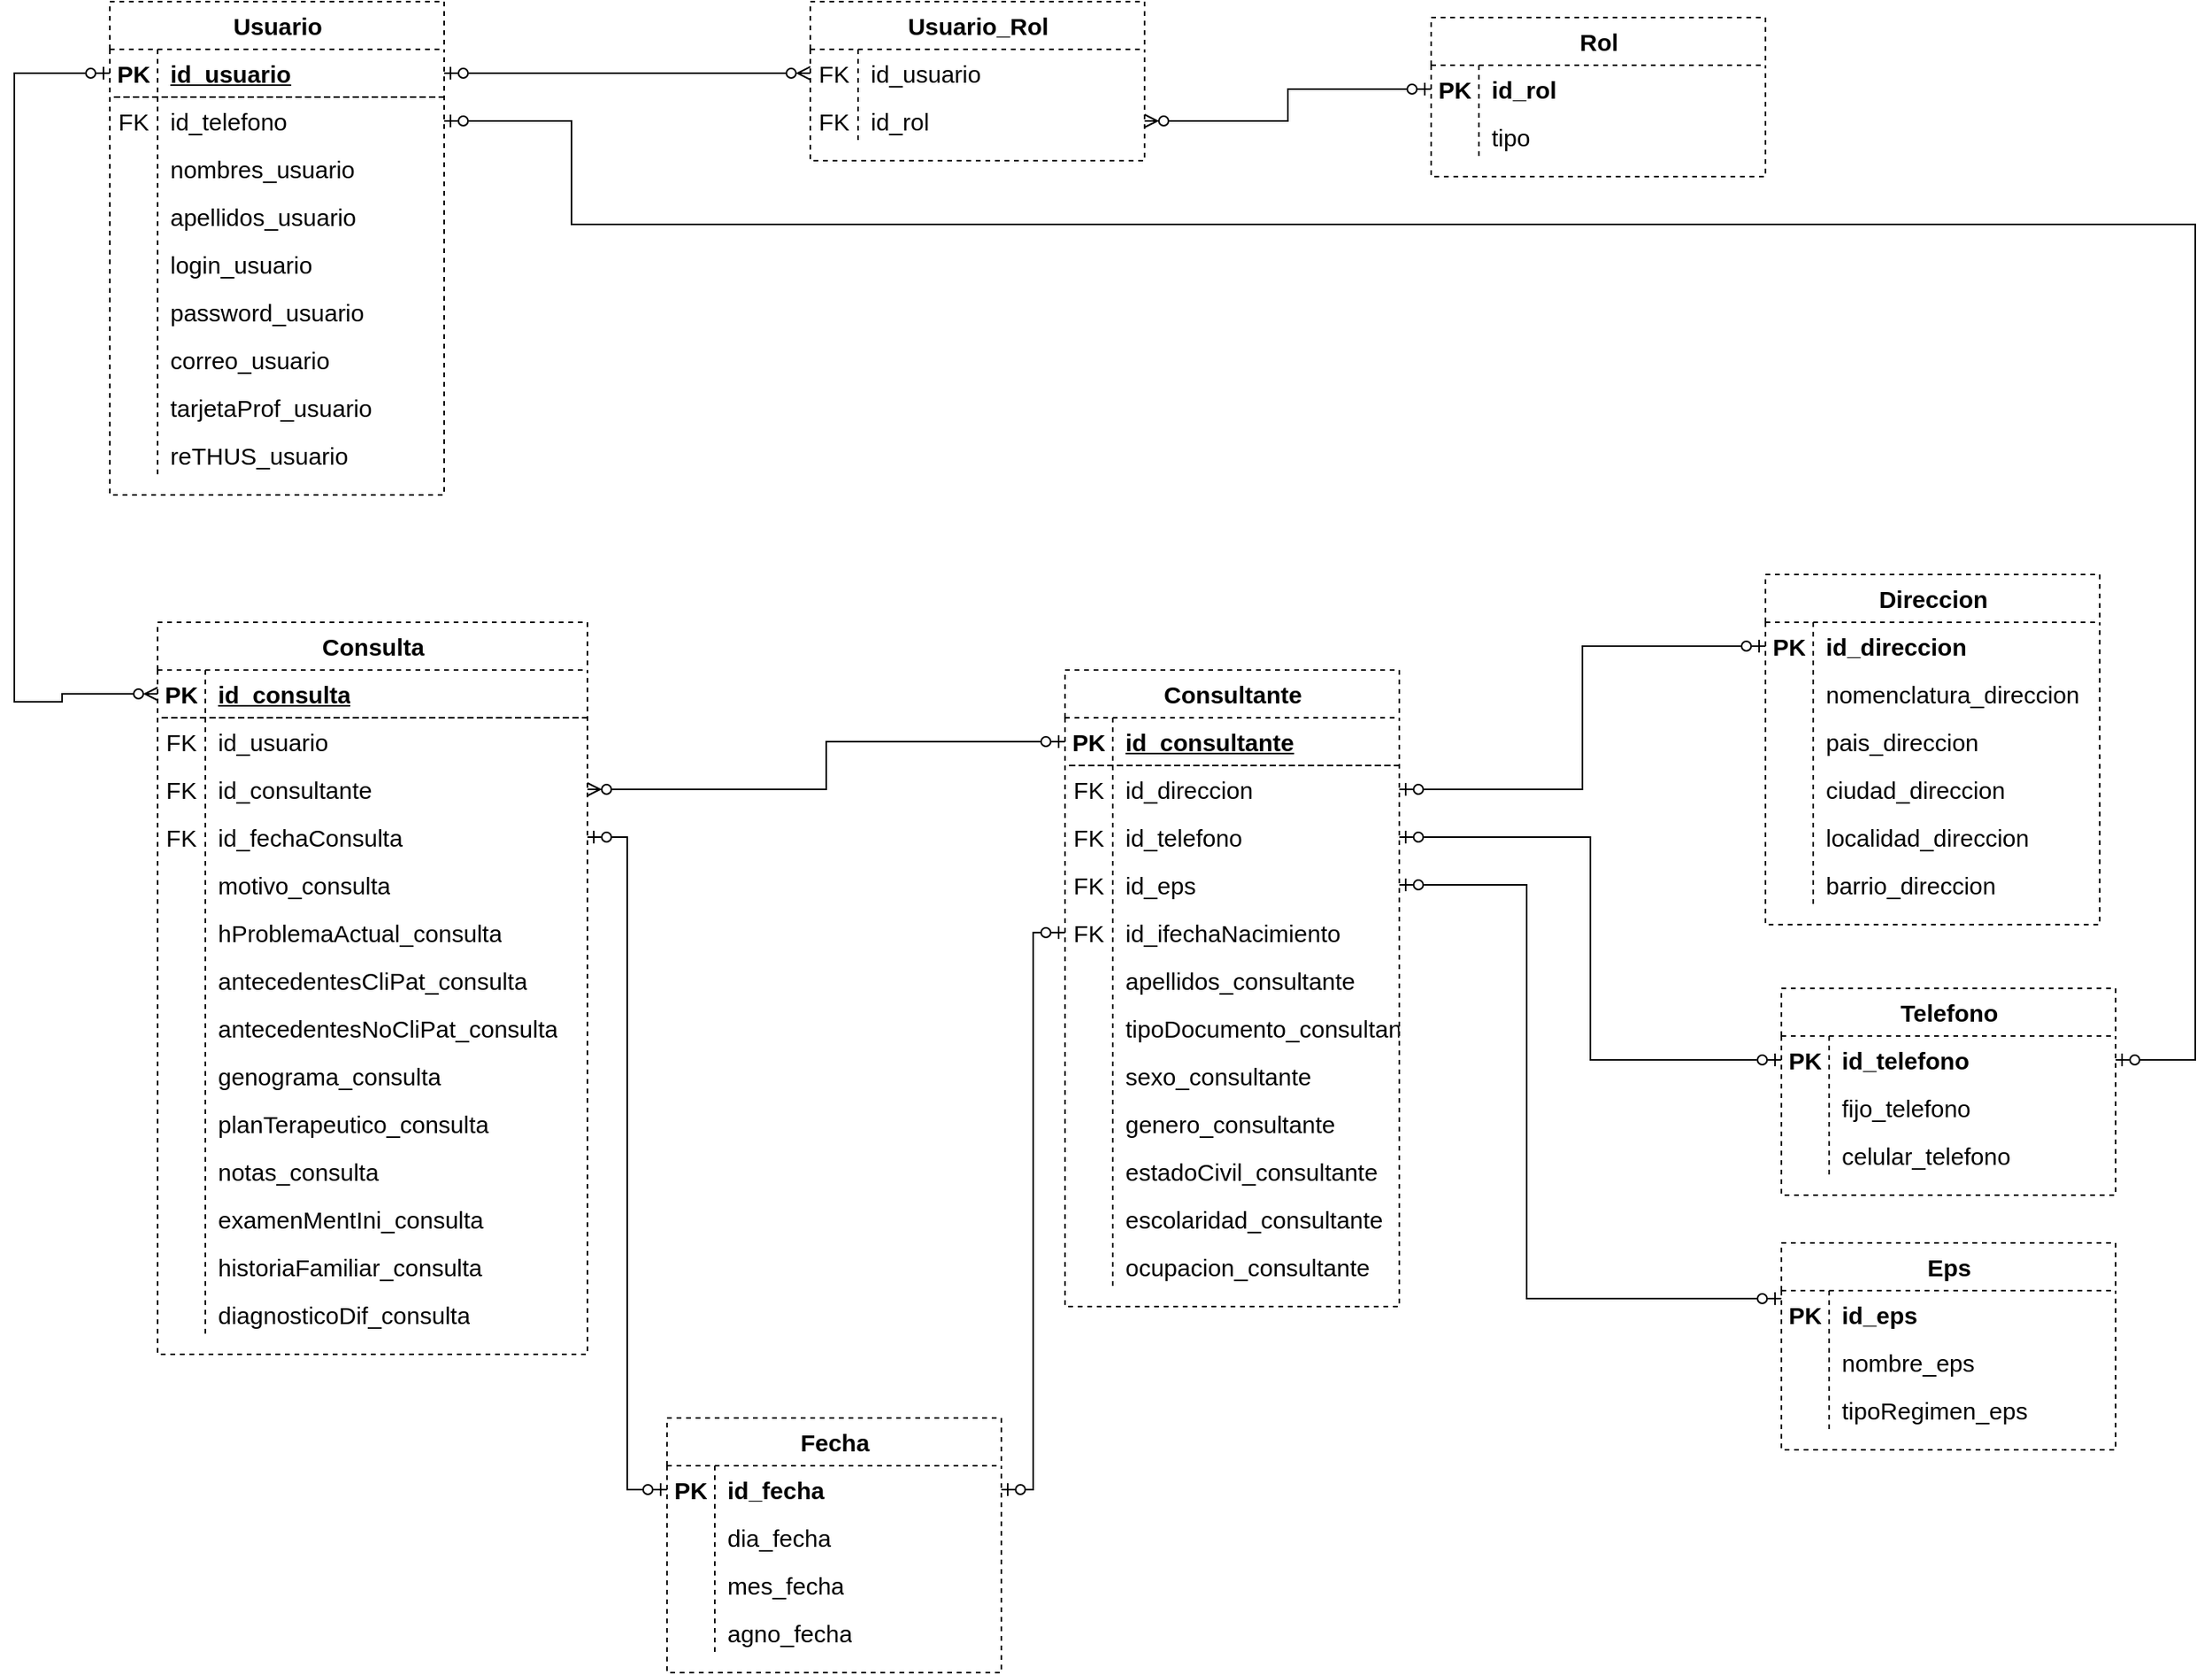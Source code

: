 <mxfile version="16.6.5" type="github" pages="6">
  <diagram id="R2lEEEUBdFMjLlhIrx00" name="Diagrama relacional">
    <mxGraphModel dx="1736" dy="964" grid="1" gridSize="10" guides="1" tooltips="1" connect="1" arrows="1" fold="1" page="1" pageScale="1" pageWidth="850" pageHeight="1100" math="0" shadow="0" extFonts="Permanent Marker^https://fonts.googleapis.com/css?family=Permanent+Marker">
      <root>
        <mxCell id="0" />
        <mxCell id="1" parent="0" />
        <mxCell id="ee2IhAGhDenbNyClMT5V-12" value="Usuario" style="shape=table;startSize=30;container=1;collapsible=1;childLayout=tableLayout;fixedRows=1;rowLines=0;fontStyle=1;align=center;resizeLast=1;dashed=1;fontSize=15;html=1;" parent="1" vertex="1">
          <mxGeometry x="130" y="150" width="210" height="310" as="geometry" />
        </mxCell>
        <mxCell id="ee2IhAGhDenbNyClMT5V-13" value="" style="shape=tableRow;horizontal=0;startSize=0;swimlaneHead=0;swimlaneBody=0;fillColor=none;collapsible=0;dropTarget=0;points=[[0,0.5],[1,0.5]];portConstraint=eastwest;top=0;left=0;right=0;bottom=1;dashed=1;fontSize=15;html=1;" parent="ee2IhAGhDenbNyClMT5V-12" vertex="1">
          <mxGeometry y="30" width="210" height="30" as="geometry" />
        </mxCell>
        <mxCell id="ee2IhAGhDenbNyClMT5V-14" value="PK" style="shape=partialRectangle;connectable=0;fillColor=none;top=0;left=0;bottom=0;right=0;fontStyle=1;overflow=hidden;dashed=1;fontSize=15;html=1;" parent="ee2IhAGhDenbNyClMT5V-13" vertex="1">
          <mxGeometry width="30" height="30" as="geometry">
            <mxRectangle width="30" height="30" as="alternateBounds" />
          </mxGeometry>
        </mxCell>
        <mxCell id="ee2IhAGhDenbNyClMT5V-15" value="id_usuario" style="shape=partialRectangle;connectable=0;fillColor=none;top=0;left=0;bottom=0;right=0;align=left;spacingLeft=6;fontStyle=5;overflow=hidden;dashed=1;fontSize=15;html=1;" parent="ee2IhAGhDenbNyClMT5V-13" vertex="1">
          <mxGeometry x="30" width="180" height="30" as="geometry">
            <mxRectangle width="180" height="30" as="alternateBounds" />
          </mxGeometry>
        </mxCell>
        <mxCell id="ee2IhAGhDenbNyClMT5V-41" style="shape=tableRow;horizontal=0;startSize=0;swimlaneHead=0;swimlaneBody=0;fillColor=none;collapsible=0;dropTarget=0;points=[[0,0.5],[1,0.5]];portConstraint=eastwest;top=0;left=0;right=0;bottom=0;dashed=1;fontSize=15;html=1;" parent="ee2IhAGhDenbNyClMT5V-12" vertex="1">
          <mxGeometry y="60" width="210" height="30" as="geometry" />
        </mxCell>
        <mxCell id="ee2IhAGhDenbNyClMT5V-42" value="FK" style="shape=partialRectangle;connectable=0;fillColor=none;top=0;left=0;bottom=0;right=0;editable=1;overflow=hidden;dashed=1;fontSize=15;html=1;" parent="ee2IhAGhDenbNyClMT5V-41" vertex="1">
          <mxGeometry width="30" height="30" as="geometry">
            <mxRectangle width="30" height="30" as="alternateBounds" />
          </mxGeometry>
        </mxCell>
        <mxCell id="ee2IhAGhDenbNyClMT5V-43" value="id_telefono" style="shape=partialRectangle;connectable=0;fillColor=none;top=0;left=0;bottom=0;right=0;align=left;spacingLeft=6;overflow=hidden;dashed=1;fontSize=15;html=1;" parent="ee2IhAGhDenbNyClMT5V-41" vertex="1">
          <mxGeometry x="30" width="180" height="30" as="geometry">
            <mxRectangle width="180" height="30" as="alternateBounds" />
          </mxGeometry>
        </mxCell>
        <mxCell id="ee2IhAGhDenbNyClMT5V-16" value="" style="shape=tableRow;horizontal=0;startSize=0;swimlaneHead=0;swimlaneBody=0;fillColor=none;collapsible=0;dropTarget=0;points=[[0,0.5],[1,0.5]];portConstraint=eastwest;top=0;left=0;right=0;bottom=0;dashed=1;fontSize=15;html=1;" parent="ee2IhAGhDenbNyClMT5V-12" vertex="1">
          <mxGeometry y="90" width="210" height="30" as="geometry" />
        </mxCell>
        <mxCell id="ee2IhAGhDenbNyClMT5V-17" value="" style="shape=partialRectangle;connectable=0;fillColor=none;top=0;left=0;bottom=0;right=0;editable=1;overflow=hidden;dashed=1;fontSize=15;html=1;" parent="ee2IhAGhDenbNyClMT5V-16" vertex="1">
          <mxGeometry width="30" height="30" as="geometry">
            <mxRectangle width="30" height="30" as="alternateBounds" />
          </mxGeometry>
        </mxCell>
        <mxCell id="ee2IhAGhDenbNyClMT5V-18" value="nombres_usuario" style="shape=partialRectangle;connectable=0;fillColor=none;top=0;left=0;bottom=0;right=0;align=left;spacingLeft=6;overflow=hidden;dashed=1;fontSize=15;html=1;" parent="ee2IhAGhDenbNyClMT5V-16" vertex="1">
          <mxGeometry x="30" width="180" height="30" as="geometry">
            <mxRectangle width="180" height="30" as="alternateBounds" />
          </mxGeometry>
        </mxCell>
        <mxCell id="ee2IhAGhDenbNyClMT5V-19" value="" style="shape=tableRow;horizontal=0;startSize=0;swimlaneHead=0;swimlaneBody=0;fillColor=none;collapsible=0;dropTarget=0;points=[[0,0.5],[1,0.5]];portConstraint=eastwest;top=0;left=0;right=0;bottom=0;dashed=1;fontSize=15;html=1;" parent="ee2IhAGhDenbNyClMT5V-12" vertex="1">
          <mxGeometry y="120" width="210" height="30" as="geometry" />
        </mxCell>
        <mxCell id="ee2IhAGhDenbNyClMT5V-20" value="" style="shape=partialRectangle;connectable=0;fillColor=none;top=0;left=0;bottom=0;right=0;editable=1;overflow=hidden;dashed=1;fontSize=15;html=1;" parent="ee2IhAGhDenbNyClMT5V-19" vertex="1">
          <mxGeometry width="30" height="30" as="geometry">
            <mxRectangle width="30" height="30" as="alternateBounds" />
          </mxGeometry>
        </mxCell>
        <mxCell id="ee2IhAGhDenbNyClMT5V-21" value="apellidos_usuario" style="shape=partialRectangle;connectable=0;fillColor=none;top=0;left=0;bottom=0;right=0;align=left;spacingLeft=6;overflow=hidden;dashed=1;fontSize=15;html=1;" parent="ee2IhAGhDenbNyClMT5V-19" vertex="1">
          <mxGeometry x="30" width="180" height="30" as="geometry">
            <mxRectangle width="180" height="30" as="alternateBounds" />
          </mxGeometry>
        </mxCell>
        <mxCell id="ee2IhAGhDenbNyClMT5V-22" value="" style="shape=tableRow;horizontal=0;startSize=0;swimlaneHead=0;swimlaneBody=0;fillColor=none;collapsible=0;dropTarget=0;points=[[0,0.5],[1,0.5]];portConstraint=eastwest;top=0;left=0;right=0;bottom=0;dashed=1;fontSize=15;html=1;" parent="ee2IhAGhDenbNyClMT5V-12" vertex="1">
          <mxGeometry y="150" width="210" height="30" as="geometry" />
        </mxCell>
        <mxCell id="ee2IhAGhDenbNyClMT5V-23" value="" style="shape=partialRectangle;connectable=0;fillColor=none;top=0;left=0;bottom=0;right=0;editable=1;overflow=hidden;dashed=1;fontSize=15;html=1;" parent="ee2IhAGhDenbNyClMT5V-22" vertex="1">
          <mxGeometry width="30" height="30" as="geometry">
            <mxRectangle width="30" height="30" as="alternateBounds" />
          </mxGeometry>
        </mxCell>
        <mxCell id="ee2IhAGhDenbNyClMT5V-24" value="login_usuario" style="shape=partialRectangle;connectable=0;fillColor=none;top=0;left=0;bottom=0;right=0;align=left;spacingLeft=6;overflow=hidden;dashed=1;fontSize=15;html=1;" parent="ee2IhAGhDenbNyClMT5V-22" vertex="1">
          <mxGeometry x="30" width="180" height="30" as="geometry">
            <mxRectangle width="180" height="30" as="alternateBounds" />
          </mxGeometry>
        </mxCell>
        <mxCell id="ee2IhAGhDenbNyClMT5V-32" style="shape=tableRow;horizontal=0;startSize=0;swimlaneHead=0;swimlaneBody=0;fillColor=none;collapsible=0;dropTarget=0;points=[[0,0.5],[1,0.5]];portConstraint=eastwest;top=0;left=0;right=0;bottom=0;dashed=1;fontSize=15;html=1;" parent="ee2IhAGhDenbNyClMT5V-12" vertex="1">
          <mxGeometry y="180" width="210" height="30" as="geometry" />
        </mxCell>
        <mxCell id="ee2IhAGhDenbNyClMT5V-33" style="shape=partialRectangle;connectable=0;fillColor=none;top=0;left=0;bottom=0;right=0;editable=1;overflow=hidden;dashed=1;fontSize=15;html=1;" parent="ee2IhAGhDenbNyClMT5V-32" vertex="1">
          <mxGeometry width="30" height="30" as="geometry">
            <mxRectangle width="30" height="30" as="alternateBounds" />
          </mxGeometry>
        </mxCell>
        <mxCell id="ee2IhAGhDenbNyClMT5V-34" value="password_usuario" style="shape=partialRectangle;connectable=0;fillColor=none;top=0;left=0;bottom=0;right=0;align=left;spacingLeft=6;overflow=hidden;dashed=1;fontSize=15;html=1;" parent="ee2IhAGhDenbNyClMT5V-32" vertex="1">
          <mxGeometry x="30" width="180" height="30" as="geometry">
            <mxRectangle width="180" height="30" as="alternateBounds" />
          </mxGeometry>
        </mxCell>
        <mxCell id="ee2IhAGhDenbNyClMT5V-35" style="shape=tableRow;horizontal=0;startSize=0;swimlaneHead=0;swimlaneBody=0;fillColor=none;collapsible=0;dropTarget=0;points=[[0,0.5],[1,0.5]];portConstraint=eastwest;top=0;left=0;right=0;bottom=0;dashed=1;fontSize=15;html=1;" parent="ee2IhAGhDenbNyClMT5V-12" vertex="1">
          <mxGeometry y="210" width="210" height="30" as="geometry" />
        </mxCell>
        <mxCell id="ee2IhAGhDenbNyClMT5V-36" style="shape=partialRectangle;connectable=0;fillColor=none;top=0;left=0;bottom=0;right=0;editable=1;overflow=hidden;dashed=1;fontSize=15;html=1;" parent="ee2IhAGhDenbNyClMT5V-35" vertex="1">
          <mxGeometry width="30" height="30" as="geometry">
            <mxRectangle width="30" height="30" as="alternateBounds" />
          </mxGeometry>
        </mxCell>
        <mxCell id="ee2IhAGhDenbNyClMT5V-37" value="&lt;div&gt;correo_usuario&lt;/div&gt;" style="shape=partialRectangle;connectable=0;fillColor=none;top=0;left=0;bottom=0;right=0;align=left;spacingLeft=6;overflow=hidden;dashed=1;fontSize=15;html=1;" parent="ee2IhAGhDenbNyClMT5V-35" vertex="1">
          <mxGeometry x="30" width="180" height="30" as="geometry">
            <mxRectangle width="180" height="30" as="alternateBounds" />
          </mxGeometry>
        </mxCell>
        <mxCell id="ee2IhAGhDenbNyClMT5V-38" style="shape=tableRow;horizontal=0;startSize=0;swimlaneHead=0;swimlaneBody=0;fillColor=none;collapsible=0;dropTarget=0;points=[[0,0.5],[1,0.5]];portConstraint=eastwest;top=0;left=0;right=0;bottom=0;dashed=1;fontSize=15;html=1;" parent="ee2IhAGhDenbNyClMT5V-12" vertex="1">
          <mxGeometry y="240" width="210" height="30" as="geometry" />
        </mxCell>
        <mxCell id="ee2IhAGhDenbNyClMT5V-39" style="shape=partialRectangle;connectable=0;fillColor=none;top=0;left=0;bottom=0;right=0;editable=1;overflow=hidden;dashed=1;fontSize=15;html=1;" parent="ee2IhAGhDenbNyClMT5V-38" vertex="1">
          <mxGeometry width="30" height="30" as="geometry">
            <mxRectangle width="30" height="30" as="alternateBounds" />
          </mxGeometry>
        </mxCell>
        <mxCell id="ee2IhAGhDenbNyClMT5V-40" value="tarjetaProf_usuario" style="shape=partialRectangle;connectable=0;fillColor=none;top=0;left=0;bottom=0;right=0;align=left;spacingLeft=6;overflow=hidden;dashed=1;fontSize=15;html=1;" parent="ee2IhAGhDenbNyClMT5V-38" vertex="1">
          <mxGeometry x="30" width="180" height="30" as="geometry">
            <mxRectangle width="180" height="30" as="alternateBounds" />
          </mxGeometry>
        </mxCell>
        <mxCell id="ee2IhAGhDenbNyClMT5V-44" style="shape=tableRow;horizontal=0;startSize=0;swimlaneHead=0;swimlaneBody=0;fillColor=none;collapsible=0;dropTarget=0;points=[[0,0.5],[1,0.5]];portConstraint=eastwest;top=0;left=0;right=0;bottom=0;dashed=1;fontSize=15;html=1;" parent="ee2IhAGhDenbNyClMT5V-12" vertex="1">
          <mxGeometry y="270" width="210" height="30" as="geometry" />
        </mxCell>
        <mxCell id="ee2IhAGhDenbNyClMT5V-45" style="shape=partialRectangle;connectable=0;fillColor=none;top=0;left=0;bottom=0;right=0;editable=1;overflow=hidden;dashed=1;fontSize=15;html=1;" parent="ee2IhAGhDenbNyClMT5V-44" vertex="1">
          <mxGeometry width="30" height="30" as="geometry">
            <mxRectangle width="30" height="30" as="alternateBounds" />
          </mxGeometry>
        </mxCell>
        <mxCell id="ee2IhAGhDenbNyClMT5V-46" value="reTHUS_usuario" style="shape=partialRectangle;connectable=0;fillColor=none;top=0;left=0;bottom=0;right=0;align=left;spacingLeft=6;overflow=hidden;dashed=1;fontSize=15;html=1;" parent="ee2IhAGhDenbNyClMT5V-44" vertex="1">
          <mxGeometry x="30" width="180" height="30" as="geometry">
            <mxRectangle width="180" height="30" as="alternateBounds" />
          </mxGeometry>
        </mxCell>
        <mxCell id="ee2IhAGhDenbNyClMT5V-25" value="" style="shape=tableRow;horizontal=0;startSize=0;swimlaneHead=0;swimlaneBody=0;fillColor=none;collapsible=0;dropTarget=0;points=[[0,0.5],[1,0.5]];portConstraint=eastwest;top=0;left=0;right=0;bottom=0;dashed=1;fontSize=15;html=1;" parent="1" vertex="1">
          <mxGeometry x="270" y="290" width="210" height="30" as="geometry" />
        </mxCell>
        <mxCell id="ee2IhAGhDenbNyClMT5V-26" value="" style="shape=partialRectangle;connectable=0;fillColor=none;top=0;left=0;bottom=0;right=0;editable=1;overflow=hidden;dashed=1;fontSize=15;html=1;" parent="ee2IhAGhDenbNyClMT5V-25" vertex="1">
          <mxGeometry width="30" height="30" as="geometry">
            <mxRectangle width="30" height="30" as="alternateBounds" />
          </mxGeometry>
        </mxCell>
        <mxCell id="TGQOu_SkaZhyXz0knh_N-1" value="Usuario_Rol" style="shape=table;startSize=30;container=1;collapsible=1;childLayout=tableLayout;fixedRows=1;rowLines=0;fontStyle=1;align=center;resizeLast=1;dashed=1;fontSize=15;html=1;" parent="1" vertex="1">
          <mxGeometry x="570" y="150" width="210" height="100" as="geometry" />
        </mxCell>
        <mxCell id="TGQOu_SkaZhyXz0knh_N-5" value="" style="shape=tableRow;horizontal=0;startSize=0;swimlaneHead=0;swimlaneBody=0;fillColor=none;collapsible=0;dropTarget=0;points=[[0,0.5],[1,0.5]];portConstraint=eastwest;top=0;left=0;right=0;bottom=0;dashed=1;fontSize=15;html=1;" parent="TGQOu_SkaZhyXz0knh_N-1" vertex="1">
          <mxGeometry y="30" width="210" height="30" as="geometry" />
        </mxCell>
        <mxCell id="TGQOu_SkaZhyXz0knh_N-6" value="FK" style="shape=partialRectangle;connectable=0;fillColor=none;top=0;left=0;bottom=0;right=0;editable=1;overflow=hidden;dashed=1;fontSize=15;html=1;" parent="TGQOu_SkaZhyXz0knh_N-5" vertex="1">
          <mxGeometry width="30" height="30" as="geometry">
            <mxRectangle width="30" height="30" as="alternateBounds" />
          </mxGeometry>
        </mxCell>
        <mxCell id="TGQOu_SkaZhyXz0knh_N-7" value="id_usuario" style="shape=partialRectangle;connectable=0;fillColor=none;top=0;left=0;bottom=0;right=0;align=left;spacingLeft=6;overflow=hidden;dashed=1;fontSize=15;html=1;" parent="TGQOu_SkaZhyXz0knh_N-5" vertex="1">
          <mxGeometry x="30" width="180" height="30" as="geometry">
            <mxRectangle width="180" height="30" as="alternateBounds" />
          </mxGeometry>
        </mxCell>
        <mxCell id="TGQOu_SkaZhyXz0knh_N-8" value="" style="shape=tableRow;horizontal=0;startSize=0;swimlaneHead=0;swimlaneBody=0;fillColor=none;collapsible=0;dropTarget=0;points=[[0,0.5],[1,0.5]];portConstraint=eastwest;top=0;left=0;right=0;bottom=0;dashed=1;fontSize=15;html=1;" parent="TGQOu_SkaZhyXz0knh_N-1" vertex="1">
          <mxGeometry y="60" width="210" height="30" as="geometry" />
        </mxCell>
        <mxCell id="TGQOu_SkaZhyXz0knh_N-9" value="FK" style="shape=partialRectangle;connectable=0;fillColor=none;top=0;left=0;bottom=0;right=0;editable=1;overflow=hidden;dashed=1;fontSize=15;html=1;" parent="TGQOu_SkaZhyXz0knh_N-8" vertex="1">
          <mxGeometry width="30" height="30" as="geometry">
            <mxRectangle width="30" height="30" as="alternateBounds" />
          </mxGeometry>
        </mxCell>
        <mxCell id="TGQOu_SkaZhyXz0knh_N-10" value="id_rol" style="shape=partialRectangle;connectable=0;fillColor=none;top=0;left=0;bottom=0;right=0;align=left;spacingLeft=6;overflow=hidden;dashed=1;fontSize=15;html=1;" parent="TGQOu_SkaZhyXz0knh_N-8" vertex="1">
          <mxGeometry x="30" width="180" height="30" as="geometry">
            <mxRectangle width="180" height="30" as="alternateBounds" />
          </mxGeometry>
        </mxCell>
        <mxCell id="TGQOu_SkaZhyXz0knh_N-29" value="Rol" style="shape=table;startSize=30;container=1;collapsible=1;childLayout=tableLayout;fixedRows=1;rowLines=0;fontStyle=1;align=center;resizeLast=1;dashed=1;fontSize=15;html=1;" parent="1" vertex="1">
          <mxGeometry x="960" y="160" width="210" height="100" as="geometry" />
        </mxCell>
        <mxCell id="TGQOu_SkaZhyXz0knh_N-30" value="" style="shape=tableRow;horizontal=0;startSize=0;swimlaneHead=0;swimlaneBody=0;fillColor=none;collapsible=0;dropTarget=0;points=[[0,0.5],[1,0.5]];portConstraint=eastwest;top=0;left=0;right=0;bottom=0;dashed=1;fontSize=15;html=1;" parent="TGQOu_SkaZhyXz0knh_N-29" vertex="1">
          <mxGeometry y="30" width="210" height="30" as="geometry" />
        </mxCell>
        <mxCell id="TGQOu_SkaZhyXz0knh_N-31" value="&lt;b&gt;PK&lt;/b&gt;" style="shape=partialRectangle;connectable=0;fillColor=none;top=0;left=0;bottom=0;right=0;editable=1;overflow=hidden;dashed=1;fontSize=15;html=1;" parent="TGQOu_SkaZhyXz0knh_N-30" vertex="1">
          <mxGeometry width="30" height="30" as="geometry">
            <mxRectangle width="30" height="30" as="alternateBounds" />
          </mxGeometry>
        </mxCell>
        <mxCell id="TGQOu_SkaZhyXz0knh_N-32" value="&lt;b&gt;id_rol&lt;/b&gt;" style="shape=partialRectangle;connectable=0;fillColor=none;top=0;left=0;bottom=0;right=0;align=left;spacingLeft=6;overflow=hidden;dashed=1;fontSize=15;html=1;" parent="TGQOu_SkaZhyXz0knh_N-30" vertex="1">
          <mxGeometry x="30" width="180" height="30" as="geometry">
            <mxRectangle width="180" height="30" as="alternateBounds" />
          </mxGeometry>
        </mxCell>
        <mxCell id="TGQOu_SkaZhyXz0knh_N-33" value="" style="shape=tableRow;horizontal=0;startSize=0;swimlaneHead=0;swimlaneBody=0;fillColor=none;collapsible=0;dropTarget=0;points=[[0,0.5],[1,0.5]];portConstraint=eastwest;top=0;left=0;right=0;bottom=0;dashed=1;fontSize=15;html=1;" parent="TGQOu_SkaZhyXz0knh_N-29" vertex="1">
          <mxGeometry y="60" width="210" height="30" as="geometry" />
        </mxCell>
        <mxCell id="TGQOu_SkaZhyXz0knh_N-34" value="" style="shape=partialRectangle;connectable=0;fillColor=none;top=0;left=0;bottom=0;right=0;editable=1;overflow=hidden;dashed=1;fontSize=15;html=1;" parent="TGQOu_SkaZhyXz0knh_N-33" vertex="1">
          <mxGeometry width="30" height="30" as="geometry">
            <mxRectangle width="30" height="30" as="alternateBounds" />
          </mxGeometry>
        </mxCell>
        <mxCell id="TGQOu_SkaZhyXz0knh_N-35" value="tipo" style="shape=partialRectangle;connectable=0;fillColor=none;top=0;left=0;bottom=0;right=0;align=left;spacingLeft=6;overflow=hidden;dashed=1;fontSize=15;html=1;" parent="TGQOu_SkaZhyXz0knh_N-33" vertex="1">
          <mxGeometry x="30" width="180" height="30" as="geometry">
            <mxRectangle width="180" height="30" as="alternateBounds" />
          </mxGeometry>
        </mxCell>
        <mxCell id="TGQOu_SkaZhyXz0knh_N-36" value="Consulta" style="shape=table;startSize=30;container=1;collapsible=1;childLayout=tableLayout;fixedRows=1;rowLines=0;fontStyle=1;align=center;resizeLast=1;dashed=1;fontSize=15;html=1;" parent="1" vertex="1">
          <mxGeometry x="160" y="540" width="270" height="460" as="geometry" />
        </mxCell>
        <mxCell id="TGQOu_SkaZhyXz0knh_N-37" value="" style="shape=tableRow;horizontal=0;startSize=0;swimlaneHead=0;swimlaneBody=0;fillColor=none;collapsible=0;dropTarget=0;points=[[0,0.5],[1,0.5]];portConstraint=eastwest;top=0;left=0;right=0;bottom=1;dashed=1;fontSize=15;html=1;" parent="TGQOu_SkaZhyXz0knh_N-36" vertex="1">
          <mxGeometry y="30" width="270" height="30" as="geometry" />
        </mxCell>
        <mxCell id="TGQOu_SkaZhyXz0knh_N-38" value="PK" style="shape=partialRectangle;connectable=0;fillColor=none;top=0;left=0;bottom=0;right=0;fontStyle=1;overflow=hidden;dashed=1;fontSize=15;html=1;" parent="TGQOu_SkaZhyXz0knh_N-37" vertex="1">
          <mxGeometry width="30" height="30" as="geometry">
            <mxRectangle width="30" height="30" as="alternateBounds" />
          </mxGeometry>
        </mxCell>
        <mxCell id="TGQOu_SkaZhyXz0knh_N-39" value="id_consulta" style="shape=partialRectangle;connectable=0;fillColor=none;top=0;left=0;bottom=0;right=0;align=left;spacingLeft=6;fontStyle=5;overflow=hidden;dashed=1;fontSize=15;html=1;" parent="TGQOu_SkaZhyXz0knh_N-37" vertex="1">
          <mxGeometry x="30" width="240" height="30" as="geometry">
            <mxRectangle width="240" height="30" as="alternateBounds" />
          </mxGeometry>
        </mxCell>
        <mxCell id="TGQOu_SkaZhyXz0knh_N-40" value="" style="shape=tableRow;horizontal=0;startSize=0;swimlaneHead=0;swimlaneBody=0;fillColor=none;collapsible=0;dropTarget=0;points=[[0,0.5],[1,0.5]];portConstraint=eastwest;top=0;left=0;right=0;bottom=0;dashed=1;fontSize=15;html=1;" parent="TGQOu_SkaZhyXz0knh_N-36" vertex="1">
          <mxGeometry y="60" width="270" height="30" as="geometry" />
        </mxCell>
        <mxCell id="TGQOu_SkaZhyXz0knh_N-41" value="FK" style="shape=partialRectangle;connectable=0;fillColor=none;top=0;left=0;bottom=0;right=0;editable=1;overflow=hidden;dashed=1;fontSize=15;html=1;" parent="TGQOu_SkaZhyXz0knh_N-40" vertex="1">
          <mxGeometry width="30" height="30" as="geometry">
            <mxRectangle width="30" height="30" as="alternateBounds" />
          </mxGeometry>
        </mxCell>
        <mxCell id="TGQOu_SkaZhyXz0knh_N-42" value="id_usuario" style="shape=partialRectangle;connectable=0;fillColor=none;top=0;left=0;bottom=0;right=0;align=left;spacingLeft=6;overflow=hidden;dashed=1;fontSize=15;html=1;" parent="TGQOu_SkaZhyXz0knh_N-40" vertex="1">
          <mxGeometry x="30" width="240" height="30" as="geometry">
            <mxRectangle width="240" height="30" as="alternateBounds" />
          </mxGeometry>
        </mxCell>
        <mxCell id="TGQOu_SkaZhyXz0knh_N-43" value="" style="shape=tableRow;horizontal=0;startSize=0;swimlaneHead=0;swimlaneBody=0;fillColor=none;collapsible=0;dropTarget=0;points=[[0,0.5],[1,0.5]];portConstraint=eastwest;top=0;left=0;right=0;bottom=0;dashed=1;fontSize=15;html=1;" parent="TGQOu_SkaZhyXz0knh_N-36" vertex="1">
          <mxGeometry y="90" width="270" height="30" as="geometry" />
        </mxCell>
        <mxCell id="TGQOu_SkaZhyXz0knh_N-44" value="FK" style="shape=partialRectangle;connectable=0;fillColor=none;top=0;left=0;bottom=0;right=0;editable=1;overflow=hidden;dashed=1;fontSize=15;html=1;" parent="TGQOu_SkaZhyXz0knh_N-43" vertex="1">
          <mxGeometry width="30" height="30" as="geometry">
            <mxRectangle width="30" height="30" as="alternateBounds" />
          </mxGeometry>
        </mxCell>
        <mxCell id="TGQOu_SkaZhyXz0knh_N-45" value="id_consultante" style="shape=partialRectangle;connectable=0;fillColor=none;top=0;left=0;bottom=0;right=0;align=left;spacingLeft=6;overflow=hidden;dashed=1;fontSize=15;html=1;" parent="TGQOu_SkaZhyXz0knh_N-43" vertex="1">
          <mxGeometry x="30" width="240" height="30" as="geometry">
            <mxRectangle width="240" height="30" as="alternateBounds" />
          </mxGeometry>
        </mxCell>
        <mxCell id="TGQOu_SkaZhyXz0knh_N-46" value="" style="shape=tableRow;horizontal=0;startSize=0;swimlaneHead=0;swimlaneBody=0;fillColor=none;collapsible=0;dropTarget=0;points=[[0,0.5],[1,0.5]];portConstraint=eastwest;top=0;left=0;right=0;bottom=0;dashed=1;fontSize=15;html=1;" parent="TGQOu_SkaZhyXz0knh_N-36" vertex="1">
          <mxGeometry y="120" width="270" height="30" as="geometry" />
        </mxCell>
        <mxCell id="TGQOu_SkaZhyXz0knh_N-47" value="FK" style="shape=partialRectangle;connectable=0;fillColor=none;top=0;left=0;bottom=0;right=0;editable=1;overflow=hidden;dashed=1;fontSize=15;html=1;" parent="TGQOu_SkaZhyXz0knh_N-46" vertex="1">
          <mxGeometry width="30" height="30" as="geometry">
            <mxRectangle width="30" height="30" as="alternateBounds" />
          </mxGeometry>
        </mxCell>
        <mxCell id="TGQOu_SkaZhyXz0knh_N-48" value="id_fechaConsulta" style="shape=partialRectangle;connectable=0;fillColor=none;top=0;left=0;bottom=0;right=0;align=left;spacingLeft=6;overflow=hidden;dashed=1;fontSize=15;html=1;" parent="TGQOu_SkaZhyXz0knh_N-46" vertex="1">
          <mxGeometry x="30" width="240" height="30" as="geometry">
            <mxRectangle width="240" height="30" as="alternateBounds" />
          </mxGeometry>
        </mxCell>
        <mxCell id="TGQOu_SkaZhyXz0knh_N-49" style="shape=tableRow;horizontal=0;startSize=0;swimlaneHead=0;swimlaneBody=0;fillColor=none;collapsible=0;dropTarget=0;points=[[0,0.5],[1,0.5]];portConstraint=eastwest;top=0;left=0;right=0;bottom=0;dashed=1;fontSize=15;html=1;" parent="TGQOu_SkaZhyXz0knh_N-36" vertex="1">
          <mxGeometry y="150" width="270" height="30" as="geometry" />
        </mxCell>
        <mxCell id="TGQOu_SkaZhyXz0knh_N-50" style="shape=partialRectangle;connectable=0;fillColor=none;top=0;left=0;bottom=0;right=0;editable=1;overflow=hidden;dashed=1;fontSize=15;html=1;" parent="TGQOu_SkaZhyXz0knh_N-49" vertex="1">
          <mxGeometry width="30" height="30" as="geometry">
            <mxRectangle width="30" height="30" as="alternateBounds" />
          </mxGeometry>
        </mxCell>
        <mxCell id="TGQOu_SkaZhyXz0knh_N-51" value="motivo_consulta" style="shape=partialRectangle;connectable=0;fillColor=none;top=0;left=0;bottom=0;right=0;align=left;spacingLeft=6;overflow=hidden;dashed=1;fontSize=15;html=1;" parent="TGQOu_SkaZhyXz0knh_N-49" vertex="1">
          <mxGeometry x="30" width="240" height="30" as="geometry">
            <mxRectangle width="240" height="30" as="alternateBounds" />
          </mxGeometry>
        </mxCell>
        <mxCell id="TGQOu_SkaZhyXz0knh_N-52" style="shape=tableRow;horizontal=0;startSize=0;swimlaneHead=0;swimlaneBody=0;fillColor=none;collapsible=0;dropTarget=0;points=[[0,0.5],[1,0.5]];portConstraint=eastwest;top=0;left=0;right=0;bottom=0;dashed=1;fontSize=15;html=1;" parent="TGQOu_SkaZhyXz0knh_N-36" vertex="1">
          <mxGeometry y="180" width="270" height="30" as="geometry" />
        </mxCell>
        <mxCell id="TGQOu_SkaZhyXz0knh_N-53" style="shape=partialRectangle;connectable=0;fillColor=none;top=0;left=0;bottom=0;right=0;editable=1;overflow=hidden;dashed=1;fontSize=15;html=1;" parent="TGQOu_SkaZhyXz0knh_N-52" vertex="1">
          <mxGeometry width="30" height="30" as="geometry">
            <mxRectangle width="30" height="30" as="alternateBounds" />
          </mxGeometry>
        </mxCell>
        <mxCell id="TGQOu_SkaZhyXz0knh_N-54" value="hProblemaActual_consulta" style="shape=partialRectangle;connectable=0;fillColor=none;top=0;left=0;bottom=0;right=0;align=left;spacingLeft=6;overflow=hidden;dashed=1;fontSize=15;html=1;" parent="TGQOu_SkaZhyXz0knh_N-52" vertex="1">
          <mxGeometry x="30" width="240" height="30" as="geometry">
            <mxRectangle width="240" height="30" as="alternateBounds" />
          </mxGeometry>
        </mxCell>
        <mxCell id="TGQOu_SkaZhyXz0knh_N-55" style="shape=tableRow;horizontal=0;startSize=0;swimlaneHead=0;swimlaneBody=0;fillColor=none;collapsible=0;dropTarget=0;points=[[0,0.5],[1,0.5]];portConstraint=eastwest;top=0;left=0;right=0;bottom=0;dashed=1;fontSize=15;html=1;" parent="TGQOu_SkaZhyXz0knh_N-36" vertex="1">
          <mxGeometry y="210" width="270" height="30" as="geometry" />
        </mxCell>
        <mxCell id="TGQOu_SkaZhyXz0knh_N-56" style="shape=partialRectangle;connectable=0;fillColor=none;top=0;left=0;bottom=0;right=0;editable=1;overflow=hidden;dashed=1;fontSize=15;html=1;" parent="TGQOu_SkaZhyXz0knh_N-55" vertex="1">
          <mxGeometry width="30" height="30" as="geometry">
            <mxRectangle width="30" height="30" as="alternateBounds" />
          </mxGeometry>
        </mxCell>
        <mxCell id="TGQOu_SkaZhyXz0knh_N-57" value="antecedentesCliPat_consulta" style="shape=partialRectangle;connectable=0;fillColor=none;top=0;left=0;bottom=0;right=0;align=left;spacingLeft=6;overflow=hidden;dashed=1;fontSize=15;html=1;" parent="TGQOu_SkaZhyXz0knh_N-55" vertex="1">
          <mxGeometry x="30" width="240" height="30" as="geometry">
            <mxRectangle width="240" height="30" as="alternateBounds" />
          </mxGeometry>
        </mxCell>
        <mxCell id="TGQOu_SkaZhyXz0knh_N-58" style="shape=tableRow;horizontal=0;startSize=0;swimlaneHead=0;swimlaneBody=0;fillColor=none;collapsible=0;dropTarget=0;points=[[0,0.5],[1,0.5]];portConstraint=eastwest;top=0;left=0;right=0;bottom=0;dashed=1;fontSize=15;html=1;" parent="TGQOu_SkaZhyXz0knh_N-36" vertex="1">
          <mxGeometry y="240" width="270" height="30" as="geometry" />
        </mxCell>
        <mxCell id="TGQOu_SkaZhyXz0knh_N-59" style="shape=partialRectangle;connectable=0;fillColor=none;top=0;left=0;bottom=0;right=0;editable=1;overflow=hidden;dashed=1;fontSize=15;html=1;" parent="TGQOu_SkaZhyXz0knh_N-58" vertex="1">
          <mxGeometry width="30" height="30" as="geometry">
            <mxRectangle width="30" height="30" as="alternateBounds" />
          </mxGeometry>
        </mxCell>
        <mxCell id="TGQOu_SkaZhyXz0knh_N-60" value="antecedentesNoCliPat_consulta" style="shape=partialRectangle;connectable=0;fillColor=none;top=0;left=0;bottom=0;right=0;align=left;spacingLeft=6;overflow=hidden;dashed=1;fontSize=15;html=1;" parent="TGQOu_SkaZhyXz0knh_N-58" vertex="1">
          <mxGeometry x="30" width="240" height="30" as="geometry">
            <mxRectangle width="240" height="30" as="alternateBounds" />
          </mxGeometry>
        </mxCell>
        <mxCell id="TGQOu_SkaZhyXz0knh_N-61" style="shape=tableRow;horizontal=0;startSize=0;swimlaneHead=0;swimlaneBody=0;fillColor=none;collapsible=0;dropTarget=0;points=[[0,0.5],[1,0.5]];portConstraint=eastwest;top=0;left=0;right=0;bottom=0;dashed=1;fontSize=15;html=1;" parent="TGQOu_SkaZhyXz0knh_N-36" vertex="1">
          <mxGeometry y="270" width="270" height="30" as="geometry" />
        </mxCell>
        <mxCell id="TGQOu_SkaZhyXz0knh_N-62" style="shape=partialRectangle;connectable=0;fillColor=none;top=0;left=0;bottom=0;right=0;editable=1;overflow=hidden;dashed=1;fontSize=15;html=1;" parent="TGQOu_SkaZhyXz0knh_N-61" vertex="1">
          <mxGeometry width="30" height="30" as="geometry">
            <mxRectangle width="30" height="30" as="alternateBounds" />
          </mxGeometry>
        </mxCell>
        <mxCell id="TGQOu_SkaZhyXz0knh_N-63" value="genograma_consulta" style="shape=partialRectangle;connectable=0;fillColor=none;top=0;left=0;bottom=0;right=0;align=left;spacingLeft=6;overflow=hidden;dashed=1;fontSize=15;html=1;" parent="TGQOu_SkaZhyXz0knh_N-61" vertex="1">
          <mxGeometry x="30" width="240" height="30" as="geometry">
            <mxRectangle width="240" height="30" as="alternateBounds" />
          </mxGeometry>
        </mxCell>
        <mxCell id="TGQOu_SkaZhyXz0knh_N-77" style="shape=tableRow;horizontal=0;startSize=0;swimlaneHead=0;swimlaneBody=0;fillColor=none;collapsible=0;dropTarget=0;points=[[0,0.5],[1,0.5]];portConstraint=eastwest;top=0;left=0;right=0;bottom=0;dashed=1;fontSize=15;html=1;" parent="TGQOu_SkaZhyXz0knh_N-36" vertex="1">
          <mxGeometry y="300" width="270" height="30" as="geometry" />
        </mxCell>
        <mxCell id="TGQOu_SkaZhyXz0knh_N-78" style="shape=partialRectangle;connectable=0;fillColor=none;top=0;left=0;bottom=0;right=0;editable=1;overflow=hidden;dashed=1;fontSize=15;html=1;" parent="TGQOu_SkaZhyXz0knh_N-77" vertex="1">
          <mxGeometry width="30" height="30" as="geometry">
            <mxRectangle width="30" height="30" as="alternateBounds" />
          </mxGeometry>
        </mxCell>
        <mxCell id="TGQOu_SkaZhyXz0knh_N-79" value="planTerapeutico_consulta" style="shape=partialRectangle;connectable=0;fillColor=none;top=0;left=0;bottom=0;right=0;align=left;spacingLeft=6;overflow=hidden;dashed=1;fontSize=15;html=1;" parent="TGQOu_SkaZhyXz0knh_N-77" vertex="1">
          <mxGeometry x="30" width="240" height="30" as="geometry">
            <mxRectangle width="240" height="30" as="alternateBounds" />
          </mxGeometry>
        </mxCell>
        <mxCell id="TGQOu_SkaZhyXz0knh_N-74" style="shape=tableRow;horizontal=0;startSize=0;swimlaneHead=0;swimlaneBody=0;fillColor=none;collapsible=0;dropTarget=0;points=[[0,0.5],[1,0.5]];portConstraint=eastwest;top=0;left=0;right=0;bottom=0;dashed=1;fontSize=15;html=1;" parent="TGQOu_SkaZhyXz0knh_N-36" vertex="1">
          <mxGeometry y="330" width="270" height="30" as="geometry" />
        </mxCell>
        <mxCell id="TGQOu_SkaZhyXz0knh_N-75" style="shape=partialRectangle;connectable=0;fillColor=none;top=0;left=0;bottom=0;right=0;editable=1;overflow=hidden;dashed=1;fontSize=15;html=1;" parent="TGQOu_SkaZhyXz0knh_N-74" vertex="1">
          <mxGeometry width="30" height="30" as="geometry">
            <mxRectangle width="30" height="30" as="alternateBounds" />
          </mxGeometry>
        </mxCell>
        <mxCell id="TGQOu_SkaZhyXz0knh_N-76" value="notas_consulta" style="shape=partialRectangle;connectable=0;fillColor=none;top=0;left=0;bottom=0;right=0;align=left;spacingLeft=6;overflow=hidden;dashed=1;fontSize=15;html=1;" parent="TGQOu_SkaZhyXz0knh_N-74" vertex="1">
          <mxGeometry x="30" width="240" height="30" as="geometry">
            <mxRectangle width="240" height="30" as="alternateBounds" />
          </mxGeometry>
        </mxCell>
        <mxCell id="TGQOu_SkaZhyXz0knh_N-71" style="shape=tableRow;horizontal=0;startSize=0;swimlaneHead=0;swimlaneBody=0;fillColor=none;collapsible=0;dropTarget=0;points=[[0,0.5],[1,0.5]];portConstraint=eastwest;top=0;left=0;right=0;bottom=0;dashed=1;fontSize=15;html=1;" parent="TGQOu_SkaZhyXz0knh_N-36" vertex="1">
          <mxGeometry y="360" width="270" height="30" as="geometry" />
        </mxCell>
        <mxCell id="TGQOu_SkaZhyXz0knh_N-72" style="shape=partialRectangle;connectable=0;fillColor=none;top=0;left=0;bottom=0;right=0;editable=1;overflow=hidden;dashed=1;fontSize=15;html=1;" parent="TGQOu_SkaZhyXz0knh_N-71" vertex="1">
          <mxGeometry width="30" height="30" as="geometry">
            <mxRectangle width="30" height="30" as="alternateBounds" />
          </mxGeometry>
        </mxCell>
        <mxCell id="TGQOu_SkaZhyXz0knh_N-73" value="examenMentIni_consulta" style="shape=partialRectangle;connectable=0;fillColor=none;top=0;left=0;bottom=0;right=0;align=left;spacingLeft=6;overflow=hidden;dashed=1;fontSize=15;html=1;" parent="TGQOu_SkaZhyXz0knh_N-71" vertex="1">
          <mxGeometry x="30" width="240" height="30" as="geometry">
            <mxRectangle width="240" height="30" as="alternateBounds" />
          </mxGeometry>
        </mxCell>
        <mxCell id="TGQOu_SkaZhyXz0knh_N-68" style="shape=tableRow;horizontal=0;startSize=0;swimlaneHead=0;swimlaneBody=0;fillColor=none;collapsible=0;dropTarget=0;points=[[0,0.5],[1,0.5]];portConstraint=eastwest;top=0;left=0;right=0;bottom=0;dashed=1;fontSize=15;html=1;" parent="TGQOu_SkaZhyXz0knh_N-36" vertex="1">
          <mxGeometry y="390" width="270" height="30" as="geometry" />
        </mxCell>
        <mxCell id="TGQOu_SkaZhyXz0knh_N-69" style="shape=partialRectangle;connectable=0;fillColor=none;top=0;left=0;bottom=0;right=0;editable=1;overflow=hidden;dashed=1;fontSize=15;html=1;" parent="TGQOu_SkaZhyXz0knh_N-68" vertex="1">
          <mxGeometry width="30" height="30" as="geometry">
            <mxRectangle width="30" height="30" as="alternateBounds" />
          </mxGeometry>
        </mxCell>
        <mxCell id="TGQOu_SkaZhyXz0knh_N-70" value="historiaFamiliar_consulta" style="shape=partialRectangle;connectable=0;fillColor=none;top=0;left=0;bottom=0;right=0;align=left;spacingLeft=6;overflow=hidden;dashed=1;fontSize=15;html=1;" parent="TGQOu_SkaZhyXz0knh_N-68" vertex="1">
          <mxGeometry x="30" width="240" height="30" as="geometry">
            <mxRectangle width="240" height="30" as="alternateBounds" />
          </mxGeometry>
        </mxCell>
        <mxCell id="TGQOu_SkaZhyXz0knh_N-65" style="shape=tableRow;horizontal=0;startSize=0;swimlaneHead=0;swimlaneBody=0;fillColor=none;collapsible=0;dropTarget=0;points=[[0,0.5],[1,0.5]];portConstraint=eastwest;top=0;left=0;right=0;bottom=0;dashed=1;fontSize=15;html=1;" parent="TGQOu_SkaZhyXz0knh_N-36" vertex="1">
          <mxGeometry y="420" width="270" height="30" as="geometry" />
        </mxCell>
        <mxCell id="TGQOu_SkaZhyXz0knh_N-66" style="shape=partialRectangle;connectable=0;fillColor=none;top=0;left=0;bottom=0;right=0;editable=1;overflow=hidden;dashed=1;fontSize=15;html=1;" parent="TGQOu_SkaZhyXz0knh_N-65" vertex="1">
          <mxGeometry width="30" height="30" as="geometry">
            <mxRectangle width="30" height="30" as="alternateBounds" />
          </mxGeometry>
        </mxCell>
        <mxCell id="TGQOu_SkaZhyXz0knh_N-67" value="diagnosticoDif_consulta" style="shape=partialRectangle;connectable=0;fillColor=none;top=0;left=0;bottom=0;right=0;align=left;spacingLeft=6;overflow=hidden;dashed=1;fontSize=15;html=1;" parent="TGQOu_SkaZhyXz0knh_N-65" vertex="1">
          <mxGeometry x="30" width="240" height="30" as="geometry">
            <mxRectangle width="240" height="30" as="alternateBounds" />
          </mxGeometry>
        </mxCell>
        <mxCell id="TGQOu_SkaZhyXz0knh_N-123" value="Consultante" style="shape=table;startSize=30;container=1;collapsible=1;childLayout=tableLayout;fixedRows=1;rowLines=0;fontStyle=1;align=center;resizeLast=1;dashed=1;fontSize=15;html=1;" parent="1" vertex="1">
          <mxGeometry x="730" y="570" width="210" height="400" as="geometry">
            <mxRectangle x="760" y="500" width="120" height="30" as="alternateBounds" />
          </mxGeometry>
        </mxCell>
        <mxCell id="TGQOu_SkaZhyXz0knh_N-124" value="" style="shape=tableRow;horizontal=0;startSize=0;swimlaneHead=0;swimlaneBody=0;fillColor=none;collapsible=0;dropTarget=0;points=[[0,0.5],[1,0.5]];portConstraint=eastwest;top=0;left=0;right=0;bottom=1;dashed=1;fontSize=15;html=1;" parent="TGQOu_SkaZhyXz0knh_N-123" vertex="1">
          <mxGeometry y="30" width="210" height="30" as="geometry" />
        </mxCell>
        <mxCell id="TGQOu_SkaZhyXz0knh_N-125" value="PK" style="shape=partialRectangle;connectable=0;fillColor=none;top=0;left=0;bottom=0;right=0;fontStyle=1;overflow=hidden;dashed=1;fontSize=15;html=1;" parent="TGQOu_SkaZhyXz0knh_N-124" vertex="1">
          <mxGeometry width="30" height="30" as="geometry">
            <mxRectangle width="30" height="30" as="alternateBounds" />
          </mxGeometry>
        </mxCell>
        <mxCell id="TGQOu_SkaZhyXz0knh_N-126" value="id_consultante" style="shape=partialRectangle;connectable=0;fillColor=none;top=0;left=0;bottom=0;right=0;align=left;spacingLeft=6;fontStyle=5;overflow=hidden;dashed=1;fontSize=15;html=1;" parent="TGQOu_SkaZhyXz0knh_N-124" vertex="1">
          <mxGeometry x="30" width="180" height="30" as="geometry">
            <mxRectangle width="180" height="30" as="alternateBounds" />
          </mxGeometry>
        </mxCell>
        <mxCell id="Z6kF9D4gKEcNxFJI6eMI-13" style="shape=tableRow;horizontal=0;startSize=0;swimlaneHead=0;swimlaneBody=0;fillColor=none;collapsible=0;dropTarget=0;points=[[0,0.5],[1,0.5]];portConstraint=eastwest;top=0;left=0;right=0;bottom=0;dashed=1;fontSize=15;html=1;" parent="TGQOu_SkaZhyXz0knh_N-123" vertex="1">
          <mxGeometry y="60" width="210" height="30" as="geometry" />
        </mxCell>
        <mxCell id="Z6kF9D4gKEcNxFJI6eMI-14" value="FK" style="shape=partialRectangle;connectable=0;fillColor=none;top=0;left=0;bottom=0;right=0;editable=1;overflow=hidden;dashed=1;fontSize=15;html=1;" parent="Z6kF9D4gKEcNxFJI6eMI-13" vertex="1">
          <mxGeometry width="30" height="30" as="geometry">
            <mxRectangle width="30" height="30" as="alternateBounds" />
          </mxGeometry>
        </mxCell>
        <mxCell id="Z6kF9D4gKEcNxFJI6eMI-15" value="id_direccion" style="shape=partialRectangle;connectable=0;fillColor=none;top=0;left=0;bottom=0;right=0;align=left;spacingLeft=6;overflow=hidden;dashed=1;fontSize=15;html=1;" parent="Z6kF9D4gKEcNxFJI6eMI-13" vertex="1">
          <mxGeometry x="30" width="180" height="30" as="geometry">
            <mxRectangle width="180" height="30" as="alternateBounds" />
          </mxGeometry>
        </mxCell>
        <mxCell id="TGQOu_SkaZhyXz0knh_N-127" value="" style="shape=tableRow;horizontal=0;startSize=0;swimlaneHead=0;swimlaneBody=0;fillColor=none;collapsible=0;dropTarget=0;points=[[0,0.5],[1,0.5]];portConstraint=eastwest;top=0;left=0;right=0;bottom=0;dashed=1;fontSize=15;html=1;" parent="TGQOu_SkaZhyXz0knh_N-123" vertex="1">
          <mxGeometry y="90" width="210" height="30" as="geometry" />
        </mxCell>
        <mxCell id="TGQOu_SkaZhyXz0knh_N-128" value="FK" style="shape=partialRectangle;connectable=0;fillColor=none;top=0;left=0;bottom=0;right=0;editable=1;overflow=hidden;dashed=1;fontSize=15;html=1;" parent="TGQOu_SkaZhyXz0knh_N-127" vertex="1">
          <mxGeometry width="30" height="30" as="geometry">
            <mxRectangle width="30" height="30" as="alternateBounds" />
          </mxGeometry>
        </mxCell>
        <mxCell id="TGQOu_SkaZhyXz0knh_N-129" value="id_telefono" style="shape=partialRectangle;connectable=0;fillColor=none;top=0;left=0;bottom=0;right=0;align=left;spacingLeft=6;overflow=hidden;dashed=1;fontSize=15;html=1;" parent="TGQOu_SkaZhyXz0knh_N-127" vertex="1">
          <mxGeometry x="30" width="180" height="30" as="geometry">
            <mxRectangle width="180" height="30" as="alternateBounds" />
          </mxGeometry>
        </mxCell>
        <mxCell id="Z6kF9D4gKEcNxFJI6eMI-25" style="shape=tableRow;horizontal=0;startSize=0;swimlaneHead=0;swimlaneBody=0;fillColor=none;collapsible=0;dropTarget=0;points=[[0,0.5],[1,0.5]];portConstraint=eastwest;top=0;left=0;right=0;bottom=0;dashed=1;fontSize=15;html=1;" parent="TGQOu_SkaZhyXz0knh_N-123" vertex="1">
          <mxGeometry y="120" width="210" height="30" as="geometry" />
        </mxCell>
        <mxCell id="Z6kF9D4gKEcNxFJI6eMI-26" value="FK" style="shape=partialRectangle;connectable=0;fillColor=none;top=0;left=0;bottom=0;right=0;editable=1;overflow=hidden;dashed=1;fontSize=15;html=1;" parent="Z6kF9D4gKEcNxFJI6eMI-25" vertex="1">
          <mxGeometry width="30" height="30" as="geometry">
            <mxRectangle width="30" height="30" as="alternateBounds" />
          </mxGeometry>
        </mxCell>
        <mxCell id="Z6kF9D4gKEcNxFJI6eMI-27" value="id_eps" style="shape=partialRectangle;connectable=0;fillColor=none;top=0;left=0;bottom=0;right=0;align=left;spacingLeft=6;overflow=hidden;dashed=1;fontSize=15;html=1;" parent="Z6kF9D4gKEcNxFJI6eMI-25" vertex="1">
          <mxGeometry x="30" width="180" height="30" as="geometry">
            <mxRectangle width="180" height="30" as="alternateBounds" />
          </mxGeometry>
        </mxCell>
        <mxCell id="TGQOu_SkaZhyXz0knh_N-136" style="shape=tableRow;horizontal=0;startSize=0;swimlaneHead=0;swimlaneBody=0;fillColor=none;collapsible=0;dropTarget=0;points=[[0,0.5],[1,0.5]];portConstraint=eastwest;top=0;left=0;right=0;bottom=0;dashed=1;fontSize=15;html=1;" parent="TGQOu_SkaZhyXz0knh_N-123" vertex="1">
          <mxGeometry y="150" width="210" height="30" as="geometry" />
        </mxCell>
        <mxCell id="TGQOu_SkaZhyXz0knh_N-137" value="FK" style="shape=partialRectangle;connectable=0;fillColor=none;top=0;left=0;bottom=0;right=0;editable=1;overflow=hidden;dashed=1;fontSize=15;html=1;" parent="TGQOu_SkaZhyXz0knh_N-136" vertex="1">
          <mxGeometry width="30" height="30" as="geometry">
            <mxRectangle width="30" height="30" as="alternateBounds" />
          </mxGeometry>
        </mxCell>
        <mxCell id="TGQOu_SkaZhyXz0knh_N-138" value="id_ifechaNacimiento" style="shape=partialRectangle;connectable=0;fillColor=none;top=0;left=0;bottom=0;right=0;align=left;spacingLeft=6;overflow=hidden;dashed=1;fontSize=15;html=1;" parent="TGQOu_SkaZhyXz0knh_N-136" vertex="1">
          <mxGeometry x="30" width="180" height="30" as="geometry">
            <mxRectangle width="180" height="30" as="alternateBounds" />
          </mxGeometry>
        </mxCell>
        <mxCell id="TGQOu_SkaZhyXz0knh_N-130" value="" style="shape=tableRow;horizontal=0;startSize=0;swimlaneHead=0;swimlaneBody=0;fillColor=none;collapsible=0;dropTarget=0;points=[[0,0.5],[1,0.5]];portConstraint=eastwest;top=0;left=0;right=0;bottom=0;dashed=1;fontSize=15;html=1;" parent="TGQOu_SkaZhyXz0knh_N-123" vertex="1">
          <mxGeometry y="180" width="210" height="30" as="geometry" />
        </mxCell>
        <mxCell id="TGQOu_SkaZhyXz0knh_N-131" value="" style="shape=partialRectangle;connectable=0;fillColor=none;top=0;left=0;bottom=0;right=0;editable=1;overflow=hidden;dashed=1;fontSize=15;html=1;" parent="TGQOu_SkaZhyXz0knh_N-130" vertex="1">
          <mxGeometry width="30" height="30" as="geometry">
            <mxRectangle width="30" height="30" as="alternateBounds" />
          </mxGeometry>
        </mxCell>
        <mxCell id="TGQOu_SkaZhyXz0knh_N-132" value="apellidos_consultante" style="shape=partialRectangle;connectable=0;fillColor=none;top=0;left=0;bottom=0;right=0;align=left;spacingLeft=6;overflow=hidden;dashed=1;fontSize=15;html=1;" parent="TGQOu_SkaZhyXz0knh_N-130" vertex="1">
          <mxGeometry x="30" width="180" height="30" as="geometry">
            <mxRectangle width="180" height="30" as="alternateBounds" />
          </mxGeometry>
        </mxCell>
        <mxCell id="TGQOu_SkaZhyXz0knh_N-133" value="" style="shape=tableRow;horizontal=0;startSize=0;swimlaneHead=0;swimlaneBody=0;fillColor=none;collapsible=0;dropTarget=0;points=[[0,0.5],[1,0.5]];portConstraint=eastwest;top=0;left=0;right=0;bottom=0;dashed=1;fontSize=15;html=1;" parent="TGQOu_SkaZhyXz0knh_N-123" vertex="1">
          <mxGeometry y="210" width="210" height="30" as="geometry" />
        </mxCell>
        <mxCell id="TGQOu_SkaZhyXz0knh_N-134" value="" style="shape=partialRectangle;connectable=0;fillColor=none;top=0;left=0;bottom=0;right=0;editable=1;overflow=hidden;dashed=1;fontSize=15;html=1;" parent="TGQOu_SkaZhyXz0knh_N-133" vertex="1">
          <mxGeometry width="30" height="30" as="geometry">
            <mxRectangle width="30" height="30" as="alternateBounds" />
          </mxGeometry>
        </mxCell>
        <mxCell id="TGQOu_SkaZhyXz0knh_N-135" value="tipoDocumento_consultante" style="shape=partialRectangle;connectable=0;fillColor=none;top=0;left=0;bottom=0;right=0;align=left;spacingLeft=6;overflow=hidden;dashed=1;fontSize=15;html=1;" parent="TGQOu_SkaZhyXz0knh_N-133" vertex="1">
          <mxGeometry x="30" width="180" height="30" as="geometry">
            <mxRectangle width="180" height="30" as="alternateBounds" />
          </mxGeometry>
        </mxCell>
        <mxCell id="TGQOu_SkaZhyXz0knh_N-139" style="shape=tableRow;horizontal=0;startSize=0;swimlaneHead=0;swimlaneBody=0;fillColor=none;collapsible=0;dropTarget=0;points=[[0,0.5],[1,0.5]];portConstraint=eastwest;top=0;left=0;right=0;bottom=0;dashed=1;fontSize=15;html=1;" parent="TGQOu_SkaZhyXz0knh_N-123" vertex="1">
          <mxGeometry y="240" width="210" height="30" as="geometry" />
        </mxCell>
        <mxCell id="TGQOu_SkaZhyXz0knh_N-140" style="shape=partialRectangle;connectable=0;fillColor=none;top=0;left=0;bottom=0;right=0;editable=1;overflow=hidden;dashed=1;fontSize=15;html=1;" parent="TGQOu_SkaZhyXz0knh_N-139" vertex="1">
          <mxGeometry width="30" height="30" as="geometry">
            <mxRectangle width="30" height="30" as="alternateBounds" />
          </mxGeometry>
        </mxCell>
        <mxCell id="TGQOu_SkaZhyXz0knh_N-141" value="sexo_consultante" style="shape=partialRectangle;connectable=0;fillColor=none;top=0;left=0;bottom=0;right=0;align=left;spacingLeft=6;overflow=hidden;dashed=1;fontSize=15;html=1;" parent="TGQOu_SkaZhyXz0knh_N-139" vertex="1">
          <mxGeometry x="30" width="180" height="30" as="geometry">
            <mxRectangle width="180" height="30" as="alternateBounds" />
          </mxGeometry>
        </mxCell>
        <mxCell id="TGQOu_SkaZhyXz0knh_N-142" style="shape=tableRow;horizontal=0;startSize=0;swimlaneHead=0;swimlaneBody=0;fillColor=none;collapsible=0;dropTarget=0;points=[[0,0.5],[1,0.5]];portConstraint=eastwest;top=0;left=0;right=0;bottom=0;dashed=1;fontSize=15;html=1;" parent="TGQOu_SkaZhyXz0knh_N-123" vertex="1">
          <mxGeometry y="270" width="210" height="30" as="geometry" />
        </mxCell>
        <mxCell id="TGQOu_SkaZhyXz0knh_N-143" style="shape=partialRectangle;connectable=0;fillColor=none;top=0;left=0;bottom=0;right=0;editable=1;overflow=hidden;dashed=1;fontSize=15;html=1;" parent="TGQOu_SkaZhyXz0knh_N-142" vertex="1">
          <mxGeometry width="30" height="30" as="geometry">
            <mxRectangle width="30" height="30" as="alternateBounds" />
          </mxGeometry>
        </mxCell>
        <mxCell id="TGQOu_SkaZhyXz0knh_N-144" value="genero_consultante" style="shape=partialRectangle;connectable=0;fillColor=none;top=0;left=0;bottom=0;right=0;align=left;spacingLeft=6;overflow=hidden;dashed=1;fontSize=15;html=1;" parent="TGQOu_SkaZhyXz0knh_N-142" vertex="1">
          <mxGeometry x="30" width="180" height="30" as="geometry">
            <mxRectangle width="180" height="30" as="alternateBounds" />
          </mxGeometry>
        </mxCell>
        <mxCell id="TGQOu_SkaZhyXz0knh_N-145" style="shape=tableRow;horizontal=0;startSize=0;swimlaneHead=0;swimlaneBody=0;fillColor=none;collapsible=0;dropTarget=0;points=[[0,0.5],[1,0.5]];portConstraint=eastwest;top=0;left=0;right=0;bottom=0;dashed=1;fontSize=15;html=1;" parent="TGQOu_SkaZhyXz0knh_N-123" vertex="1">
          <mxGeometry y="300" width="210" height="30" as="geometry" />
        </mxCell>
        <mxCell id="TGQOu_SkaZhyXz0knh_N-146" style="shape=partialRectangle;connectable=0;fillColor=none;top=0;left=0;bottom=0;right=0;editable=1;overflow=hidden;dashed=1;fontSize=15;html=1;" parent="TGQOu_SkaZhyXz0knh_N-145" vertex="1">
          <mxGeometry width="30" height="30" as="geometry">
            <mxRectangle width="30" height="30" as="alternateBounds" />
          </mxGeometry>
        </mxCell>
        <mxCell id="TGQOu_SkaZhyXz0knh_N-147" value="estadoCivil_consultante" style="shape=partialRectangle;connectable=0;fillColor=none;top=0;left=0;bottom=0;right=0;align=left;spacingLeft=6;overflow=hidden;dashed=1;fontSize=15;html=1;" parent="TGQOu_SkaZhyXz0knh_N-145" vertex="1">
          <mxGeometry x="30" width="180" height="30" as="geometry">
            <mxRectangle width="180" height="30" as="alternateBounds" />
          </mxGeometry>
        </mxCell>
        <mxCell id="TGQOu_SkaZhyXz0knh_N-148" style="shape=tableRow;horizontal=0;startSize=0;swimlaneHead=0;swimlaneBody=0;fillColor=none;collapsible=0;dropTarget=0;points=[[0,0.5],[1,0.5]];portConstraint=eastwest;top=0;left=0;right=0;bottom=0;dashed=1;fontSize=15;html=1;" parent="TGQOu_SkaZhyXz0knh_N-123" vertex="1">
          <mxGeometry y="330" width="210" height="30" as="geometry" />
        </mxCell>
        <mxCell id="TGQOu_SkaZhyXz0knh_N-149" style="shape=partialRectangle;connectable=0;fillColor=none;top=0;left=0;bottom=0;right=0;editable=1;overflow=hidden;dashed=1;fontSize=15;html=1;" parent="TGQOu_SkaZhyXz0knh_N-148" vertex="1">
          <mxGeometry width="30" height="30" as="geometry">
            <mxRectangle width="30" height="30" as="alternateBounds" />
          </mxGeometry>
        </mxCell>
        <mxCell id="TGQOu_SkaZhyXz0knh_N-150" value="escolaridad_consultante" style="shape=partialRectangle;connectable=0;fillColor=none;top=0;left=0;bottom=0;right=0;align=left;spacingLeft=6;overflow=hidden;dashed=1;fontSize=15;html=1;" parent="TGQOu_SkaZhyXz0knh_N-148" vertex="1">
          <mxGeometry x="30" width="180" height="30" as="geometry">
            <mxRectangle width="180" height="30" as="alternateBounds" />
          </mxGeometry>
        </mxCell>
        <mxCell id="Z6kF9D4gKEcNxFJI6eMI-22" style="shape=tableRow;horizontal=0;startSize=0;swimlaneHead=0;swimlaneBody=0;fillColor=none;collapsible=0;dropTarget=0;points=[[0,0.5],[1,0.5]];portConstraint=eastwest;top=0;left=0;right=0;bottom=0;dashed=1;fontSize=15;html=1;" parent="TGQOu_SkaZhyXz0knh_N-123" vertex="1">
          <mxGeometry y="360" width="210" height="30" as="geometry" />
        </mxCell>
        <mxCell id="Z6kF9D4gKEcNxFJI6eMI-23" style="shape=partialRectangle;connectable=0;fillColor=none;top=0;left=0;bottom=0;right=0;editable=1;overflow=hidden;dashed=1;fontSize=15;html=1;" parent="Z6kF9D4gKEcNxFJI6eMI-22" vertex="1">
          <mxGeometry width="30" height="30" as="geometry">
            <mxRectangle width="30" height="30" as="alternateBounds" />
          </mxGeometry>
        </mxCell>
        <mxCell id="Z6kF9D4gKEcNxFJI6eMI-24" value="ocupacion_consultante" style="shape=partialRectangle;connectable=0;fillColor=none;top=0;left=0;bottom=0;right=0;align=left;spacingLeft=6;overflow=hidden;dashed=1;fontSize=15;html=1;" parent="Z6kF9D4gKEcNxFJI6eMI-22" vertex="1">
          <mxGeometry x="30" width="180" height="30" as="geometry">
            <mxRectangle width="180" height="30" as="alternateBounds" />
          </mxGeometry>
        </mxCell>
        <mxCell id="Z6kF9D4gKEcNxFJI6eMI-32" style="edgeStyle=orthogonalEdgeStyle;rounded=0;orthogonalLoop=1;jettySize=auto;html=1;fontSize=15;endArrow=ERzeroToMany;endFill=0;startArrow=ERzeroToOne;startFill=0;" parent="1" source="TGQOu_SkaZhyXz0knh_N-124" target="TGQOu_SkaZhyXz0knh_N-43" edge="1">
          <mxGeometry relative="1" as="geometry" />
        </mxCell>
        <mxCell id="Z6kF9D4gKEcNxFJI6eMI-34" style="edgeStyle=orthogonalEdgeStyle;rounded=0;orthogonalLoop=1;jettySize=auto;html=1;fontSize=15;endArrow=ERzeroToMany;endFill=0;startArrow=ERzeroToOne;startFill=0;entryX=0;entryY=0.5;entryDx=0;entryDy=0;" parent="1" source="ee2IhAGhDenbNyClMT5V-13" target="TGQOu_SkaZhyXz0knh_N-37" edge="1">
          <mxGeometry relative="1" as="geometry">
            <mxPoint x="770" y="555" as="sourcePoint" />
            <mxPoint x="490" y="400" as="targetPoint" />
            <Array as="points">
              <mxPoint x="70" y="195" />
              <mxPoint x="70" y="590" />
              <mxPoint x="100" y="590" />
            </Array>
          </mxGeometry>
        </mxCell>
        <mxCell id="Z6kF9D4gKEcNxFJI6eMI-42" value="Direccion" style="shape=table;startSize=30;container=1;collapsible=1;childLayout=tableLayout;fixedRows=1;rowLines=0;fontStyle=1;align=center;resizeLast=1;dashed=1;fontSize=15;html=1;" parent="1" vertex="1">
          <mxGeometry x="1170" y="510" width="210" height="220" as="geometry" />
        </mxCell>
        <mxCell id="Z6kF9D4gKEcNxFJI6eMI-43" value="" style="shape=tableRow;horizontal=0;startSize=0;swimlaneHead=0;swimlaneBody=0;fillColor=none;collapsible=0;dropTarget=0;points=[[0,0.5],[1,0.5]];portConstraint=eastwest;top=0;left=0;right=0;bottom=0;dashed=1;fontSize=15;html=1;" parent="Z6kF9D4gKEcNxFJI6eMI-42" vertex="1">
          <mxGeometry y="30" width="210" height="30" as="geometry" />
        </mxCell>
        <mxCell id="Z6kF9D4gKEcNxFJI6eMI-44" value="&lt;b&gt;PK&lt;/b&gt;" style="shape=partialRectangle;connectable=0;fillColor=none;top=0;left=0;bottom=0;right=0;editable=1;overflow=hidden;dashed=1;fontSize=15;html=1;" parent="Z6kF9D4gKEcNxFJI6eMI-43" vertex="1">
          <mxGeometry width="30" height="30" as="geometry">
            <mxRectangle width="30" height="30" as="alternateBounds" />
          </mxGeometry>
        </mxCell>
        <mxCell id="Z6kF9D4gKEcNxFJI6eMI-45" value="&lt;b&gt;id_direccion&lt;/b&gt;" style="shape=partialRectangle;connectable=0;fillColor=none;top=0;left=0;bottom=0;right=0;align=left;spacingLeft=6;overflow=hidden;dashed=1;fontSize=15;html=1;" parent="Z6kF9D4gKEcNxFJI6eMI-43" vertex="1">
          <mxGeometry x="30" width="180" height="30" as="geometry">
            <mxRectangle width="180" height="30" as="alternateBounds" />
          </mxGeometry>
        </mxCell>
        <mxCell id="Z6kF9D4gKEcNxFJI6eMI-46" value="" style="shape=tableRow;horizontal=0;startSize=0;swimlaneHead=0;swimlaneBody=0;fillColor=none;collapsible=0;dropTarget=0;points=[[0,0.5],[1,0.5]];portConstraint=eastwest;top=0;left=0;right=0;bottom=0;dashed=1;fontSize=15;html=1;" parent="Z6kF9D4gKEcNxFJI6eMI-42" vertex="1">
          <mxGeometry y="60" width="210" height="30" as="geometry" />
        </mxCell>
        <mxCell id="Z6kF9D4gKEcNxFJI6eMI-47" value="" style="shape=partialRectangle;connectable=0;fillColor=none;top=0;left=0;bottom=0;right=0;editable=1;overflow=hidden;dashed=1;fontSize=15;html=1;" parent="Z6kF9D4gKEcNxFJI6eMI-46" vertex="1">
          <mxGeometry width="30" height="30" as="geometry">
            <mxRectangle width="30" height="30" as="alternateBounds" />
          </mxGeometry>
        </mxCell>
        <mxCell id="Z6kF9D4gKEcNxFJI6eMI-48" value="nomenclatura_direccion" style="shape=partialRectangle;connectable=0;fillColor=none;top=0;left=0;bottom=0;right=0;align=left;spacingLeft=6;overflow=hidden;dashed=1;fontSize=15;html=1;" parent="Z6kF9D4gKEcNxFJI6eMI-46" vertex="1">
          <mxGeometry x="30" width="180" height="30" as="geometry">
            <mxRectangle width="180" height="30" as="alternateBounds" />
          </mxGeometry>
        </mxCell>
        <mxCell id="Z6kF9D4gKEcNxFJI6eMI-52" style="shape=tableRow;horizontal=0;startSize=0;swimlaneHead=0;swimlaneBody=0;fillColor=none;collapsible=0;dropTarget=0;points=[[0,0.5],[1,0.5]];portConstraint=eastwest;top=0;left=0;right=0;bottom=0;dashed=1;fontSize=15;html=1;" parent="Z6kF9D4gKEcNxFJI6eMI-42" vertex="1">
          <mxGeometry y="90" width="210" height="30" as="geometry" />
        </mxCell>
        <mxCell id="Z6kF9D4gKEcNxFJI6eMI-53" style="shape=partialRectangle;connectable=0;fillColor=none;top=0;left=0;bottom=0;right=0;editable=1;overflow=hidden;dashed=1;fontSize=15;html=1;" parent="Z6kF9D4gKEcNxFJI6eMI-52" vertex="1">
          <mxGeometry width="30" height="30" as="geometry">
            <mxRectangle width="30" height="30" as="alternateBounds" />
          </mxGeometry>
        </mxCell>
        <mxCell id="Z6kF9D4gKEcNxFJI6eMI-54" value="pais_direccion" style="shape=partialRectangle;connectable=0;fillColor=none;top=0;left=0;bottom=0;right=0;align=left;spacingLeft=6;overflow=hidden;dashed=1;fontSize=15;html=1;" parent="Z6kF9D4gKEcNxFJI6eMI-52" vertex="1">
          <mxGeometry x="30" width="180" height="30" as="geometry">
            <mxRectangle width="180" height="30" as="alternateBounds" />
          </mxGeometry>
        </mxCell>
        <mxCell id="Z6kF9D4gKEcNxFJI6eMI-49" style="shape=tableRow;horizontal=0;startSize=0;swimlaneHead=0;swimlaneBody=0;fillColor=none;collapsible=0;dropTarget=0;points=[[0,0.5],[1,0.5]];portConstraint=eastwest;top=0;left=0;right=0;bottom=0;dashed=1;fontSize=15;html=1;" parent="Z6kF9D4gKEcNxFJI6eMI-42" vertex="1">
          <mxGeometry y="120" width="210" height="30" as="geometry" />
        </mxCell>
        <mxCell id="Z6kF9D4gKEcNxFJI6eMI-50" style="shape=partialRectangle;connectable=0;fillColor=none;top=0;left=0;bottom=0;right=0;editable=1;overflow=hidden;dashed=1;fontSize=15;html=1;" parent="Z6kF9D4gKEcNxFJI6eMI-49" vertex="1">
          <mxGeometry width="30" height="30" as="geometry">
            <mxRectangle width="30" height="30" as="alternateBounds" />
          </mxGeometry>
        </mxCell>
        <mxCell id="Z6kF9D4gKEcNxFJI6eMI-51" value="ciudad_direccion" style="shape=partialRectangle;connectable=0;fillColor=none;top=0;left=0;bottom=0;right=0;align=left;spacingLeft=6;overflow=hidden;dashed=1;fontSize=15;html=1;" parent="Z6kF9D4gKEcNxFJI6eMI-49" vertex="1">
          <mxGeometry x="30" width="180" height="30" as="geometry">
            <mxRectangle width="180" height="30" as="alternateBounds" />
          </mxGeometry>
        </mxCell>
        <mxCell id="Z6kF9D4gKEcNxFJI6eMI-55" style="shape=tableRow;horizontal=0;startSize=0;swimlaneHead=0;swimlaneBody=0;fillColor=none;collapsible=0;dropTarget=0;points=[[0,0.5],[1,0.5]];portConstraint=eastwest;top=0;left=0;right=0;bottom=0;dashed=1;fontSize=15;html=1;" parent="Z6kF9D4gKEcNxFJI6eMI-42" vertex="1">
          <mxGeometry y="150" width="210" height="30" as="geometry" />
        </mxCell>
        <mxCell id="Z6kF9D4gKEcNxFJI6eMI-56" style="shape=partialRectangle;connectable=0;fillColor=none;top=0;left=0;bottom=0;right=0;editable=1;overflow=hidden;dashed=1;fontSize=15;html=1;" parent="Z6kF9D4gKEcNxFJI6eMI-55" vertex="1">
          <mxGeometry width="30" height="30" as="geometry">
            <mxRectangle width="30" height="30" as="alternateBounds" />
          </mxGeometry>
        </mxCell>
        <mxCell id="Z6kF9D4gKEcNxFJI6eMI-57" value="localidad_direccion" style="shape=partialRectangle;connectable=0;fillColor=none;top=0;left=0;bottom=0;right=0;align=left;spacingLeft=6;overflow=hidden;dashed=1;fontSize=15;html=1;" parent="Z6kF9D4gKEcNxFJI6eMI-55" vertex="1">
          <mxGeometry x="30" width="180" height="30" as="geometry">
            <mxRectangle width="180" height="30" as="alternateBounds" />
          </mxGeometry>
        </mxCell>
        <mxCell id="Z6kF9D4gKEcNxFJI6eMI-61" style="shape=tableRow;horizontal=0;startSize=0;swimlaneHead=0;swimlaneBody=0;fillColor=none;collapsible=0;dropTarget=0;points=[[0,0.5],[1,0.5]];portConstraint=eastwest;top=0;left=0;right=0;bottom=0;dashed=1;fontSize=15;html=1;" parent="Z6kF9D4gKEcNxFJI6eMI-42" vertex="1">
          <mxGeometry y="180" width="210" height="30" as="geometry" />
        </mxCell>
        <mxCell id="Z6kF9D4gKEcNxFJI6eMI-62" style="shape=partialRectangle;connectable=0;fillColor=none;top=0;left=0;bottom=0;right=0;editable=1;overflow=hidden;dashed=1;fontSize=15;html=1;" parent="Z6kF9D4gKEcNxFJI6eMI-61" vertex="1">
          <mxGeometry width="30" height="30" as="geometry">
            <mxRectangle width="30" height="30" as="alternateBounds" />
          </mxGeometry>
        </mxCell>
        <mxCell id="Z6kF9D4gKEcNxFJI6eMI-63" value="barrio_direccion" style="shape=partialRectangle;connectable=0;fillColor=none;top=0;left=0;bottom=0;right=0;align=left;spacingLeft=6;overflow=hidden;dashed=1;fontSize=15;html=1;" parent="Z6kF9D4gKEcNxFJI6eMI-61" vertex="1">
          <mxGeometry x="30" width="180" height="30" as="geometry">
            <mxRectangle width="180" height="30" as="alternateBounds" />
          </mxGeometry>
        </mxCell>
        <mxCell id="Z6kF9D4gKEcNxFJI6eMI-64" value="Telefono" style="shape=table;startSize=30;container=1;collapsible=1;childLayout=tableLayout;fixedRows=1;rowLines=0;fontStyle=1;align=center;resizeLast=1;dashed=1;fontSize=15;html=1;" parent="1" vertex="1">
          <mxGeometry x="1180" y="770" width="210" height="130" as="geometry" />
        </mxCell>
        <mxCell id="Z6kF9D4gKEcNxFJI6eMI-65" value="" style="shape=tableRow;horizontal=0;startSize=0;swimlaneHead=0;swimlaneBody=0;fillColor=none;collapsible=0;dropTarget=0;points=[[0,0.5],[1,0.5]];portConstraint=eastwest;top=0;left=0;right=0;bottom=0;dashed=1;fontSize=15;html=1;" parent="Z6kF9D4gKEcNxFJI6eMI-64" vertex="1">
          <mxGeometry y="30" width="210" height="30" as="geometry" />
        </mxCell>
        <mxCell id="Z6kF9D4gKEcNxFJI6eMI-66" value="&lt;b&gt;PK&lt;/b&gt;" style="shape=partialRectangle;connectable=0;fillColor=none;top=0;left=0;bottom=0;right=0;editable=1;overflow=hidden;dashed=1;fontSize=15;html=1;" parent="Z6kF9D4gKEcNxFJI6eMI-65" vertex="1">
          <mxGeometry width="30" height="30" as="geometry">
            <mxRectangle width="30" height="30" as="alternateBounds" />
          </mxGeometry>
        </mxCell>
        <mxCell id="Z6kF9D4gKEcNxFJI6eMI-67" value="&lt;b&gt;id_telefono&lt;/b&gt;" style="shape=partialRectangle;connectable=0;fillColor=none;top=0;left=0;bottom=0;right=0;align=left;spacingLeft=6;overflow=hidden;dashed=1;fontSize=15;html=1;" parent="Z6kF9D4gKEcNxFJI6eMI-65" vertex="1">
          <mxGeometry x="30" width="180" height="30" as="geometry">
            <mxRectangle width="180" height="30" as="alternateBounds" />
          </mxGeometry>
        </mxCell>
        <mxCell id="Z6kF9D4gKEcNxFJI6eMI-68" value="" style="shape=tableRow;horizontal=0;startSize=0;swimlaneHead=0;swimlaneBody=0;fillColor=none;collapsible=0;dropTarget=0;points=[[0,0.5],[1,0.5]];portConstraint=eastwest;top=0;left=0;right=0;bottom=0;dashed=1;fontSize=15;html=1;" parent="Z6kF9D4gKEcNxFJI6eMI-64" vertex="1">
          <mxGeometry y="60" width="210" height="30" as="geometry" />
        </mxCell>
        <mxCell id="Z6kF9D4gKEcNxFJI6eMI-69" value="" style="shape=partialRectangle;connectable=0;fillColor=none;top=0;left=0;bottom=0;right=0;editable=1;overflow=hidden;dashed=1;fontSize=15;html=1;" parent="Z6kF9D4gKEcNxFJI6eMI-68" vertex="1">
          <mxGeometry width="30" height="30" as="geometry">
            <mxRectangle width="30" height="30" as="alternateBounds" />
          </mxGeometry>
        </mxCell>
        <mxCell id="Z6kF9D4gKEcNxFJI6eMI-70" value="fijo_telefono" style="shape=partialRectangle;connectable=0;fillColor=none;top=0;left=0;bottom=0;right=0;align=left;spacingLeft=6;overflow=hidden;dashed=1;fontSize=15;html=1;" parent="Z6kF9D4gKEcNxFJI6eMI-68" vertex="1">
          <mxGeometry x="30" width="180" height="30" as="geometry">
            <mxRectangle width="180" height="30" as="alternateBounds" />
          </mxGeometry>
        </mxCell>
        <mxCell id="Z6kF9D4gKEcNxFJI6eMI-71" style="shape=tableRow;horizontal=0;startSize=0;swimlaneHead=0;swimlaneBody=0;fillColor=none;collapsible=0;dropTarget=0;points=[[0,0.5],[1,0.5]];portConstraint=eastwest;top=0;left=0;right=0;bottom=0;dashed=1;fontSize=15;html=1;" parent="Z6kF9D4gKEcNxFJI6eMI-64" vertex="1">
          <mxGeometry y="90" width="210" height="30" as="geometry" />
        </mxCell>
        <mxCell id="Z6kF9D4gKEcNxFJI6eMI-72" style="shape=partialRectangle;connectable=0;fillColor=none;top=0;left=0;bottom=0;right=0;editable=1;overflow=hidden;dashed=1;fontSize=15;html=1;" parent="Z6kF9D4gKEcNxFJI6eMI-71" vertex="1">
          <mxGeometry width="30" height="30" as="geometry">
            <mxRectangle width="30" height="30" as="alternateBounds" />
          </mxGeometry>
        </mxCell>
        <mxCell id="Z6kF9D4gKEcNxFJI6eMI-73" value="celular_telefono" style="shape=partialRectangle;connectable=0;fillColor=none;top=0;left=0;bottom=0;right=0;align=left;spacingLeft=6;overflow=hidden;dashed=1;fontSize=15;html=1;" parent="Z6kF9D4gKEcNxFJI6eMI-71" vertex="1">
          <mxGeometry x="30" width="180" height="30" as="geometry">
            <mxRectangle width="180" height="30" as="alternateBounds" />
          </mxGeometry>
        </mxCell>
        <mxCell id="Z6kF9D4gKEcNxFJI6eMI-83" value="Eps" style="shape=table;startSize=30;container=1;collapsible=1;childLayout=tableLayout;fixedRows=1;rowLines=0;fontStyle=1;align=center;resizeLast=1;dashed=1;fontSize=15;html=1;" parent="1" vertex="1">
          <mxGeometry x="1180" y="930" width="210" height="130" as="geometry" />
        </mxCell>
        <mxCell id="Z6kF9D4gKEcNxFJI6eMI-84" value="" style="shape=tableRow;horizontal=0;startSize=0;swimlaneHead=0;swimlaneBody=0;fillColor=none;collapsible=0;dropTarget=0;points=[[0,0.5],[1,0.5]];portConstraint=eastwest;top=0;left=0;right=0;bottom=0;dashed=1;fontSize=15;html=1;" parent="Z6kF9D4gKEcNxFJI6eMI-83" vertex="1">
          <mxGeometry y="30" width="210" height="30" as="geometry" />
        </mxCell>
        <mxCell id="Z6kF9D4gKEcNxFJI6eMI-85" value="&lt;b&gt;PK&lt;/b&gt;" style="shape=partialRectangle;connectable=0;fillColor=none;top=0;left=0;bottom=0;right=0;editable=1;overflow=hidden;dashed=1;fontSize=15;html=1;" parent="Z6kF9D4gKEcNxFJI6eMI-84" vertex="1">
          <mxGeometry width="30" height="30" as="geometry">
            <mxRectangle width="30" height="30" as="alternateBounds" />
          </mxGeometry>
        </mxCell>
        <mxCell id="Z6kF9D4gKEcNxFJI6eMI-86" value="&lt;b&gt;id_eps&lt;/b&gt;" style="shape=partialRectangle;connectable=0;fillColor=none;top=0;left=0;bottom=0;right=0;align=left;spacingLeft=6;overflow=hidden;dashed=1;fontSize=15;html=1;" parent="Z6kF9D4gKEcNxFJI6eMI-84" vertex="1">
          <mxGeometry x="30" width="180" height="30" as="geometry">
            <mxRectangle width="180" height="30" as="alternateBounds" />
          </mxGeometry>
        </mxCell>
        <mxCell id="Z6kF9D4gKEcNxFJI6eMI-87" value="" style="shape=tableRow;horizontal=0;startSize=0;swimlaneHead=0;swimlaneBody=0;fillColor=none;collapsible=0;dropTarget=0;points=[[0,0.5],[1,0.5]];portConstraint=eastwest;top=0;left=0;right=0;bottom=0;dashed=1;fontSize=15;html=1;" parent="Z6kF9D4gKEcNxFJI6eMI-83" vertex="1">
          <mxGeometry y="60" width="210" height="30" as="geometry" />
        </mxCell>
        <mxCell id="Z6kF9D4gKEcNxFJI6eMI-88" value="" style="shape=partialRectangle;connectable=0;fillColor=none;top=0;left=0;bottom=0;right=0;editable=1;overflow=hidden;dashed=1;fontSize=15;html=1;" parent="Z6kF9D4gKEcNxFJI6eMI-87" vertex="1">
          <mxGeometry width="30" height="30" as="geometry">
            <mxRectangle width="30" height="30" as="alternateBounds" />
          </mxGeometry>
        </mxCell>
        <mxCell id="Z6kF9D4gKEcNxFJI6eMI-89" value="nombre_eps" style="shape=partialRectangle;connectable=0;fillColor=none;top=0;left=0;bottom=0;right=0;align=left;spacingLeft=6;overflow=hidden;dashed=1;fontSize=15;html=1;" parent="Z6kF9D4gKEcNxFJI6eMI-87" vertex="1">
          <mxGeometry x="30" width="180" height="30" as="geometry">
            <mxRectangle width="180" height="30" as="alternateBounds" />
          </mxGeometry>
        </mxCell>
        <mxCell id="Z6kF9D4gKEcNxFJI6eMI-90" style="shape=tableRow;horizontal=0;startSize=0;swimlaneHead=0;swimlaneBody=0;fillColor=none;collapsible=0;dropTarget=0;points=[[0,0.5],[1,0.5]];portConstraint=eastwest;top=0;left=0;right=0;bottom=0;dashed=1;fontSize=15;html=1;" parent="Z6kF9D4gKEcNxFJI6eMI-83" vertex="1">
          <mxGeometry y="90" width="210" height="30" as="geometry" />
        </mxCell>
        <mxCell id="Z6kF9D4gKEcNxFJI6eMI-91" style="shape=partialRectangle;connectable=0;fillColor=none;top=0;left=0;bottom=0;right=0;editable=1;overflow=hidden;dashed=1;fontSize=15;html=1;" parent="Z6kF9D4gKEcNxFJI6eMI-90" vertex="1">
          <mxGeometry width="30" height="30" as="geometry">
            <mxRectangle width="30" height="30" as="alternateBounds" />
          </mxGeometry>
        </mxCell>
        <mxCell id="Z6kF9D4gKEcNxFJI6eMI-92" value="tipoRegimen_eps" style="shape=partialRectangle;connectable=0;fillColor=none;top=0;left=0;bottom=0;right=0;align=left;spacingLeft=6;overflow=hidden;dashed=1;fontSize=15;html=1;" parent="Z6kF9D4gKEcNxFJI6eMI-90" vertex="1">
          <mxGeometry x="30" width="180" height="30" as="geometry">
            <mxRectangle width="180" height="30" as="alternateBounds" />
          </mxGeometry>
        </mxCell>
        <mxCell id="Z6kF9D4gKEcNxFJI6eMI-93" style="edgeStyle=orthogonalEdgeStyle;rounded=0;orthogonalLoop=1;jettySize=auto;html=1;fontSize=15;endArrow=ERzeroToOne;endFill=0;startArrow=ERzeroToOne;startFill=0;exitX=1;exitY=0.5;exitDx=0;exitDy=0;" parent="1" source="TGQOu_SkaZhyXz0knh_N-127" target="Z6kF9D4gKEcNxFJI6eMI-65" edge="1">
          <mxGeometry relative="1" as="geometry">
            <mxPoint x="1180" y="410" as="sourcePoint" />
            <mxPoint x="790" y="440" as="targetPoint" />
          </mxGeometry>
        </mxCell>
        <mxCell id="Z6kF9D4gKEcNxFJI6eMI-94" style="edgeStyle=orthogonalEdgeStyle;rounded=0;orthogonalLoop=1;jettySize=auto;html=1;fontSize=15;endArrow=ERzeroToOne;endFill=0;startArrow=ERzeroToOne;startFill=0;" parent="1" source="Z6kF9D4gKEcNxFJI6eMI-13" target="Z6kF9D4gKEcNxFJI6eMI-43" edge="1">
          <mxGeometry relative="1" as="geometry">
            <mxPoint x="900" y="370" as="sourcePoint" />
            <mxPoint x="1140" y="530" as="targetPoint" />
          </mxGeometry>
        </mxCell>
        <mxCell id="Z6kF9D4gKEcNxFJI6eMI-95" style="edgeStyle=orthogonalEdgeStyle;rounded=0;orthogonalLoop=1;jettySize=auto;html=1;fontSize=15;endArrow=ERzeroToOne;endFill=0;startArrow=ERzeroToOne;startFill=0;" parent="1" source="Z6kF9D4gKEcNxFJI6eMI-25" target="Z6kF9D4gKEcNxFJI6eMI-84" edge="1">
          <mxGeometry relative="1" as="geometry">
            <mxPoint x="990" y="675" as="sourcePoint" />
            <mxPoint x="1230" y="835" as="targetPoint" />
            <Array as="points">
              <mxPoint x="1020" y="705" />
              <mxPoint x="1020" y="965" />
            </Array>
          </mxGeometry>
        </mxCell>
        <mxCell id="Z6kF9D4gKEcNxFJI6eMI-96" style="edgeStyle=orthogonalEdgeStyle;rounded=0;orthogonalLoop=1;jettySize=auto;html=1;fontSize=15;endArrow=ERzeroToMany;endFill=0;startArrow=ERzeroToOne;startFill=0;" parent="1" source="ee2IhAGhDenbNyClMT5V-13" target="TGQOu_SkaZhyXz0knh_N-5" edge="1">
          <mxGeometry relative="1" as="geometry">
            <mxPoint x="1030" y="320" as="sourcePoint" />
            <mxPoint x="670" y="320" as="targetPoint" />
          </mxGeometry>
        </mxCell>
        <mxCell id="Z6kF9D4gKEcNxFJI6eMI-97" style="edgeStyle=orthogonalEdgeStyle;rounded=0;orthogonalLoop=1;jettySize=auto;html=1;fontSize=15;endArrow=ERzeroToMany;endFill=0;startArrow=ERzeroToOne;startFill=0;" parent="1" source="TGQOu_SkaZhyXz0knh_N-30" target="TGQOu_SkaZhyXz0knh_N-8" edge="1">
          <mxGeometry relative="1" as="geometry">
            <mxPoint x="930" y="340" as="sourcePoint" />
            <mxPoint x="570" y="340" as="targetPoint" />
          </mxGeometry>
        </mxCell>
        <mxCell id="Z6kF9D4gKEcNxFJI6eMI-98" value="&lt;b&gt;Fecha&lt;/b&gt;" style="shape=table;startSize=30;container=1;collapsible=1;childLayout=tableLayout;fixedRows=1;rowLines=0;fontStyle=1;align=center;resizeLast=1;dashed=1;fontSize=15;html=1;" parent="1" vertex="1">
          <mxGeometry x="480" y="1040" width="210" height="160" as="geometry" />
        </mxCell>
        <mxCell id="Z6kF9D4gKEcNxFJI6eMI-99" value="" style="shape=tableRow;horizontal=0;startSize=0;swimlaneHead=0;swimlaneBody=0;fillColor=none;collapsible=0;dropTarget=0;points=[[0,0.5],[1,0.5]];portConstraint=eastwest;top=0;left=0;right=0;bottom=0;dashed=1;fontSize=15;html=1;" parent="Z6kF9D4gKEcNxFJI6eMI-98" vertex="1">
          <mxGeometry y="30" width="210" height="30" as="geometry" />
        </mxCell>
        <mxCell id="Z6kF9D4gKEcNxFJI6eMI-100" value="&lt;b&gt;PK&lt;/b&gt;" style="shape=partialRectangle;connectable=0;fillColor=none;top=0;left=0;bottom=0;right=0;editable=1;overflow=hidden;dashed=1;fontSize=15;html=1;" parent="Z6kF9D4gKEcNxFJI6eMI-99" vertex="1">
          <mxGeometry width="30" height="30" as="geometry">
            <mxRectangle width="30" height="30" as="alternateBounds" />
          </mxGeometry>
        </mxCell>
        <mxCell id="Z6kF9D4gKEcNxFJI6eMI-101" value="&lt;b&gt;id_fecha&lt;/b&gt;" style="shape=partialRectangle;connectable=0;fillColor=none;top=0;left=0;bottom=0;right=0;align=left;spacingLeft=6;overflow=hidden;dashed=1;fontSize=15;html=1;" parent="Z6kF9D4gKEcNxFJI6eMI-99" vertex="1">
          <mxGeometry x="30" width="180" height="30" as="geometry">
            <mxRectangle width="180" height="30" as="alternateBounds" />
          </mxGeometry>
        </mxCell>
        <mxCell id="Z6kF9D4gKEcNxFJI6eMI-102" value="" style="shape=tableRow;horizontal=0;startSize=0;swimlaneHead=0;swimlaneBody=0;fillColor=none;collapsible=0;dropTarget=0;points=[[0,0.5],[1,0.5]];portConstraint=eastwest;top=0;left=0;right=0;bottom=0;dashed=1;fontSize=15;html=1;" parent="Z6kF9D4gKEcNxFJI6eMI-98" vertex="1">
          <mxGeometry y="60" width="210" height="30" as="geometry" />
        </mxCell>
        <mxCell id="Z6kF9D4gKEcNxFJI6eMI-103" value="" style="shape=partialRectangle;connectable=0;fillColor=none;top=0;left=0;bottom=0;right=0;editable=1;overflow=hidden;dashed=1;fontSize=15;html=1;" parent="Z6kF9D4gKEcNxFJI6eMI-102" vertex="1">
          <mxGeometry width="30" height="30" as="geometry">
            <mxRectangle width="30" height="30" as="alternateBounds" />
          </mxGeometry>
        </mxCell>
        <mxCell id="Z6kF9D4gKEcNxFJI6eMI-104" value="dia_fecha" style="shape=partialRectangle;connectable=0;fillColor=none;top=0;left=0;bottom=0;right=0;align=left;spacingLeft=6;overflow=hidden;dashed=1;fontSize=15;html=1;" parent="Z6kF9D4gKEcNxFJI6eMI-102" vertex="1">
          <mxGeometry x="30" width="180" height="30" as="geometry">
            <mxRectangle width="180" height="30" as="alternateBounds" />
          </mxGeometry>
        </mxCell>
        <mxCell id="Z6kF9D4gKEcNxFJI6eMI-105" style="shape=tableRow;horizontal=0;startSize=0;swimlaneHead=0;swimlaneBody=0;fillColor=none;collapsible=0;dropTarget=0;points=[[0,0.5],[1,0.5]];portConstraint=eastwest;top=0;left=0;right=0;bottom=0;dashed=1;fontSize=15;html=1;" parent="Z6kF9D4gKEcNxFJI6eMI-98" vertex="1">
          <mxGeometry y="90" width="210" height="30" as="geometry" />
        </mxCell>
        <mxCell id="Z6kF9D4gKEcNxFJI6eMI-106" style="shape=partialRectangle;connectable=0;fillColor=none;top=0;left=0;bottom=0;right=0;editable=1;overflow=hidden;dashed=1;fontSize=15;html=1;" parent="Z6kF9D4gKEcNxFJI6eMI-105" vertex="1">
          <mxGeometry width="30" height="30" as="geometry">
            <mxRectangle width="30" height="30" as="alternateBounds" />
          </mxGeometry>
        </mxCell>
        <mxCell id="Z6kF9D4gKEcNxFJI6eMI-107" value="mes_fecha" style="shape=partialRectangle;connectable=0;fillColor=none;top=0;left=0;bottom=0;right=0;align=left;spacingLeft=6;overflow=hidden;dashed=1;fontSize=15;html=1;" parent="Z6kF9D4gKEcNxFJI6eMI-105" vertex="1">
          <mxGeometry x="30" width="180" height="30" as="geometry">
            <mxRectangle width="180" height="30" as="alternateBounds" />
          </mxGeometry>
        </mxCell>
        <mxCell id="Z6kF9D4gKEcNxFJI6eMI-108" style="shape=tableRow;horizontal=0;startSize=0;swimlaneHead=0;swimlaneBody=0;fillColor=none;collapsible=0;dropTarget=0;points=[[0,0.5],[1,0.5]];portConstraint=eastwest;top=0;left=0;right=0;bottom=0;dashed=1;fontSize=15;html=1;" parent="Z6kF9D4gKEcNxFJI6eMI-98" vertex="1">
          <mxGeometry y="120" width="210" height="30" as="geometry" />
        </mxCell>
        <mxCell id="Z6kF9D4gKEcNxFJI6eMI-109" style="shape=partialRectangle;connectable=0;fillColor=none;top=0;left=0;bottom=0;right=0;editable=1;overflow=hidden;dashed=1;fontSize=15;html=1;" parent="Z6kF9D4gKEcNxFJI6eMI-108" vertex="1">
          <mxGeometry width="30" height="30" as="geometry">
            <mxRectangle width="30" height="30" as="alternateBounds" />
          </mxGeometry>
        </mxCell>
        <mxCell id="Z6kF9D4gKEcNxFJI6eMI-110" value="agno_fecha" style="shape=partialRectangle;connectable=0;fillColor=none;top=0;left=0;bottom=0;right=0;align=left;spacingLeft=6;overflow=hidden;dashed=1;fontSize=15;html=1;" parent="Z6kF9D4gKEcNxFJI6eMI-108" vertex="1">
          <mxGeometry x="30" width="180" height="30" as="geometry">
            <mxRectangle width="180" height="30" as="alternateBounds" />
          </mxGeometry>
        </mxCell>
        <mxCell id="Z6kF9D4gKEcNxFJI6eMI-119" style="edgeStyle=orthogonalEdgeStyle;rounded=0;orthogonalLoop=1;jettySize=auto;html=1;fontSize=15;endArrow=ERzeroToOne;endFill=0;startArrow=ERzeroToOne;startFill=0;entryX=1;entryY=0.5;entryDx=0;entryDy=0;" parent="1" source="Z6kF9D4gKEcNxFJI6eMI-99" target="TGQOu_SkaZhyXz0knh_N-46" edge="1">
          <mxGeometry relative="1" as="geometry">
            <mxPoint x="1070" y="1130" as="sourcePoint" />
            <mxPoint x="770" y="1160" as="targetPoint" />
          </mxGeometry>
        </mxCell>
        <mxCell id="Z6kF9D4gKEcNxFJI6eMI-120" style="edgeStyle=orthogonalEdgeStyle;rounded=0;orthogonalLoop=1;jettySize=auto;html=1;fontSize=15;endArrow=ERzeroToOne;endFill=0;startArrow=ERzeroToOne;startFill=0;" parent="1" source="Z6kF9D4gKEcNxFJI6eMI-99" target="TGQOu_SkaZhyXz0knh_N-136" edge="1">
          <mxGeometry relative="1" as="geometry">
            <mxPoint x="500" y="1095" as="sourcePoint" />
            <mxPoint x="440" y="685" as="targetPoint" />
          </mxGeometry>
        </mxCell>
        <mxCell id="P3HriAm-6b6f0UKXOZIM-1" style="edgeStyle=orthogonalEdgeStyle;rounded=0;orthogonalLoop=1;jettySize=auto;html=1;fontSize=15;endArrow=ERzeroToOne;endFill=0;startArrow=ERzeroToOne;startFill=0;entryX=1;entryY=0.5;entryDx=0;entryDy=0;exitX=1;exitY=0.5;exitDx=0;exitDy=0;" parent="1" source="ee2IhAGhDenbNyClMT5V-41" target="Z6kF9D4gKEcNxFJI6eMI-65" edge="1">
          <mxGeometry relative="1" as="geometry">
            <mxPoint x="950" y="685" as="sourcePoint" />
            <mxPoint x="1220" y="825" as="targetPoint" />
            <Array as="points">
              <mxPoint x="420" y="225" />
              <mxPoint x="420" y="290" />
              <mxPoint x="1440" y="290" />
              <mxPoint x="1440" y="815" />
            </Array>
          </mxGeometry>
        </mxCell>
      </root>
    </mxGraphModel>
  </diagram>
  <diagram id="NCh4oBmM9APoLs2Gsict" name="Diagrama entidad relacion">
    <mxGraphModel dx="1695" dy="482" grid="1" gridSize="10" guides="1" tooltips="1" connect="1" arrows="1" fold="1" page="1" pageScale="1" pageWidth="827" pageHeight="1169" math="0" shadow="0">
      <root>
        <mxCell id="OC3763Bib24QmHlfgEVo-0" />
        <mxCell id="OC3763Bib24QmHlfgEVo-1" parent="OC3763Bib24QmHlfgEVo-0" />
        <mxCell id="xJ4l-KhMbJF52oL8Yz-a-4" style="edgeStyle=orthogonalEdgeStyle;rounded=0;orthogonalLoop=1;jettySize=auto;html=1;endArrow=none;endFill=0;" parent="OC3763Bib24QmHlfgEVo-1" source="xJ4l-KhMbJF52oL8Yz-a-0" target="xJ4l-KhMbJF52oL8Yz-a-3" edge="1">
          <mxGeometry relative="1" as="geometry" />
        </mxCell>
        <mxCell id="xJ4l-KhMbJF52oL8Yz-a-8" style="edgeStyle=orthogonalEdgeStyle;rounded=0;orthogonalLoop=1;jettySize=auto;html=1;endArrow=none;endFill=0;" parent="OC3763Bib24QmHlfgEVo-1" source="xJ4l-KhMbJF52oL8Yz-a-0" target="xJ4l-KhMbJF52oL8Yz-a-6" edge="1">
          <mxGeometry relative="1" as="geometry" />
        </mxCell>
        <mxCell id="xJ4l-KhMbJF52oL8Yz-a-0" value="Usuario" style="whiteSpace=wrap;html=1;align=center;" parent="OC3763Bib24QmHlfgEVo-1" vertex="1">
          <mxGeometry x="360" y="280" width="100" height="40" as="geometry" />
        </mxCell>
        <mxCell id="xJ4l-KhMbJF52oL8Yz-a-1" value="Rol" style="whiteSpace=wrap;html=1;align=center;" parent="OC3763Bib24QmHlfgEVo-1" vertex="1">
          <mxGeometry x="-130" y="280" width="100" height="40" as="geometry" />
        </mxCell>
        <mxCell id="xJ4l-KhMbJF52oL8Yz-a-55" style="edgeStyle=none;rounded=0;orthogonalLoop=1;jettySize=auto;html=1;fontSize=12;endArrow=none;endFill=0;" parent="OC3763Bib24QmHlfgEVo-1" source="xJ4l-KhMbJF52oL8Yz-a-2" target="xJ4l-KhMbJF52oL8Yz-a-46" edge="1">
          <mxGeometry relative="1" as="geometry" />
        </mxCell>
        <mxCell id="xJ4l-KhMbJF52oL8Yz-a-56" style="edgeStyle=none;rounded=0;orthogonalLoop=1;jettySize=auto;html=1;fontSize=12;endArrow=none;endFill=0;" parent="OC3763Bib24QmHlfgEVo-1" source="xJ4l-KhMbJF52oL8Yz-a-2" target="xJ4l-KhMbJF52oL8Yz-a-39" edge="1">
          <mxGeometry relative="1" as="geometry" />
        </mxCell>
        <mxCell id="xJ4l-KhMbJF52oL8Yz-a-57" style="edgeStyle=none;rounded=0;orthogonalLoop=1;jettySize=auto;html=1;fontSize=12;endArrow=none;endFill=0;" parent="OC3763Bib24QmHlfgEVo-1" source="xJ4l-KhMbJF52oL8Yz-a-2" target="JMiC0IcJK0I7wgxFf55M-25" edge="1">
          <mxGeometry relative="1" as="geometry">
            <mxPoint x="1351.11" y="274.191" as="targetPoint" />
          </mxGeometry>
        </mxCell>
        <mxCell id="xJ4l-KhMbJF52oL8Yz-a-58" style="edgeStyle=none;rounded=0;orthogonalLoop=1;jettySize=auto;html=1;fontSize=12;endArrow=none;endFill=0;" parent="OC3763Bib24QmHlfgEVo-1" source="xJ4l-KhMbJF52oL8Yz-a-2" target="xJ4l-KhMbJF52oL8Yz-a-53" edge="1">
          <mxGeometry relative="1" as="geometry" />
        </mxCell>
        <mxCell id="xJ4l-KhMbJF52oL8Yz-a-59" style="edgeStyle=none;rounded=0;orthogonalLoop=1;jettySize=auto;html=1;fontSize=12;endArrow=none;endFill=0;" parent="OC3763Bib24QmHlfgEVo-1" source="xJ4l-KhMbJF52oL8Yz-a-2" target="xJ4l-KhMbJF52oL8Yz-a-23" edge="1">
          <mxGeometry relative="1" as="geometry" />
        </mxCell>
        <mxCell id="xJ4l-KhMbJF52oL8Yz-a-60" style="edgeStyle=none;rounded=0;orthogonalLoop=1;jettySize=auto;html=1;fontSize=12;endArrow=none;endFill=0;" parent="OC3763Bib24QmHlfgEVo-1" source="xJ4l-KhMbJF52oL8Yz-a-2" target="xJ4l-KhMbJF52oL8Yz-a-25" edge="1">
          <mxGeometry relative="1" as="geometry" />
        </mxCell>
        <mxCell id="xJ4l-KhMbJF52oL8Yz-a-61" style="edgeStyle=none;rounded=0;orthogonalLoop=1;jettySize=auto;html=1;fontSize=12;endArrow=none;endFill=0;" parent="OC3763Bib24QmHlfgEVo-1" source="xJ4l-KhMbJF52oL8Yz-a-2" target="xJ4l-KhMbJF52oL8Yz-a-41" edge="1">
          <mxGeometry relative="1" as="geometry" />
        </mxCell>
        <mxCell id="xJ4l-KhMbJF52oL8Yz-a-62" style="edgeStyle=none;rounded=0;orthogonalLoop=1;jettySize=auto;html=1;fontSize=12;endArrow=none;endFill=0;" parent="OC3763Bib24QmHlfgEVo-1" source="xJ4l-KhMbJF52oL8Yz-a-2" target="xJ4l-KhMbJF52oL8Yz-a-51" edge="1">
          <mxGeometry relative="1" as="geometry" />
        </mxCell>
        <mxCell id="xJ4l-KhMbJF52oL8Yz-a-63" style="edgeStyle=none;rounded=0;orthogonalLoop=1;jettySize=auto;html=1;fontSize=12;endArrow=none;endFill=0;" parent="OC3763Bib24QmHlfgEVo-1" source="xJ4l-KhMbJF52oL8Yz-a-2" target="xJ4l-KhMbJF52oL8Yz-a-47" edge="1">
          <mxGeometry relative="1" as="geometry" />
        </mxCell>
        <mxCell id="xJ4l-KhMbJF52oL8Yz-a-64" style="edgeStyle=none;rounded=0;orthogonalLoop=1;jettySize=auto;html=1;fontSize=12;endArrow=none;endFill=0;" parent="OC3763Bib24QmHlfgEVo-1" source="xJ4l-KhMbJF52oL8Yz-a-2" target="xJ4l-KhMbJF52oL8Yz-a-48" edge="1">
          <mxGeometry relative="1" as="geometry" />
        </mxCell>
        <mxCell id="xJ4l-KhMbJF52oL8Yz-a-65" style="edgeStyle=none;rounded=0;orthogonalLoop=1;jettySize=auto;html=1;fontSize=12;endArrow=none;endFill=0;" parent="OC3763Bib24QmHlfgEVo-1" source="xJ4l-KhMbJF52oL8Yz-a-2" target="xJ4l-KhMbJF52oL8Yz-a-49" edge="1">
          <mxGeometry relative="1" as="geometry" />
        </mxCell>
        <mxCell id="xJ4l-KhMbJF52oL8Yz-a-79" style="edgeStyle=none;rounded=0;orthogonalLoop=1;jettySize=auto;html=1;fontSize=12;endArrow=none;endFill=0;" parent="OC3763Bib24QmHlfgEVo-1" source="xJ4l-KhMbJF52oL8Yz-a-2" target="xJ4l-KhMbJF52oL8Yz-a-78" edge="1">
          <mxGeometry relative="1" as="geometry" />
        </mxCell>
        <mxCell id="xJ4l-KhMbJF52oL8Yz-a-2" value="Consultante" style="whiteSpace=wrap;html=1;align=center;" parent="OC3763Bib24QmHlfgEVo-1" vertex="1">
          <mxGeometry x="1000" y="280" width="100" height="40" as="geometry" />
        </mxCell>
        <mxCell id="xJ4l-KhMbJF52oL8Yz-a-5" style="edgeStyle=orthogonalEdgeStyle;rounded=0;orthogonalLoop=1;jettySize=auto;html=1;entryX=1;entryY=0.5;entryDx=0;entryDy=0;endArrow=none;endFill=0;" parent="OC3763Bib24QmHlfgEVo-1" source="xJ4l-KhMbJF52oL8Yz-a-3" target="xJ4l-KhMbJF52oL8Yz-a-1" edge="1">
          <mxGeometry relative="1" as="geometry" />
        </mxCell>
        <mxCell id="xJ4l-KhMbJF52oL8Yz-a-3" value="Tiene" style="shape=rhombus;perimeter=rhombusPerimeter;whiteSpace=wrap;html=1;align=center;" parent="OC3763Bib24QmHlfgEVo-1" vertex="1">
          <mxGeometry x="90" y="270" width="120" height="60" as="geometry" />
        </mxCell>
        <mxCell id="xJ4l-KhMbJF52oL8Yz-a-9" style="edgeStyle=orthogonalEdgeStyle;rounded=0;orthogonalLoop=1;jettySize=auto;html=1;endArrow=none;endFill=0;" parent="OC3763Bib24QmHlfgEVo-1" source="xJ4l-KhMbJF52oL8Yz-a-6" target="xJ4l-KhMbJF52oL8Yz-a-2" edge="1">
          <mxGeometry relative="1" as="geometry" />
        </mxCell>
        <mxCell id="xJ4l-KhMbJF52oL8Yz-a-6" value="Gestiona" style="shape=rhombus;perimeter=rhombusPerimeter;whiteSpace=wrap;html=1;align=center;" parent="OC3763Bib24QmHlfgEVo-1" vertex="1">
          <mxGeometry x="670" y="270" width="120" height="60" as="geometry" />
        </mxCell>
        <mxCell id="xJ4l-KhMbJF52oL8Yz-a-13" style="rounded=0;orthogonalLoop=1;jettySize=auto;html=1;endArrow=none;endFill=0;" parent="OC3763Bib24QmHlfgEVo-1" source="xJ4l-KhMbJF52oL8Yz-a-12" target="xJ4l-KhMbJF52oL8Yz-a-1" edge="1">
          <mxGeometry relative="1" as="geometry" />
        </mxCell>
        <mxCell id="xJ4l-KhMbJF52oL8Yz-a-12" value="tipo" style="ellipse;whiteSpace=wrap;html=1;align=center;" parent="OC3763Bib24QmHlfgEVo-1" vertex="1">
          <mxGeometry x="-280" y="220" width="100" height="40" as="geometry" />
        </mxCell>
        <mxCell id="xJ4l-KhMbJF52oL8Yz-a-15" style="edgeStyle=none;rounded=0;orthogonalLoop=1;jettySize=auto;html=1;endArrow=none;endFill=0;" parent="OC3763Bib24QmHlfgEVo-1" source="xJ4l-KhMbJF52oL8Yz-a-14" target="xJ4l-KhMbJF52oL8Yz-a-1" edge="1">
          <mxGeometry relative="1" as="geometry" />
        </mxCell>
        <mxCell id="xJ4l-KhMbJF52oL8Yz-a-14" value="id" style="ellipse;whiteSpace=wrap;html=1;align=center;fontStyle=4;" parent="OC3763Bib24QmHlfgEVo-1" vertex="1">
          <mxGeometry x="-280" y="350" width="100" height="40" as="geometry" />
        </mxCell>
        <mxCell id="xJ4l-KhMbJF52oL8Yz-a-38" style="edgeStyle=none;rounded=0;orthogonalLoop=1;jettySize=auto;html=1;endArrow=none;endFill=0;" parent="OC3763Bib24QmHlfgEVo-1" source="xJ4l-KhMbJF52oL8Yz-a-16" target="xJ4l-KhMbJF52oL8Yz-a-0" edge="1">
          <mxGeometry relative="1" as="geometry" />
        </mxCell>
        <mxCell id="xJ4l-KhMbJF52oL8Yz-a-16" value="reTHUS" style="ellipse;whiteSpace=wrap;html=1;align=center;" parent="OC3763Bib24QmHlfgEVo-1" vertex="1">
          <mxGeometry x="650" y="180" width="100" height="40" as="geometry" />
        </mxCell>
        <mxCell id="xJ4l-KhMbJF52oL8Yz-a-35" style="edgeStyle=none;rounded=0;orthogonalLoop=1;jettySize=auto;html=1;endArrow=none;endFill=0;" parent="OC3763Bib24QmHlfgEVo-1" source="xJ4l-KhMbJF52oL8Yz-a-18" target="xJ4l-KhMbJF52oL8Yz-a-0" edge="1">
          <mxGeometry relative="1" as="geometry" />
        </mxCell>
        <mxCell id="xJ4l-KhMbJF52oL8Yz-a-18" value="correo" style="ellipse;whiteSpace=wrap;html=1;align=center;" parent="OC3763Bib24QmHlfgEVo-1" vertex="1">
          <mxGeometry x="490" y="40" width="100" height="40" as="geometry" />
        </mxCell>
        <mxCell id="xJ4l-KhMbJF52oL8Yz-a-34" style="edgeStyle=none;rounded=0;orthogonalLoop=1;jettySize=auto;html=1;endArrow=none;endFill=0;" parent="OC3763Bib24QmHlfgEVo-1" source="xJ4l-KhMbJF52oL8Yz-a-19" target="xJ4l-KhMbJF52oL8Yz-a-0" edge="1">
          <mxGeometry relative="1" as="geometry" />
        </mxCell>
        <mxCell id="xJ4l-KhMbJF52oL8Yz-a-19" value="apellidos" style="ellipse;whiteSpace=wrap;html=1;align=center;" parent="OC3763Bib24QmHlfgEVo-1" vertex="1">
          <mxGeometry x="380" y="30" width="100" height="40" as="geometry" />
        </mxCell>
        <mxCell id="xJ4l-KhMbJF52oL8Yz-a-33" style="edgeStyle=none;rounded=0;orthogonalLoop=1;jettySize=auto;html=1;endArrow=none;endFill=0;" parent="OC3763Bib24QmHlfgEVo-1" source="xJ4l-KhMbJF52oL8Yz-a-20" target="xJ4l-KhMbJF52oL8Yz-a-0" edge="1">
          <mxGeometry relative="1" as="geometry" />
        </mxCell>
        <mxCell id="xJ4l-KhMbJF52oL8Yz-a-20" value="nombres" style="ellipse;whiteSpace=wrap;html=1;align=center;" parent="OC3763Bib24QmHlfgEVo-1" vertex="1">
          <mxGeometry x="260" y="30" width="100" height="40" as="geometry" />
        </mxCell>
        <mxCell id="xJ4l-KhMbJF52oL8Yz-a-31" style="edgeStyle=none;rounded=0;orthogonalLoop=1;jettySize=auto;html=1;endArrow=none;endFill=0;" parent="OC3763Bib24QmHlfgEVo-1" source="xJ4l-KhMbJF52oL8Yz-a-21" target="xJ4l-KhMbJF52oL8Yz-a-0" edge="1">
          <mxGeometry relative="1" as="geometry" />
        </mxCell>
        <mxCell id="xJ4l-KhMbJF52oL8Yz-a-21" value="login" style="ellipse;whiteSpace=wrap;html=1;align=center;" parent="OC3763Bib24QmHlfgEVo-1" vertex="1">
          <mxGeometry x="120" y="120" width="100" height="40" as="geometry" />
        </mxCell>
        <mxCell id="xJ4l-KhMbJF52oL8Yz-a-32" style="edgeStyle=none;rounded=0;orthogonalLoop=1;jettySize=auto;html=1;endArrow=none;endFill=0;" parent="OC3763Bib24QmHlfgEVo-1" source="xJ4l-KhMbJF52oL8Yz-a-22" target="xJ4l-KhMbJF52oL8Yz-a-0" edge="1">
          <mxGeometry relative="1" as="geometry" />
        </mxCell>
        <mxCell id="xJ4l-KhMbJF52oL8Yz-a-22" value="password" style="ellipse;whiteSpace=wrap;html=1;align=center;" parent="OC3763Bib24QmHlfgEVo-1" vertex="1">
          <mxGeometry x="170" y="70" width="100" height="40" as="geometry" />
        </mxCell>
        <mxCell id="xJ4l-KhMbJF52oL8Yz-a-23" value="apellidos" style="ellipse;whiteSpace=wrap;html=1;align=center;" parent="OC3763Bib24QmHlfgEVo-1" vertex="1">
          <mxGeometry x="1340" y="370" width="100" height="40" as="geometry" />
        </mxCell>
        <mxCell id="xJ4l-KhMbJF52oL8Yz-a-25" value="nombres" style="ellipse;whiteSpace=wrap;html=1;align=center;" parent="OC3763Bib24QmHlfgEVo-1" vertex="1">
          <mxGeometry x="1290" y="410" width="100" height="40" as="geometry" />
        </mxCell>
        <mxCell id="xJ4l-KhMbJF52oL8Yz-a-36" style="edgeStyle=none;rounded=0;orthogonalLoop=1;jettySize=auto;html=1;endArrow=none;endFill=0;" parent="OC3763Bib24QmHlfgEVo-1" source="xJ4l-KhMbJF52oL8Yz-a-26" target="xJ4l-KhMbJF52oL8Yz-a-0" edge="1">
          <mxGeometry relative="1" as="geometry" />
        </mxCell>
        <mxCell id="xJ4l-KhMbJF52oL8Yz-a-26" value="tarjetaProf" style="ellipse;whiteSpace=wrap;html=1;align=center;" parent="OC3763Bib24QmHlfgEVo-1" vertex="1">
          <mxGeometry x="590" y="70" width="100" height="40" as="geometry" />
        </mxCell>
        <mxCell id="xJ4l-KhMbJF52oL8Yz-a-37" style="edgeStyle=none;rounded=0;orthogonalLoop=1;jettySize=auto;html=1;endArrow=none;endFill=0;" parent="OC3763Bib24QmHlfgEVo-1" source="CE28-Cmi-5Rtsa2CPiwV-1" target="xJ4l-KhMbJF52oL8Yz-a-0" edge="1">
          <mxGeometry relative="1" as="geometry">
            <mxPoint x="661.327" y="156.385" as="sourcePoint" />
          </mxGeometry>
        </mxCell>
        <mxCell id="xJ4l-KhMbJF52oL8Yz-a-30" style="edgeStyle=none;rounded=0;orthogonalLoop=1;jettySize=auto;html=1;endArrow=none;endFill=0;" parent="OC3763Bib24QmHlfgEVo-1" source="xJ4l-KhMbJF52oL8Yz-a-29" target="xJ4l-KhMbJF52oL8Yz-a-0" edge="1">
          <mxGeometry relative="1" as="geometry" />
        </mxCell>
        <mxCell id="xJ4l-KhMbJF52oL8Yz-a-29" value="id" style="ellipse;whiteSpace=wrap;html=1;align=center;fontStyle=4;" parent="OC3763Bib24QmHlfgEVo-1" vertex="1">
          <mxGeometry x="80" y="180" width="100" height="40" as="geometry" />
        </mxCell>
        <mxCell id="xJ4l-KhMbJF52oL8Yz-a-39" value="genero" style="ellipse;whiteSpace=wrap;html=1;align=center;" parent="OC3763Bib24QmHlfgEVo-1" vertex="1">
          <mxGeometry x="1310" y="150" width="100" height="40" as="geometry" />
        </mxCell>
        <mxCell id="xJ4l-KhMbJF52oL8Yz-a-40" value="localidad" style="ellipse;whiteSpace=wrap;html=1;align=center;dashed=1;" parent="OC3763Bib24QmHlfgEVo-1" vertex="1">
          <mxGeometry x="1660" y="400" width="100" height="40" as="geometry" />
        </mxCell>
        <mxCell id="xJ4l-KhMbJF52oL8Yz-a-71" style="edgeStyle=none;rounded=0;orthogonalLoop=1;jettySize=auto;html=1;exitX=0.5;exitY=1;exitDx=0;exitDy=0;fontSize=12;endArrow=none;endFill=0;" parent="OC3763Bib24QmHlfgEVo-1" source="xJ4l-KhMbJF52oL8Yz-a-41" edge="1">
          <mxGeometry relative="1" as="geometry">
            <mxPoint x="1180" y="510" as="targetPoint" />
          </mxGeometry>
        </mxCell>
        <mxCell id="xJ4l-KhMbJF52oL8Yz-a-41" value="tipoDocumento" style="ellipse;align=center;whiteSpace=wrap;html=1;" parent="OC3763Bib24QmHlfgEVo-1" vertex="1">
          <mxGeometry x="1110" y="470" width="100" height="40" as="geometry" />
        </mxCell>
        <mxCell id="xJ4l-KhMbJF52oL8Yz-a-42" value="barrio" style="ellipse;whiteSpace=wrap;html=1;align=center;dashed=1;" parent="OC3763Bib24QmHlfgEVo-1" vertex="1">
          <mxGeometry x="1660" y="480" width="100" height="40" as="geometry" />
        </mxCell>
        <mxCell id="xJ4l-KhMbJF52oL8Yz-a-46" value="sexo" style="ellipse;whiteSpace=wrap;html=1;align=center;" parent="OC3763Bib24QmHlfgEVo-1" vertex="1">
          <mxGeometry x="1080" y="70" width="100" height="40" as="geometry" />
        </mxCell>
        <mxCell id="xJ4l-KhMbJF52oL8Yz-a-47" value="estadoCivil" style="ellipse;whiteSpace=wrap;html=1;align=center;" parent="OC3763Bib24QmHlfgEVo-1" vertex="1">
          <mxGeometry x="970" y="60" width="100" height="40" as="geometry" />
        </mxCell>
        <mxCell id="xJ4l-KhMbJF52oL8Yz-a-48" value="escolaridad" style="ellipse;whiteSpace=wrap;html=1;align=center;" parent="OC3763Bib24QmHlfgEVo-1" vertex="1">
          <mxGeometry x="1180" y="80" width="100" height="40" as="geometry" />
        </mxCell>
        <mxCell id="xJ4l-KhMbJF52oL8Yz-a-49" value="ocupacion" style="ellipse;whiteSpace=wrap;html=1;align=center;" parent="OC3763Bib24QmHlfgEVo-1" vertex="1">
          <mxGeometry x="1330" y="200" width="100" height="40" as="geometry" />
        </mxCell>
        <mxCell id="xJ4l-KhMbJF52oL8Yz-a-51" value="id" style="ellipse;whiteSpace=wrap;html=1;align=center;fontStyle=4;" parent="OC3763Bib24QmHlfgEVo-1" vertex="1">
          <mxGeometry x="990" y="470" width="100" height="40" as="geometry" />
        </mxCell>
        <mxCell id="xJ4l-KhMbJF52oL8Yz-a-52" value="pais" style="ellipse;whiteSpace=wrap;html=1;align=center;dashed=1;" parent="OC3763Bib24QmHlfgEVo-1" vertex="1">
          <mxGeometry x="1660" y="340" width="100" height="40" as="geometry" />
        </mxCell>
        <mxCell id="xJ4l-KhMbJF52oL8Yz-a-66" style="edgeStyle=none;rounded=0;orthogonalLoop=1;jettySize=auto;html=1;entryX=0;entryY=1;entryDx=0;entryDy=0;fontSize=12;endArrow=none;endFill=0;" parent="OC3763Bib24QmHlfgEVo-1" source="xJ4l-KhMbJF52oL8Yz-a-53" target="xJ4l-KhMbJF52oL8Yz-a-52" edge="1">
          <mxGeometry relative="1" as="geometry" />
        </mxCell>
        <mxCell id="xJ4l-KhMbJF52oL8Yz-a-67" style="edgeStyle=none;rounded=0;orthogonalLoop=1;jettySize=auto;html=1;entryX=0.063;entryY=0.742;entryDx=0;entryDy=0;entryPerimeter=0;fontSize=12;endArrow=none;endFill=0;" parent="OC3763Bib24QmHlfgEVo-1" source="xJ4l-KhMbJF52oL8Yz-a-53" target="xJ4l-KhMbJF52oL8Yz-a-40" edge="1">
          <mxGeometry relative="1" as="geometry" />
        </mxCell>
        <mxCell id="xJ4l-KhMbJF52oL8Yz-a-68" style="edgeStyle=none;rounded=0;orthogonalLoop=1;jettySize=auto;html=1;fontSize=12;endArrow=none;endFill=0;" parent="OC3763Bib24QmHlfgEVo-1" source="xJ4l-KhMbJF52oL8Yz-a-53" target="xJ4l-KhMbJF52oL8Yz-a-42" edge="1">
          <mxGeometry relative="1" as="geometry" />
        </mxCell>
        <mxCell id="xJ4l-KhMbJF52oL8Yz-a-69" style="edgeStyle=none;rounded=0;orthogonalLoop=1;jettySize=auto;html=1;fontSize=12;endArrow=none;endFill=0;" parent="OC3763Bib24QmHlfgEVo-1" source="xJ4l-KhMbJF52oL8Yz-a-53" target="xJ4l-KhMbJF52oL8Yz-a-54" edge="1">
          <mxGeometry relative="1" as="geometry" />
        </mxCell>
        <mxCell id="xJ4l-KhMbJF52oL8Yz-a-53" value="direccion" style="ellipse;shape=doubleEllipse;margin=3;whiteSpace=wrap;html=1;align=center;fontSize=12;" parent="OC3763Bib24QmHlfgEVo-1" vertex="1">
          <mxGeometry x="1350" y="310" width="100" height="40" as="geometry" />
        </mxCell>
        <mxCell id="xJ4l-KhMbJF52oL8Yz-a-54" value="ciudad" style="ellipse;whiteSpace=wrap;html=1;align=center;fontSize=12;dashed=1;" parent="OC3763Bib24QmHlfgEVo-1" vertex="1">
          <mxGeometry x="1630" y="550" width="100" height="40" as="geometry" />
        </mxCell>
        <mxCell id="xJ4l-KhMbJF52oL8Yz-a-72" style="edgeStyle=none;rounded=0;orthogonalLoop=1;jettySize=auto;html=1;fontSize=12;endArrow=none;endFill=0;" parent="OC3763Bib24QmHlfgEVo-1" source="xJ4l-KhMbJF52oL8Yz-a-74" target="xJ4l-KhMbJF52oL8Yz-a-2" edge="1">
          <mxGeometry relative="1" as="geometry">
            <mxPoint x="1247.026" y="452.236" as="sourcePoint" />
          </mxGeometry>
        </mxCell>
        <mxCell id="xJ4l-KhMbJF52oL8Yz-a-73" value="telefonoFijo" style="ellipse;whiteSpace=wrap;html=1;align=center;fontSize=12;dashed=1;" parent="OC3763Bib24QmHlfgEVo-1" vertex="1">
          <mxGeometry x="1270" y="565" width="100" height="40" as="geometry" />
        </mxCell>
        <mxCell id="xJ4l-KhMbJF52oL8Yz-a-76" style="edgeStyle=none;rounded=0;orthogonalLoop=1;jettySize=auto;html=1;fontSize=12;endArrow=none;endFill=0;" parent="OC3763Bib24QmHlfgEVo-1" source="xJ4l-KhMbJF52oL8Yz-a-74" target="xJ4l-KhMbJF52oL8Yz-a-73" edge="1">
          <mxGeometry relative="1" as="geometry" />
        </mxCell>
        <mxCell id="xJ4l-KhMbJF52oL8Yz-a-77" style="edgeStyle=none;rounded=0;orthogonalLoop=1;jettySize=auto;html=1;fontSize=12;endArrow=none;endFill=0;" parent="OC3763Bib24QmHlfgEVo-1" source="xJ4l-KhMbJF52oL8Yz-a-74" target="xJ4l-KhMbJF52oL8Yz-a-75" edge="1">
          <mxGeometry relative="1" as="geometry" />
        </mxCell>
        <mxCell id="xJ4l-KhMbJF52oL8Yz-a-74" value="telefono" style="ellipse;shape=doubleEllipse;margin=3;whiteSpace=wrap;html=1;align=center;fontSize=12;" parent="OC3763Bib24QmHlfgEVo-1" vertex="1">
          <mxGeometry x="1220" y="450" width="100" height="40" as="geometry" />
        </mxCell>
        <mxCell id="xJ4l-KhMbJF52oL8Yz-a-75" value="celular" style="ellipse;whiteSpace=wrap;html=1;align=center;fontSize=12;dashed=1;" parent="OC3763Bib24QmHlfgEVo-1" vertex="1">
          <mxGeometry x="1380" y="520" width="100" height="40" as="geometry" />
        </mxCell>
        <mxCell id="xJ4l-KhMbJF52oL8Yz-a-81" style="edgeStyle=none;rounded=0;orthogonalLoop=1;jettySize=auto;html=1;fontSize=12;endArrow=none;endFill=0;" parent="OC3763Bib24QmHlfgEVo-1" source="xJ4l-KhMbJF52oL8Yz-a-78" target="xJ4l-KhMbJF52oL8Yz-a-80" edge="1">
          <mxGeometry relative="1" as="geometry" />
        </mxCell>
        <mxCell id="xJ4l-KhMbJF52oL8Yz-a-78" value="eps" style="ellipse;shape=doubleEllipse;margin=3;whiteSpace=wrap;html=1;align=center;fontSize=12;" parent="OC3763Bib24QmHlfgEVo-1" vertex="1">
          <mxGeometry x="1270" y="100" width="100" height="40" as="geometry" />
        </mxCell>
        <mxCell id="xJ4l-KhMbJF52oL8Yz-a-80" value="tipoRegimen" style="ellipse;whiteSpace=wrap;html=1;align=center;fontSize=12;dashed=1;" parent="OC3763Bib24QmHlfgEVo-1" vertex="1">
          <mxGeometry x="1410" y="50" width="100" height="40" as="geometry" />
        </mxCell>
        <mxCell id="kWFVy5tIppyhTbkwzvY8-2" value="n" style="edgeLabel;html=1;align=center;verticalAlign=middle;resizable=0;points=[];fontSize=15;" parent="OC3763Bib24QmHlfgEVo-1" vertex="1" connectable="0">
          <mxGeometry x="-20.0" y="310" as="geometry">
            <mxPoint x="100" y="-20" as="offset" />
          </mxGeometry>
        </mxCell>
        <mxCell id="kWFVy5tIppyhTbkwzvY8-3" value="1" style="edgeLabel;html=1;align=center;verticalAlign=middle;resizable=0;points=[];fontSize=15;" parent="OC3763Bib24QmHlfgEVo-1" vertex="1" connectable="0">
          <mxGeometry x="-120.0" y="310" as="geometry">
            <mxPoint x="100" y="-20" as="offset" />
          </mxGeometry>
        </mxCell>
        <mxCell id="kWFVy5tIppyhTbkwzvY8-4" value="n" style="edgeLabel;html=1;align=center;verticalAlign=middle;resizable=0;points=[];fontSize=15;" parent="OC3763Bib24QmHlfgEVo-1" vertex="1" connectable="0">
          <mxGeometry x="110.0" y="310" as="geometry">
            <mxPoint x="100" y="-20" as="offset" />
          </mxGeometry>
        </mxCell>
        <mxCell id="kWFVy5tIppyhTbkwzvY8-5" value="1" style="edgeLabel;html=1;align=center;verticalAlign=middle;resizable=0;points=[];fontSize=15;" parent="OC3763Bib24QmHlfgEVo-1" vertex="1" connectable="0">
          <mxGeometry x="250.0" y="310" as="geometry">
            <mxPoint x="100" y="-20" as="offset" />
          </mxGeometry>
        </mxCell>
        <mxCell id="kWFVy5tIppyhTbkwzvY8-6" value="(n,m)" style="edgeLabel;html=1;align=center;verticalAlign=middle;resizable=0;points=[];fontSize=15;" parent="OC3763Bib24QmHlfgEVo-1" vertex="1" connectable="0">
          <mxGeometry x="50.0" y="360" as="geometry">
            <mxPoint x="100" y="-20" as="offset" />
          </mxGeometry>
        </mxCell>
        <mxCell id="kWFVy5tIppyhTbkwzvY8-7" value="n" style="edgeLabel;html=1;align=center;verticalAlign=middle;resizable=0;points=[];fontSize=15;" parent="OC3763Bib24QmHlfgEVo-1" vertex="1" connectable="0">
          <mxGeometry x="557" y="310" as="geometry">
            <mxPoint x="100" y="-20" as="offset" />
          </mxGeometry>
        </mxCell>
        <mxCell id="kWFVy5tIppyhTbkwzvY8-8" value="1" style="edgeLabel;html=1;align=center;verticalAlign=middle;resizable=0;points=[];fontSize=15;" parent="OC3763Bib24QmHlfgEVo-1" vertex="1" connectable="0">
          <mxGeometry x="370.0" y="310" as="geometry">
            <mxPoint x="100" y="-20" as="offset" />
          </mxGeometry>
        </mxCell>
        <mxCell id="kWFVy5tIppyhTbkwzvY8-9" value="n" style="edgeLabel;html=1;align=center;verticalAlign=middle;resizable=0;points=[];fontSize=15;" parent="OC3763Bib24QmHlfgEVo-1" vertex="1" connectable="0">
          <mxGeometry x="700" y="310" as="geometry">
            <mxPoint x="100" y="-20" as="offset" />
          </mxGeometry>
        </mxCell>
        <mxCell id="kWFVy5tIppyhTbkwzvY8-10" value="1" style="edgeLabel;html=1;align=center;verticalAlign=middle;resizable=0;points=[];fontSize=15;" parent="OC3763Bib24QmHlfgEVo-1" vertex="1" connectable="0">
          <mxGeometry x="890" y="310" as="geometry">
            <mxPoint x="100" y="-20" as="offset" />
          </mxGeometry>
        </mxCell>
        <mxCell id="kWFVy5tIppyhTbkwzvY8-11" value="(n,m)" style="edgeLabel;html=1;align=center;verticalAlign=middle;resizable=0;points=[];fontSize=15;" parent="OC3763Bib24QmHlfgEVo-1" vertex="1" connectable="0">
          <mxGeometry x="630" y="360" as="geometry">
            <mxPoint x="100" y="-20" as="offset" />
          </mxGeometry>
        </mxCell>
        <mxCell id="JMiC0IcJK0I7wgxFf55M-0" value="pais" style="ellipse;whiteSpace=wrap;html=1;align=center;dashed=1;" parent="OC3763Bib24QmHlfgEVo-1" vertex="1">
          <mxGeometry x="1660" y="340" width="100" height="40" as="geometry" />
        </mxCell>
        <mxCell id="JMiC0IcJK0I7wgxFf55M-1" value="localidad" style="ellipse;whiteSpace=wrap;html=1;align=center;dashed=1;" parent="OC3763Bib24QmHlfgEVo-1" vertex="1">
          <mxGeometry x="1660" y="400" width="100" height="40" as="geometry" />
        </mxCell>
        <mxCell id="JMiC0IcJK0I7wgxFf55M-2" value="agno" style="ellipse;whiteSpace=wrap;html=1;align=center;dashed=1;" parent="OC3763Bib24QmHlfgEVo-1" vertex="1">
          <mxGeometry x="1620" y="260" width="100" height="40" as="geometry" />
        </mxCell>
        <mxCell id="JMiC0IcJK0I7wgxFf55M-3" value="dia" style="ellipse;whiteSpace=wrap;html=1;align=center;dashed=1;" parent="OC3763Bib24QmHlfgEVo-1" vertex="1">
          <mxGeometry x="1630" y="120" width="100" height="40" as="geometry" />
        </mxCell>
        <mxCell id="JMiC0IcJK0I7wgxFf55M-4" value="mes" style="ellipse;whiteSpace=wrap;html=1;align=center;dashed=1;" parent="OC3763Bib24QmHlfgEVo-1" vertex="1">
          <mxGeometry x="1630" y="190" width="100" height="40" as="geometry" />
        </mxCell>
        <mxCell id="JMiC0IcJK0I7wgxFf55M-6" style="edgeStyle=none;rounded=0;orthogonalLoop=1;jettySize=auto;html=1;fontSize=12;endArrow=none;endFill=0;" parent="OC3763Bib24QmHlfgEVo-1" source="JMiC0IcJK0I7wgxFf55M-25" target="JMiC0IcJK0I7wgxFf55M-3" edge="1">
          <mxGeometry relative="1" as="geometry">
            <mxPoint x="1435.355" y="255.858" as="sourcePoint" />
            <mxPoint x="1678.245" y="220.002" as="targetPoint" />
          </mxGeometry>
        </mxCell>
        <mxCell id="JMiC0IcJK0I7wgxFf55M-7" style="edgeStyle=none;rounded=0;orthogonalLoop=1;jettySize=auto;html=1;fontSize=12;endArrow=none;endFill=0;" parent="OC3763Bib24QmHlfgEVo-1" source="JMiC0IcJK0I7wgxFf55M-25" target="JMiC0IcJK0I7wgxFf55M-4" edge="1">
          <mxGeometry relative="1" as="geometry">
            <mxPoint x="1444.144" y="260.608" as="sourcePoint" />
            <mxPoint x="1659.229" y="155.764" as="targetPoint" />
          </mxGeometry>
        </mxCell>
        <mxCell id="JMiC0IcJK0I7wgxFf55M-8" style="edgeStyle=none;rounded=0;orthogonalLoop=1;jettySize=auto;html=1;fontSize=12;endArrow=none;endFill=0;" parent="OC3763Bib24QmHlfgEVo-1" source="JMiC0IcJK0I7wgxFf55M-25" target="JMiC0IcJK0I7wgxFf55M-2" edge="1">
          <mxGeometry relative="1" as="geometry">
            <mxPoint x="1449.795" y="271.811" as="sourcePoint" />
            <mxPoint x="1669.229" y="165.764" as="targetPoint" />
          </mxGeometry>
        </mxCell>
        <mxCell id="JMiC0IcJK0I7wgxFf55M-25" value="&lt;font style=&quot;font-size: 11px&quot;&gt;fechaNacimiento&lt;/font&gt;" style="ellipse;shape=doubleEllipse;margin=3;whiteSpace=wrap;html=1;align=center;fontSize=15;" parent="OC3763Bib24QmHlfgEVo-1" vertex="1">
          <mxGeometry x="1360" y="250" width="90" height="40" as="geometry" />
        </mxCell>
        <mxCell id="CE28-Cmi-5Rtsa2CPiwV-0" value="telefonoFijo" style="ellipse;whiteSpace=wrap;html=1;align=center;fontSize=12;dashed=1;" parent="OC3763Bib24QmHlfgEVo-1" vertex="1">
          <mxGeometry x="810" y="120" width="100" height="40" as="geometry" />
        </mxCell>
        <mxCell id="CE28-Cmi-5Rtsa2CPiwV-1" value="telefono" style="ellipse;shape=doubleEllipse;margin=3;whiteSpace=wrap;html=1;align=center;fontSize=12;" parent="OC3763Bib24QmHlfgEVo-1" vertex="1">
          <mxGeometry x="650" y="120" width="100" height="40" as="geometry" />
        </mxCell>
        <mxCell id="CE28-Cmi-5Rtsa2CPiwV-2" value="celular" style="ellipse;whiteSpace=wrap;html=1;align=center;fontSize=12;dashed=1;" parent="OC3763Bib24QmHlfgEVo-1" vertex="1">
          <mxGeometry x="790" y="40" width="100" height="40" as="geometry" />
        </mxCell>
        <mxCell id="CE28-Cmi-5Rtsa2CPiwV-3" style="edgeStyle=none;rounded=0;orthogonalLoop=1;jettySize=auto;html=1;fontSize=12;endArrow=none;endFill=0;" parent="OC3763Bib24QmHlfgEVo-1" source="CE28-Cmi-5Rtsa2CPiwV-1" target="CE28-Cmi-5Rtsa2CPiwV-2" edge="1">
          <mxGeometry relative="1" as="geometry">
            <mxPoint x="790.0" y="109.505" as="sourcePoint" />
            <mxPoint x="790" y="80" as="targetPoint" />
          </mxGeometry>
        </mxCell>
        <mxCell id="CE28-Cmi-5Rtsa2CPiwV-4" style="edgeStyle=none;rounded=0;orthogonalLoop=1;jettySize=auto;html=1;fontSize=12;endArrow=none;endFill=0;" parent="OC3763Bib24QmHlfgEVo-1" source="CE28-Cmi-5Rtsa2CPiwV-1" target="CE28-Cmi-5Rtsa2CPiwV-0" edge="1">
          <mxGeometry relative="1" as="geometry">
            <mxPoint x="738.804" y="133.652" as="sourcePoint" />
            <mxPoint x="821.327" y="86.385" as="targetPoint" />
          </mxGeometry>
        </mxCell>
      </root>
    </mxGraphModel>
  </diagram>
  <diagram id="E8dlmk8UTCStBLw3wRD-" name="Diagrama caso de uso gestion consulta">
    <mxGraphModel dx="868" dy="482" grid="1" gridSize="10" guides="1" tooltips="1" connect="1" arrows="1" fold="1" page="1" pageScale="1" pageWidth="827" pageHeight="1169" math="0" shadow="0">
      <root>
        <mxCell id="1_0XsinDyx6rq08LRmwD-0" />
        <mxCell id="1_0XsinDyx6rq08LRmwD-1" parent="1_0XsinDyx6rq08LRmwD-0" />
        <mxCell id="S6vsmFmqJQY59fPpGkdk-0" value="Usuario" style="shape=umlActor;verticalLabelPosition=bottom;verticalAlign=top;html=1;outlineConnect=0;direction=east;" parent="1_0XsinDyx6rq08LRmwD-1" vertex="1">
          <mxGeometry x="90" y="330" width="50" height="80" as="geometry" />
        </mxCell>
        <mxCell id="S6vsmFmqJQY59fPpGkdk-3" value="Diagrama caso de uso Gestion usuario" style="text;strokeColor=none;fillColor=none;html=1;fontSize=24;fontStyle=1;verticalAlign=middle;align=center;" parent="1_0XsinDyx6rq08LRmwD-1" vertex="1">
          <mxGeometry x="423" y="110" width="100" height="40" as="geometry" />
        </mxCell>
        <mxCell id="S6vsmFmqJQY59fPpGkdk-6" value="Inspirar" style="shape=umlFrame;whiteSpace=wrap;html=1;" parent="1_0XsinDyx6rq08LRmwD-1" vertex="1">
          <mxGeometry x="200" y="190" width="546" height="360" as="geometry" />
        </mxCell>
        <mxCell id="S6vsmFmqJQY59fPpGkdk-8" value="Registrar Usuario" style="ellipse;whiteSpace=wrap;html=1;" parent="1_0XsinDyx6rq08LRmwD-1" vertex="1">
          <mxGeometry x="290" y="250" width="140" height="70" as="geometry" />
        </mxCell>
        <mxCell id="S6vsmFmqJQY59fPpGkdk-12" value="Consultar usuario" style="ellipse;whiteSpace=wrap;html=1;" parent="1_0XsinDyx6rq08LRmwD-1" vertex="1">
          <mxGeometry x="290" y="390" width="140" height="70" as="geometry" />
        </mxCell>
        <mxCell id="S6vsmFmqJQY59fPpGkdk-13" value="Modificar Usuario" style="ellipse;whiteSpace=wrap;html=1;" parent="1_0XsinDyx6rq08LRmwD-1" vertex="1">
          <mxGeometry x="520" y="290" width="140" height="70" as="geometry" />
        </mxCell>
        <mxCell id="S6vsmFmqJQY59fPpGkdk-14" value="Inactivar Usuario" style="ellipse;whiteSpace=wrap;html=1;" parent="1_0XsinDyx6rq08LRmwD-1" vertex="1">
          <mxGeometry x="520" y="420" width="140" height="70" as="geometry" />
        </mxCell>
        <mxCell id="S6vsmFmqJQY59fPpGkdk-18" value="" style="endArrow=none;html=1;rounded=0;" parent="1_0XsinDyx6rq08LRmwD-1" source="S6vsmFmqJQY59fPpGkdk-8" target="S6vsmFmqJQY59fPpGkdk-0" edge="1">
          <mxGeometry width="50" height="50" relative="1" as="geometry">
            <mxPoint x="390" y="410" as="sourcePoint" />
            <mxPoint x="440" y="360" as="targetPoint" />
          </mxGeometry>
        </mxCell>
        <mxCell id="S6vsmFmqJQY59fPpGkdk-19" value="" style="endArrow=none;html=1;rounded=0;" parent="1_0XsinDyx6rq08LRmwD-1" source="S6vsmFmqJQY59fPpGkdk-12" target="S6vsmFmqJQY59fPpGkdk-0" edge="1">
          <mxGeometry width="50" height="50" relative="1" as="geometry">
            <mxPoint x="297.604" y="315.734" as="sourcePoint" />
            <mxPoint x="150" y="370.721" as="targetPoint" />
          </mxGeometry>
        </mxCell>
        <mxCell id="S6vsmFmqJQY59fPpGkdk-25" value="" style="endArrow=classic;html=1;rounded=0;dashed=1;" parent="1_0XsinDyx6rq08LRmwD-1" source="S6vsmFmqJQY59fPpGkdk-13" target="S6vsmFmqJQY59fPpGkdk-12" edge="1">
          <mxGeometry width="50" height="50" relative="1" as="geometry">
            <mxPoint x="390" y="410" as="sourcePoint" />
            <mxPoint x="440" y="360" as="targetPoint" />
          </mxGeometry>
        </mxCell>
        <mxCell id="S6vsmFmqJQY59fPpGkdk-27" value="Extends" style="edgeLabel;html=1;align=center;verticalAlign=middle;resizable=0;points=[];rotation=-30;" parent="S6vsmFmqJQY59fPpGkdk-25" vertex="1" connectable="0">
          <mxGeometry x="-0.362" y="-1" relative="1" as="geometry">
            <mxPoint x="-17" y="6" as="offset" />
          </mxGeometry>
        </mxCell>
        <mxCell id="S6vsmFmqJQY59fPpGkdk-26" value="" style="endArrow=classic;html=1;rounded=0;dashed=1;" parent="1_0XsinDyx6rq08LRmwD-1" source="S6vsmFmqJQY59fPpGkdk-14" target="S6vsmFmqJQY59fPpGkdk-12" edge="1">
          <mxGeometry width="50" height="50" relative="1" as="geometry">
            <mxPoint x="547.19" y="357.974" as="sourcePoint" />
            <mxPoint x="422.822" y="412.034" as="targetPoint" />
          </mxGeometry>
        </mxCell>
        <mxCell id="S6vsmFmqJQY59fPpGkdk-28" value="Extends" style="edgeLabel;html=1;align=center;verticalAlign=middle;resizable=0;points=[];rotation=0;" parent="1_0XsinDyx6rq08LRmwD-1" vertex="1" connectable="0">
          <mxGeometry x="479.996" y="439.998" as="geometry" />
        </mxCell>
      </root>
    </mxGraphModel>
  </diagram>
  <diagram id="mO8XG7aOiGfYFv8kxC-y" name="Diagrama caso de uso gestion usuario">
    <mxGraphModel dx="868" dy="482" grid="1" gridSize="10" guides="1" tooltips="1" connect="1" arrows="1" fold="1" page="1" pageScale="1" pageWidth="827" pageHeight="1169" math="0" shadow="0">
      <root>
        <mxCell id="z9F5CMZ9ptng7onSX9sT-0" />
        <mxCell id="z9F5CMZ9ptng7onSX9sT-1" parent="z9F5CMZ9ptng7onSX9sT-0" />
        <mxCell id="U3dh9rVCj-rQCvyNJ90w-0" value="Psicólogo" style="shape=umlActor;verticalLabelPosition=bottom;verticalAlign=top;html=1;outlineConnect=0;direction=east;" parent="z9F5CMZ9ptng7onSX9sT-1" vertex="1">
          <mxGeometry x="90" y="330" width="50" height="80" as="geometry" />
        </mxCell>
        <mxCell id="U3dh9rVCj-rQCvyNJ90w-1" value="Diagrama caso de uso Gestionar Consulta" style="text;strokeColor=none;fillColor=none;html=1;fontSize=24;fontStyle=1;verticalAlign=middle;align=center;" parent="z9F5CMZ9ptng7onSX9sT-1" vertex="1">
          <mxGeometry x="423" y="110" width="100" height="40" as="geometry" />
        </mxCell>
        <mxCell id="U3dh9rVCj-rQCvyNJ90w-2" value="Inspirar" style="shape=umlFrame;whiteSpace=wrap;html=1;" parent="z9F5CMZ9ptng7onSX9sT-1" vertex="1">
          <mxGeometry x="200" y="190" width="546" height="360" as="geometry" />
        </mxCell>
        <mxCell id="U3dh9rVCj-rQCvyNJ90w-3" value="Registrar Consulta" style="ellipse;whiteSpace=wrap;html=1;" parent="z9F5CMZ9ptng7onSX9sT-1" vertex="1">
          <mxGeometry x="290" y="250" width="140" height="70" as="geometry" />
        </mxCell>
        <mxCell id="U3dh9rVCj-rQCvyNJ90w-4" value="Visualizar Consulta" style="ellipse;whiteSpace=wrap;html=1;" parent="z9F5CMZ9ptng7onSX9sT-1" vertex="1">
          <mxGeometry x="290" y="390" width="140" height="70" as="geometry" />
        </mxCell>
        <mxCell id="U3dh9rVCj-rQCvyNJ90w-5" value="Consultar historia Clinica" style="ellipse;whiteSpace=wrap;html=1;" parent="z9F5CMZ9ptng7onSX9sT-1" vertex="1">
          <mxGeometry x="550" y="390" width="140" height="70" as="geometry" />
        </mxCell>
        <mxCell id="U3dh9rVCj-rQCvyNJ90w-7" value="" style="endArrow=none;html=1;rounded=0;" parent="z9F5CMZ9ptng7onSX9sT-1" source="U3dh9rVCj-rQCvyNJ90w-3" target="U3dh9rVCj-rQCvyNJ90w-0" edge="1">
          <mxGeometry width="50" height="50" relative="1" as="geometry">
            <mxPoint x="390" y="410" as="sourcePoint" />
            <mxPoint x="440" y="360" as="targetPoint" />
          </mxGeometry>
        </mxCell>
        <mxCell id="U3dh9rVCj-rQCvyNJ90w-8" value="" style="endArrow=none;html=1;rounded=0;" parent="z9F5CMZ9ptng7onSX9sT-1" source="U3dh9rVCj-rQCvyNJ90w-4" target="U3dh9rVCj-rQCvyNJ90w-0" edge="1">
          <mxGeometry width="50" height="50" relative="1" as="geometry">
            <mxPoint x="297.604" y="315.734" as="sourcePoint" />
            <mxPoint x="150" y="370.721" as="targetPoint" />
          </mxGeometry>
        </mxCell>
        <mxCell id="U3dh9rVCj-rQCvyNJ90w-9" value="" style="endArrow=classic;html=1;rounded=0;dashed=1;" parent="z9F5CMZ9ptng7onSX9sT-1" source="U3dh9rVCj-rQCvyNJ90w-5" target="U3dh9rVCj-rQCvyNJ90w-4" edge="1">
          <mxGeometry width="50" height="50" relative="1" as="geometry">
            <mxPoint x="390" y="410" as="sourcePoint" />
            <mxPoint x="440" y="360" as="targetPoint" />
          </mxGeometry>
        </mxCell>
        <mxCell id="U3dh9rVCj-rQCvyNJ90w-10" value="Extends" style="edgeLabel;html=1;align=center;verticalAlign=middle;resizable=0;points=[];rotation=0;" parent="U3dh9rVCj-rQCvyNJ90w-9" vertex="1" connectable="0">
          <mxGeometry x="-0.362" y="-1" relative="1" as="geometry">
            <mxPoint x="-17" y="1" as="offset" />
          </mxGeometry>
        </mxCell>
      </root>
    </mxGraphModel>
  </diagram>
  <diagram id="C8bxmIQV-uo6SSZ7gMIW" name="diagrama de clases">
    <mxGraphModel grid="1" gridSize="10" guides="1" tooltips="1" connect="1" arrows="1" page="1" fold="1" pageScale="1" pageWidth="827" pageHeight="1169" math="0" shadow="0">
      <root>
        <mxCell id="0E0SBSzSTfMB75aP3sV3-0" />
        <mxCell id="0E0SBSzSTfMB75aP3sV3-1" parent="0E0SBSzSTfMB75aP3sV3-0" />
        <mxCell id="bH4KUCNGKRgARKnUCRlp-4" value="Usuario" style="swimlane;fontStyle=1;align=center;verticalAlign=top;childLayout=stackLayout;horizontal=1;startSize=26;horizontalStack=0;resizeParent=1;resizeParentMax=0;resizeLast=0;collapsible=1;marginBottom=0;fontSize=11;html=1;" parent="0E0SBSzSTfMB75aP3sV3-1" vertex="1">
          <mxGeometry x="-220" y="-10" width="160" height="398" as="geometry" />
        </mxCell>
        <mxCell id="bH4KUCNGKRgARKnUCRlp-5" value="- id_usuario:String" style="text;strokeColor=none;fillColor=none;align=left;verticalAlign=top;spacingLeft=4;spacingRight=4;overflow=hidden;rotatable=0;points=[[0,0.5],[1,0.5]];portConstraint=eastwest;fontSize=11;html=1;" parent="bH4KUCNGKRgARKnUCRlp-4" vertex="1">
          <mxGeometry y="26" width="160" height="26" as="geometry" />
        </mxCell>
        <mxCell id="SIrVhajcQOhxzhvScOKI-36" value="-nombres_usuario:String" style="text;strokeColor=none;fillColor=none;align=left;verticalAlign=top;spacingLeft=4;spacingRight=4;overflow=hidden;rotatable=0;points=[[0,0.5],[1,0.5]];portConstraint=eastwest;fontSize=11;html=1;" parent="bH4KUCNGKRgARKnUCRlp-4" vertex="1">
          <mxGeometry y="52" width="160" height="26" as="geometry" />
        </mxCell>
        <mxCell id="SIrVhajcQOhxzhvScOKI-35" value="-apellidos_usuario:String" style="text;strokeColor=none;fillColor=none;align=left;verticalAlign=top;spacingLeft=4;spacingRight=4;overflow=hidden;rotatable=0;points=[[0,0.5],[1,0.5]];portConstraint=eastwest;fontSize=11;html=1;" parent="bH4KUCNGKRgARKnUCRlp-4" vertex="1">
          <mxGeometry y="78" width="160" height="26" as="geometry" />
        </mxCell>
        <mxCell id="SIrVhajcQOhxzhvScOKI-34" value="-login_usuario:String" style="text;strokeColor=none;fillColor=none;align=left;verticalAlign=top;spacingLeft=4;spacingRight=4;overflow=hidden;rotatable=0;points=[[0,0.5],[1,0.5]];portConstraint=eastwest;fontSize=11;html=1;" parent="bH4KUCNGKRgARKnUCRlp-4" vertex="1">
          <mxGeometry y="104" width="160" height="26" as="geometry" />
        </mxCell>
        <mxCell id="SIrVhajcQOhxzhvScOKI-33" value="-password_usuario:String" style="text;strokeColor=none;fillColor=none;align=left;verticalAlign=top;spacingLeft=4;spacingRight=4;overflow=hidden;rotatable=0;points=[[0,0.5],[1,0.5]];portConstraint=eastwest;fontSize=11;html=1;" parent="bH4KUCNGKRgARKnUCRlp-4" vertex="1">
          <mxGeometry y="130" width="160" height="26" as="geometry" />
        </mxCell>
        <mxCell id="SIrVhajcQOhxzhvScOKI-32" value="-correo_usuario:String" style="text;strokeColor=none;fillColor=none;align=left;verticalAlign=top;spacingLeft=4;spacingRight=4;overflow=hidden;rotatable=0;points=[[0,0.5],[1,0.5]];portConstraint=eastwest;fontSize=11;html=1;" parent="bH4KUCNGKRgARKnUCRlp-4" vertex="1">
          <mxGeometry y="156" width="160" height="26" as="geometry" />
        </mxCell>
        <mxCell id="SIrVhajcQOhxzhvScOKI-31" value="-tarjetaProf_usuario:String" style="text;strokeColor=none;fillColor=none;align=left;verticalAlign=top;spacingLeft=4;spacingRight=4;overflow=hidden;rotatable=0;points=[[0,0.5],[1,0.5]];portConstraint=eastwest;fontSize=11;html=1;" parent="bH4KUCNGKRgARKnUCRlp-4" vertex="1">
          <mxGeometry y="182" width="160" height="26" as="geometry" />
        </mxCell>
        <mxCell id="SIrVhajcQOhxzhvScOKI-30" value="-reTHUS_usuario:String" style="text;strokeColor=none;fillColor=none;align=left;verticalAlign=top;spacingLeft=4;spacingRight=4;overflow=hidden;rotatable=0;points=[[0,0.5],[1,0.5]];portConstraint=eastwest;fontSize=11;html=1;" parent="bH4KUCNGKRgARKnUCRlp-4" vertex="1">
          <mxGeometry y="208" width="160" height="26" as="geometry" />
        </mxCell>
        <mxCell id="SIrVhajcQOhxzhvScOKI-29" value="-idTelefono:Telefono" style="text;strokeColor=none;fillColor=none;align=left;verticalAlign=top;spacingLeft=4;spacingRight=4;overflow=hidden;rotatable=0;points=[[0,0.5],[1,0.5]];portConstraint=eastwest;fontSize=11;html=1;" parent="bH4KUCNGKRgARKnUCRlp-4" vertex="1">
          <mxGeometry y="234" width="160" height="26" as="geometry" />
        </mxCell>
        <mxCell id="bH4KUCNGKRgARKnUCRlp-6" value="" style="line;strokeWidth=1;fillColor=none;align=left;verticalAlign=middle;spacingTop=-1;spacingLeft=3;spacingRight=3;rotatable=0;labelPosition=right;points=[];portConstraint=eastwest;fontSize=11;html=1;" parent="bH4KUCNGKRgARKnUCRlp-4" vertex="1">
          <mxGeometry y="260" width="160" height="8" as="geometry" />
        </mxCell>
        <mxCell id="bH4KUCNGKRgARKnUCRlp-7" value="&lt;div&gt;+registrarUsuario()&lt;/div&gt;" style="text;strokeColor=none;fillColor=none;align=left;verticalAlign=top;spacingLeft=4;spacingRight=4;overflow=hidden;rotatable=0;points=[[0,0.5],[1,0.5]];portConstraint=eastwest;fontSize=11;html=1;" parent="bH4KUCNGKRgARKnUCRlp-4" vertex="1">
          <mxGeometry y="268" width="160" height="26" as="geometry" />
        </mxCell>
        <mxCell id="oipJMhvgSNI4z192iVf6-2" value="+consultarUsuario():String" style="text;strokeColor=none;fillColor=none;align=left;verticalAlign=top;spacingLeft=4;spacingRight=4;overflow=hidden;rotatable=0;points=[[0,0.5],[1,0.5]];portConstraint=eastwest;fontSize=11;html=1;" parent="bH4KUCNGKRgARKnUCRlp-4" vertex="1">
          <mxGeometry y="294" width="160" height="26" as="geometry" />
        </mxCell>
        <mxCell id="oipJMhvgSNI4z192iVf6-1" value="+modificarUsuario()" style="text;strokeColor=none;fillColor=none;align=left;verticalAlign=top;spacingLeft=4;spacingRight=4;overflow=hidden;rotatable=0;points=[[0,0.5],[1,0.5]];portConstraint=eastwest;fontSize=11;html=1;" parent="bH4KUCNGKRgARKnUCRlp-4" vertex="1">
          <mxGeometry y="320" width="160" height="26" as="geometry" />
        </mxCell>
        <mxCell id="oipJMhvgSNI4z192iVf6-3" value="+inactivarUsuario()" style="text;strokeColor=none;fillColor=none;align=left;verticalAlign=top;spacingLeft=4;spacingRight=4;overflow=hidden;rotatable=0;points=[[0,0.5],[1,0.5]];portConstraint=eastwest;fontSize=11;html=1;" parent="bH4KUCNGKRgARKnUCRlp-4" vertex="1">
          <mxGeometry y="346" width="160" height="26" as="geometry" />
        </mxCell>
        <mxCell id="cd7K4GzlOzJhULbTBjdF-15" value="+activarUsuario()" style="text;strokeColor=none;fillColor=none;align=left;verticalAlign=top;spacingLeft=4;spacingRight=4;overflow=hidden;rotatable=0;points=[[0,0.5],[1,0.5]];portConstraint=eastwest;fontSize=11;html=1;" vertex="1" parent="bH4KUCNGKRgARKnUCRlp-4">
          <mxGeometry y="372" width="160" height="26" as="geometry" />
        </mxCell>
        <mxCell id="SIrVhajcQOhxzhvScOKI-0" value="Rol" style="swimlane;fontStyle=1;align=center;verticalAlign=top;childLayout=stackLayout;horizontal=1;startSize=26;horizontalStack=0;resizeParent=1;resizeParentMax=0;resizeLast=0;collapsible=1;marginBottom=0;fontSize=11;html=1;" parent="0E0SBSzSTfMB75aP3sV3-1" vertex="1">
          <mxGeometry x="110" y="-40" width="160" height="190" as="geometry" />
        </mxCell>
        <mxCell id="SIrVhajcQOhxzhvScOKI-1" value="&lt;b&gt;-id_rol&lt;/b&gt;" style="text;strokeColor=none;fillColor=none;align=left;verticalAlign=top;spacingLeft=4;spacingRight=4;overflow=hidden;rotatable=0;points=[[0,0.5],[1,0.5]];portConstraint=eastwest;fontSize=11;html=1;" parent="SIrVhajcQOhxzhvScOKI-0" vertex="1">
          <mxGeometry y="26" width="160" height="26" as="geometry" />
        </mxCell>
        <mxCell id="oipJMhvgSNI4z192iVf6-0" value="-tipo_rol" style="text;strokeColor=none;fillColor=none;align=left;verticalAlign=top;spacingLeft=4;spacingRight=4;overflow=hidden;rotatable=0;points=[[0,0.5],[1,0.5]];portConstraint=eastwest;fontSize=11;html=1;" parent="SIrVhajcQOhxzhvScOKI-0" vertex="1">
          <mxGeometry y="52" width="160" height="26" as="geometry" />
        </mxCell>
        <mxCell id="SIrVhajcQOhxzhvScOKI-2" value="" style="line;strokeWidth=1;fillColor=none;align=left;verticalAlign=middle;spacingTop=-1;spacingLeft=3;spacingRight=3;rotatable=0;labelPosition=right;points=[];portConstraint=eastwest;fontSize=11;html=1;" parent="SIrVhajcQOhxzhvScOKI-0" vertex="1">
          <mxGeometry y="78" width="160" height="8" as="geometry" />
        </mxCell>
        <mxCell id="SIrVhajcQOhxzhvScOKI-3" value="&lt;div&gt;+registrarRol()&lt;/div&gt;" style="text;strokeColor=none;fillColor=none;align=left;verticalAlign=top;spacingLeft=4;spacingRight=4;overflow=hidden;rotatable=0;points=[[0,0.5],[1,0.5]];portConstraint=eastwest;fontSize=11;html=1;" parent="SIrVhajcQOhxzhvScOKI-0" vertex="1">
          <mxGeometry y="86" width="160" height="26" as="geometry" />
        </mxCell>
        <mxCell id="oipJMhvgSNI4z192iVf6-6" value="+consultarRol():String" style="text;strokeColor=none;fillColor=none;align=left;verticalAlign=top;spacingLeft=4;spacingRight=4;overflow=hidden;rotatable=0;points=[[0,0.5],[1,0.5]];portConstraint=eastwest;fontSize=11;html=1;" parent="SIrVhajcQOhxzhvScOKI-0" vertex="1">
          <mxGeometry y="112" width="160" height="26" as="geometry" />
        </mxCell>
        <mxCell id="oipJMhvgSNI4z192iVf6-5" value="+modificarRol()" style="text;strokeColor=none;fillColor=none;align=left;verticalAlign=top;spacingLeft=4;spacingRight=4;overflow=hidden;rotatable=0;points=[[0,0.5],[1,0.5]];portConstraint=eastwest;fontSize=11;html=1;" parent="SIrVhajcQOhxzhvScOKI-0" vertex="1">
          <mxGeometry y="138" width="160" height="26" as="geometry" />
        </mxCell>
        <mxCell id="oipJMhvgSNI4z192iVf6-4" value="+inactivarRol()" style="text;strokeColor=none;fillColor=none;align=left;verticalAlign=top;spacingLeft=4;spacingRight=4;overflow=hidden;rotatable=0;points=[[0,0.5],[1,0.5]];portConstraint=eastwest;fontSize=11;html=1;" parent="SIrVhajcQOhxzhvScOKI-0" vertex="1">
          <mxGeometry y="164" width="160" height="26" as="geometry" />
        </mxCell>
        <mxCell id="SIrVhajcQOhxzhvScOKI-4" value="Fecha" style="swimlane;fontStyle=1;align=center;verticalAlign=top;childLayout=stackLayout;horizontal=1;startSize=26;horizontalStack=0;resizeParent=1;resizeParentMax=0;resizeLast=0;collapsible=1;marginBottom=0;fontSize=11;html=1;" parent="0E0SBSzSTfMB75aP3sV3-1" vertex="1">
          <mxGeometry x="290" y="140" width="160" height="242" as="geometry" />
        </mxCell>
        <mxCell id="SIrVhajcQOhxzhvScOKI-5" value="&lt;b&gt;-id_fecha:String&lt;/b&gt;" style="text;strokeColor=none;fillColor=none;align=left;verticalAlign=top;spacingLeft=4;spacingRight=4;overflow=hidden;rotatable=0;points=[[0,0.5],[1,0.5]];portConstraint=eastwest;fontSize=11;html=1;" parent="SIrVhajcQOhxzhvScOKI-4" vertex="1">
          <mxGeometry y="26" width="160" height="26" as="geometry" />
        </mxCell>
        <mxCell id="DnTvRSiQhyEu3SJIUWv_-2" value="-dia_fecha:String" style="text;strokeColor=none;fillColor=none;align=left;verticalAlign=top;spacingLeft=4;spacingRight=4;overflow=hidden;rotatable=0;points=[[0,0.5],[1,0.5]];portConstraint=eastwest;fontSize=11;html=1;" vertex="1" parent="SIrVhajcQOhxzhvScOKI-4">
          <mxGeometry y="52" width="160" height="26" as="geometry" />
        </mxCell>
        <mxCell id="DnTvRSiQhyEu3SJIUWv_-1" value="-mes_fecha:String" style="text;strokeColor=none;fillColor=none;align=left;verticalAlign=top;spacingLeft=4;spacingRight=4;overflow=hidden;rotatable=0;points=[[0,0.5],[1,0.5]];portConstraint=eastwest;fontSize=11;html=1;" vertex="1" parent="SIrVhajcQOhxzhvScOKI-4">
          <mxGeometry y="78" width="160" height="26" as="geometry" />
        </mxCell>
        <mxCell id="DnTvRSiQhyEu3SJIUWv_-0" value="-agno_fecha:String" style="text;strokeColor=none;fillColor=none;align=left;verticalAlign=top;spacingLeft=4;spacingRight=4;overflow=hidden;rotatable=0;points=[[0,0.5],[1,0.5]];portConstraint=eastwest;fontSize=11;html=1;" vertex="1" parent="SIrVhajcQOhxzhvScOKI-4">
          <mxGeometry y="104" width="160" height="26" as="geometry" />
        </mxCell>
        <mxCell id="SIrVhajcQOhxzhvScOKI-6" value="" style="line;strokeWidth=1;fillColor=none;align=left;verticalAlign=middle;spacingTop=-1;spacingLeft=3;spacingRight=3;rotatable=0;labelPosition=right;points=[];portConstraint=eastwest;fontSize=11;html=1;" parent="SIrVhajcQOhxzhvScOKI-4" vertex="1">
          <mxGeometry y="130" width="160" height="8" as="geometry" />
        </mxCell>
        <mxCell id="SIrVhajcQOhxzhvScOKI-7" value="+registrarFecha()" style="text;strokeColor=none;fillColor=none;align=left;verticalAlign=top;spacingLeft=4;spacingRight=4;overflow=hidden;rotatable=0;points=[[0,0.5],[1,0.5]];portConstraint=eastwest;fontSize=11;html=1;" parent="SIrVhajcQOhxzhvScOKI-4" vertex="1">
          <mxGeometry y="138" width="160" height="26" as="geometry" />
        </mxCell>
        <mxCell id="DnTvRSiQhyEu3SJIUWv_-5" value="+consultarFecha():String" style="text;strokeColor=none;fillColor=none;align=left;verticalAlign=top;spacingLeft=4;spacingRight=4;overflow=hidden;rotatable=0;points=[[0,0.5],[1,0.5]];portConstraint=eastwest;fontSize=11;html=1;" vertex="1" parent="SIrVhajcQOhxzhvScOKI-4">
          <mxGeometry y="164" width="160" height="26" as="geometry" />
        </mxCell>
        <mxCell id="DnTvRSiQhyEu3SJIUWv_-4" value="+modificarFecha()" style="text;strokeColor=none;fillColor=none;align=left;verticalAlign=top;spacingLeft=4;spacingRight=4;overflow=hidden;rotatable=0;points=[[0,0.5],[1,0.5]];portConstraint=eastwest;fontSize=11;html=1;" vertex="1" parent="SIrVhajcQOhxzhvScOKI-4">
          <mxGeometry y="190" width="160" height="26" as="geometry" />
        </mxCell>
        <mxCell id="DnTvRSiQhyEu3SJIUWv_-3" value="+inactivarFecha()" style="text;strokeColor=none;fillColor=none;align=left;verticalAlign=top;spacingLeft=4;spacingRight=4;overflow=hidden;rotatable=0;points=[[0,0.5],[1,0.5]];portConstraint=eastwest;fontSize=11;html=1;" vertex="1" parent="SIrVhajcQOhxzhvScOKI-4">
          <mxGeometry y="216" width="160" height="26" as="geometry" />
        </mxCell>
        <mxCell id="SIrVhajcQOhxzhvScOKI-8" value="consulta" style="swimlane;fontStyle=1;align=center;verticalAlign=top;childLayout=stackLayout;horizontal=1;startSize=26;horizontalStack=0;resizeParent=1;resizeParentMax=0;resizeLast=0;collapsible=1;marginBottom=0;fontSize=11;html=1;" parent="0E0SBSzSTfMB75aP3sV3-1" vertex="1">
          <mxGeometry x="840" y="-50" width="200" height="450" as="geometry" />
        </mxCell>
        <mxCell id="buNlyVujPBHb3yJYJBXT-0" value="+id_consulta:String" style="shape=partialRectangle;connectable=0;fillColor=none;top=0;left=0;bottom=0;right=0;align=left;spacingLeft=6;fontStyle=1;overflow=hidden;dashed=1;fontSize=11;html=1;" vertex="1" parent="SIrVhajcQOhxzhvScOKI-8">
          <mxGeometry y="26" width="200" height="26" as="geometry">
            <mxRectangle width="240" height="30" as="alternateBounds" />
          </mxGeometry>
        </mxCell>
        <mxCell id="buNlyVujPBHb3yJYJBXT-13" value="+diagnosticoDif_consulta:String" style="shape=partialRectangle;connectable=0;fillColor=none;top=0;left=0;bottom=0;right=0;align=left;spacingLeft=6;overflow=hidden;dashed=1;fontSize=11;html=1;" vertex="1" parent="SIrVhajcQOhxzhvScOKI-8">
          <mxGeometry y="52" width="200" height="26" as="geometry">
            <mxRectangle width="240" height="30" as="alternateBounds" />
          </mxGeometry>
        </mxCell>
        <mxCell id="buNlyVujPBHb3yJYJBXT-12" value="-historiaFamiliar_consulta:String" style="shape=partialRectangle;connectable=0;fillColor=none;top=0;left=0;bottom=0;right=0;align=left;spacingLeft=6;overflow=hidden;dashed=1;fontSize=11;html=1;" vertex="1" parent="SIrVhajcQOhxzhvScOKI-8">
          <mxGeometry y="78" width="200" height="26" as="geometry">
            <mxRectangle width="240" height="30" as="alternateBounds" />
          </mxGeometry>
        </mxCell>
        <mxCell id="buNlyVujPBHb3yJYJBXT-11" value="-examenMentIni_consulta:String" style="shape=partialRectangle;connectable=0;fillColor=none;top=0;left=0;bottom=0;right=0;align=left;spacingLeft=6;overflow=hidden;dashed=1;fontSize=11;html=1;" vertex="1" parent="SIrVhajcQOhxzhvScOKI-8">
          <mxGeometry y="104" width="200" height="26" as="geometry">
            <mxRectangle width="240" height="30" as="alternateBounds" />
          </mxGeometry>
        </mxCell>
        <mxCell id="buNlyVujPBHb3yJYJBXT-10" value="-notas_consulta:String" style="shape=partialRectangle;connectable=0;fillColor=none;top=0;left=0;bottom=0;right=0;align=left;spacingLeft=6;overflow=hidden;dashed=1;fontSize=11;html=1;" vertex="1" parent="SIrVhajcQOhxzhvScOKI-8">
          <mxGeometry y="130" width="200" height="26" as="geometry">
            <mxRectangle width="240" height="30" as="alternateBounds" />
          </mxGeometry>
        </mxCell>
        <mxCell id="buNlyVujPBHb3yJYJBXT-9" value="-planTerapeutico_consulta:String" style="shape=partialRectangle;connectable=0;fillColor=none;top=0;left=0;bottom=0;right=0;align=left;spacingLeft=6;overflow=hidden;dashed=1;fontSize=11;html=1;" vertex="1" parent="SIrVhajcQOhxzhvScOKI-8">
          <mxGeometry y="156" width="200" height="26" as="geometry">
            <mxRectangle width="240" height="30" as="alternateBounds" />
          </mxGeometry>
        </mxCell>
        <mxCell id="buNlyVujPBHb3yJYJBXT-8" value="-genograma_consulta:Strimg" style="shape=partialRectangle;connectable=0;fillColor=none;top=0;left=0;bottom=0;right=0;align=left;spacingLeft=6;overflow=hidden;dashed=1;fontSize=11;html=1;" vertex="1" parent="SIrVhajcQOhxzhvScOKI-8">
          <mxGeometry y="182" width="200" height="26" as="geometry">
            <mxRectangle width="240" height="30" as="alternateBounds" />
          </mxGeometry>
        </mxCell>
        <mxCell id="buNlyVujPBHb3yJYJBXT-7" value="-antecedentesNoCliPat_consulta:String" style="shape=partialRectangle;connectable=0;fillColor=none;top=0;left=0;bottom=0;right=0;align=left;spacingLeft=6;overflow=hidden;dashed=1;fontSize=11;html=1;" vertex="1" parent="SIrVhajcQOhxzhvScOKI-8">
          <mxGeometry y="208" width="200" height="26" as="geometry">
            <mxRectangle width="240" height="30" as="alternateBounds" />
          </mxGeometry>
        </mxCell>
        <mxCell id="buNlyVujPBHb3yJYJBXT-6" value="-antecedentesCliPat_consulta:String" style="shape=partialRectangle;connectable=0;fillColor=none;top=0;left=0;bottom=0;right=0;align=left;spacingLeft=6;overflow=hidden;dashed=1;fontSize=11;html=1;" vertex="1" parent="SIrVhajcQOhxzhvScOKI-8">
          <mxGeometry y="234" width="200" height="26" as="geometry">
            <mxRectangle width="240" height="30" as="alternateBounds" />
          </mxGeometry>
        </mxCell>
        <mxCell id="buNlyVujPBHb3yJYJBXT-5" value="-hProblemaActual_consulta:String" style="shape=partialRectangle;connectable=0;fillColor=none;top=0;left=0;bottom=0;right=0;align=left;spacingLeft=6;overflow=hidden;dashed=1;fontSize=11;html=1;" vertex="1" parent="SIrVhajcQOhxzhvScOKI-8">
          <mxGeometry y="260" width="200" height="26" as="geometry">
            <mxRectangle width="240" height="30" as="alternateBounds" />
          </mxGeometry>
        </mxCell>
        <mxCell id="buNlyVujPBHb3yJYJBXT-4" value="-motivo_consulta:String" style="shape=partialRectangle;connectable=0;fillColor=none;top=0;left=0;bottom=0;right=0;align=left;spacingLeft=6;overflow=hidden;dashed=1;fontSize=11;html=1;" vertex="1" parent="SIrVhajcQOhxzhvScOKI-8">
          <mxGeometry y="286" width="200" height="26" as="geometry">
            <mxRectangle width="240" height="30" as="alternateBounds" />
          </mxGeometry>
        </mxCell>
        <mxCell id="buNlyVujPBHb3yJYJBXT-3" value="-id_fechaConsulta:Fecha" style="shape=partialRectangle;connectable=0;fillColor=none;top=0;left=0;bottom=0;right=0;align=left;spacingLeft=6;overflow=hidden;dashed=1;fontSize=11;html=1;" vertex="1" parent="SIrVhajcQOhxzhvScOKI-8">
          <mxGeometry y="312" width="200" height="26" as="geometry">
            <mxRectangle width="240" height="30" as="alternateBounds" />
          </mxGeometry>
        </mxCell>
        <mxCell id="buNlyVujPBHb3yJYJBXT-2" value="-id_consultante:String" style="shape=partialRectangle;connectable=0;fillColor=none;top=0;left=0;bottom=0;right=0;align=left;spacingLeft=6;overflow=hidden;dashed=1;fontSize=11;html=1;" vertex="1" parent="SIrVhajcQOhxzhvScOKI-8">
          <mxGeometry y="338" width="200" height="26" as="geometry">
            <mxRectangle width="240" height="30" as="alternateBounds" />
          </mxGeometry>
        </mxCell>
        <mxCell id="buNlyVujPBHb3yJYJBXT-1" value="-id_usuario:String" style="shape=partialRectangle;connectable=0;fillColor=none;top=0;left=0;bottom=0;right=0;align=left;spacingLeft=6;overflow=hidden;dashed=1;fontSize=11;html=1;" vertex="1" parent="SIrVhajcQOhxzhvScOKI-8">
          <mxGeometry y="364" width="200" height="26" as="geometry">
            <mxRectangle width="240" height="30" as="alternateBounds" />
          </mxGeometry>
        </mxCell>
        <mxCell id="SIrVhajcQOhxzhvScOKI-10" value="" style="line;strokeWidth=1;fillColor=none;align=left;verticalAlign=middle;spacingTop=-1;spacingLeft=3;spacingRight=3;rotatable=0;labelPosition=right;points=[];portConstraint=eastwest;fontSize=11;html=1;" parent="SIrVhajcQOhxzhvScOKI-8" vertex="1">
          <mxGeometry y="390" width="200" height="8" as="geometry" />
        </mxCell>
        <mxCell id="SIrVhajcQOhxzhvScOKI-11" value="+registrarConsulta()" style="text;strokeColor=none;fillColor=none;align=left;verticalAlign=top;spacingLeft=4;spacingRight=4;overflow=hidden;rotatable=0;points=[[0,0.5],[1,0.5]];portConstraint=eastwest;fontSize=11;html=1;" parent="SIrVhajcQOhxzhvScOKI-8" vertex="1">
          <mxGeometry y="398" width="200" height="26" as="geometry" />
        </mxCell>
        <mxCell id="buNlyVujPBHb3yJYJBXT-42" value="+buscarConsulta():&lt;span style=&quot;white-space: pre&quot;&gt; &lt;/span&gt;Consulta" style="text;strokeColor=none;fillColor=none;align=left;verticalAlign=top;spacingLeft=4;spacingRight=4;overflow=hidden;rotatable=0;points=[[0,0.5],[1,0.5]];portConstraint=eastwest;fontSize=11;html=1;" vertex="1" parent="SIrVhajcQOhxzhvScOKI-8">
          <mxGeometry y="424" width="200" height="26" as="geometry" />
        </mxCell>
        <mxCell id="SIrVhajcQOhxzhvScOKI-12" value="Telefono" style="swimlane;fontStyle=1;align=center;verticalAlign=top;childLayout=stackLayout;horizontal=1;startSize=26;horizontalStack=0;resizeParent=1;resizeParentMax=0;resizeLast=0;collapsible=1;marginBottom=0;fontSize=11;html=1;" parent="0E0SBSzSTfMB75aP3sV3-1" vertex="1">
          <mxGeometry x="340" y="480" width="160" height="216" as="geometry" />
        </mxCell>
        <mxCell id="SIrVhajcQOhxzhvScOKI-13" value="&lt;b&gt;-id_telefono:String&lt;/b&gt;" style="text;strokeColor=none;fillColor=none;align=left;verticalAlign=top;spacingLeft=4;spacingRight=4;overflow=hidden;rotatable=0;points=[[0,0.5],[1,0.5]];portConstraint=eastwest;fontSize=11;html=1;" parent="SIrVhajcQOhxzhvScOKI-12" vertex="1">
          <mxGeometry y="26" width="160" height="26" as="geometry" />
        </mxCell>
        <mxCell id="cd7K4GzlOzJhULbTBjdF-14" value="-fijo_telefono:String" style="text;strokeColor=none;fillColor=none;align=left;verticalAlign=top;spacingLeft=4;spacingRight=4;overflow=hidden;rotatable=0;points=[[0,0.5],[1,0.5]];portConstraint=eastwest;fontSize=11;html=1;" vertex="1" parent="SIrVhajcQOhxzhvScOKI-12">
          <mxGeometry y="52" width="160" height="26" as="geometry" />
        </mxCell>
        <mxCell id="cd7K4GzlOzJhULbTBjdF-13" value="-celular_telefono:String" style="text;strokeColor=none;fillColor=none;align=left;verticalAlign=top;spacingLeft=4;spacingRight=4;overflow=hidden;rotatable=0;points=[[0,0.5],[1,0.5]];portConstraint=eastwest;fontSize=11;html=1;" vertex="1" parent="SIrVhajcQOhxzhvScOKI-12">
          <mxGeometry y="78" width="160" height="26" as="geometry" />
        </mxCell>
        <mxCell id="SIrVhajcQOhxzhvScOKI-14" value="" style="line;strokeWidth=1;fillColor=none;align=left;verticalAlign=middle;spacingTop=-1;spacingLeft=3;spacingRight=3;rotatable=0;labelPosition=right;points=[];portConstraint=eastwest;fontSize=11;html=1;" parent="SIrVhajcQOhxzhvScOKI-12" vertex="1">
          <mxGeometry y="104" width="160" height="8" as="geometry" />
        </mxCell>
        <mxCell id="SIrVhajcQOhxzhvScOKI-15" value="+registrarTelefono()" style="text;strokeColor=none;fillColor=none;align=left;verticalAlign=top;spacingLeft=4;spacingRight=4;overflow=hidden;rotatable=0;points=[[0,0.5],[1,0.5]];portConstraint=eastwest;fontSize=11;html=1;" parent="SIrVhajcQOhxzhvScOKI-12" vertex="1">
          <mxGeometry y="112" width="160" height="26" as="geometry" />
        </mxCell>
        <mxCell id="Cd8v9R_H_tka2DHolFEq-2" value="+consultarTelefono():String" style="text;strokeColor=none;fillColor=none;align=left;verticalAlign=top;spacingLeft=4;spacingRight=4;overflow=hidden;rotatable=0;points=[[0,0.5],[1,0.5]];portConstraint=eastwest;fontSize=11;html=1;" vertex="1" parent="SIrVhajcQOhxzhvScOKI-12">
          <mxGeometry y="138" width="160" height="26" as="geometry" />
        </mxCell>
        <mxCell id="Cd8v9R_H_tka2DHolFEq-1" value="+modificarTelefono()" style="text;strokeColor=none;fillColor=none;align=left;verticalAlign=top;spacingLeft=4;spacingRight=4;overflow=hidden;rotatable=0;points=[[0,0.5],[1,0.5]];portConstraint=eastwest;fontSize=11;html=1;" vertex="1" parent="SIrVhajcQOhxzhvScOKI-12">
          <mxGeometry y="164" width="160" height="26" as="geometry" />
        </mxCell>
        <mxCell id="Cd8v9R_H_tka2DHolFEq-0" value="+inactivarTelefono()" style="text;strokeColor=none;fillColor=none;align=left;verticalAlign=top;spacingLeft=4;spacingRight=4;overflow=hidden;rotatable=0;points=[[0,0.5],[1,0.5]];portConstraint=eastwest;fontSize=11;html=1;" vertex="1" parent="SIrVhajcQOhxzhvScOKI-12">
          <mxGeometry y="190" width="160" height="26" as="geometry" />
        </mxCell>
        <mxCell id="SIrVhajcQOhxzhvScOKI-16" value="Consultante" style="swimlane;fontStyle=1;align=center;verticalAlign=top;childLayout=stackLayout;horizontal=1;startSize=26;horizontalStack=0;resizeParent=1;resizeParentMax=0;resizeLast=0;collapsible=1;marginBottom=0;fontSize=11;html=1;" parent="0E0SBSzSTfMB75aP3sV3-1" vertex="1">
          <mxGeometry x="530" y="585" width="210" height="450" as="geometry" />
        </mxCell>
        <mxCell id="AERSkwofqsaOECijBfyK-0" value="-id_consulta:String" style="shape=partialRectangle;connectable=0;fillColor=none;top=0;left=0;bottom=0;right=0;align=left;spacingLeft=6;fontStyle=1;overflow=hidden;dashed=1;fontSize=11;html=1;" vertex="1" parent="SIrVhajcQOhxzhvScOKI-16">
          <mxGeometry y="26" width="210" height="26" as="geometry">
            <mxRectangle width="180" height="30" as="alternateBounds" />
          </mxGeometry>
        </mxCell>
        <mxCell id="AERSkwofqsaOECijBfyK-11" value="-ocupacion_consultante:String" style="shape=partialRectangle;connectable=0;fillColor=none;top=0;left=0;bottom=0;right=0;align=left;spacingLeft=6;overflow=hidden;dashed=1;fontSize=11;html=1;" vertex="1" parent="SIrVhajcQOhxzhvScOKI-16">
          <mxGeometry y="52" width="210" height="26" as="geometry">
            <mxRectangle width="180" height="30" as="alternateBounds" />
          </mxGeometry>
        </mxCell>
        <mxCell id="AERSkwofqsaOECijBfyK-10" value="-escolaridad_consultante:String" style="shape=partialRectangle;connectable=0;fillColor=none;top=0;left=0;bottom=0;right=0;align=left;spacingLeft=6;overflow=hidden;dashed=1;fontSize=11;html=1;" vertex="1" parent="SIrVhajcQOhxzhvScOKI-16">
          <mxGeometry y="78" width="210" height="26" as="geometry">
            <mxRectangle width="180" height="30" as="alternateBounds" />
          </mxGeometry>
        </mxCell>
        <mxCell id="AERSkwofqsaOECijBfyK-9" value="-estadoCivil_consultante:String" style="shape=partialRectangle;connectable=0;fillColor=none;top=0;left=0;bottom=0;right=0;align=left;spacingLeft=6;overflow=hidden;dashed=1;fontSize=11;html=1;" vertex="1" parent="SIrVhajcQOhxzhvScOKI-16">
          <mxGeometry y="104" width="210" height="26" as="geometry">
            <mxRectangle width="180" height="30" as="alternateBounds" />
          </mxGeometry>
        </mxCell>
        <mxCell id="AERSkwofqsaOECijBfyK-8" value="-genero_consultante:String" style="shape=partialRectangle;connectable=0;fillColor=none;top=0;left=0;bottom=0;right=0;align=left;spacingLeft=6;overflow=hidden;dashed=1;fontSize=11;html=1;" vertex="1" parent="SIrVhajcQOhxzhvScOKI-16">
          <mxGeometry y="130" width="210" height="26" as="geometry">
            <mxRectangle width="180" height="30" as="alternateBounds" />
          </mxGeometry>
        </mxCell>
        <mxCell id="AERSkwofqsaOECijBfyK-7" value="-sexo_consultante:String" style="shape=partialRectangle;connectable=0;fillColor=none;top=0;left=0;bottom=0;right=0;align=left;spacingLeft=6;overflow=hidden;dashed=1;fontSize=11;html=1;" vertex="1" parent="SIrVhajcQOhxzhvScOKI-16">
          <mxGeometry y="156" width="210" height="26" as="geometry">
            <mxRectangle width="180" height="30" as="alternateBounds" />
          </mxGeometry>
        </mxCell>
        <mxCell id="AERSkwofqsaOECijBfyK-6" value="-tipoDocumento_consultante:String" style="shape=partialRectangle;connectable=0;fillColor=none;top=0;left=0;bottom=0;right=0;align=left;spacingLeft=6;overflow=hidden;dashed=1;fontSize=11;html=1;" vertex="1" parent="SIrVhajcQOhxzhvScOKI-16">
          <mxGeometry y="182" width="210" height="26" as="geometry">
            <mxRectangle width="180" height="30" as="alternateBounds" />
          </mxGeometry>
        </mxCell>
        <mxCell id="AERSkwofqsaOECijBfyK-5" value="-apellidos_consultante:String" style="shape=partialRectangle;connectable=0;fillColor=none;top=0;left=0;bottom=0;right=0;align=left;spacingLeft=6;overflow=hidden;dashed=1;fontSize=11;html=1;" vertex="1" parent="SIrVhajcQOhxzhvScOKI-16">
          <mxGeometry y="208" width="210" height="26" as="geometry">
            <mxRectangle width="180" height="30" as="alternateBounds" />
          </mxGeometry>
        </mxCell>
        <mxCell id="AERSkwofqsaOECijBfyK-4" value="-id_ifechaNacimiento:Fecha" style="shape=partialRectangle;connectable=0;fillColor=none;top=0;left=0;bottom=0;right=0;align=left;spacingLeft=6;overflow=hidden;dashed=1;fontSize=11;html=1;" vertex="1" parent="SIrVhajcQOhxzhvScOKI-16">
          <mxGeometry y="234" width="210" height="26" as="geometry">
            <mxRectangle width="180" height="30" as="alternateBounds" />
          </mxGeometry>
        </mxCell>
        <mxCell id="AERSkwofqsaOECijBfyK-3" value="-id_eps:Eps" style="shape=partialRectangle;connectable=0;fillColor=none;top=0;left=0;bottom=0;right=0;align=left;spacingLeft=6;overflow=hidden;dashed=1;fontSize=11;html=1;" vertex="1" parent="SIrVhajcQOhxzhvScOKI-16">
          <mxGeometry y="260" width="210" height="26" as="geometry">
            <mxRectangle width="180" height="30" as="alternateBounds" />
          </mxGeometry>
        </mxCell>
        <mxCell id="AERSkwofqsaOECijBfyK-2" value="-id_telefono:Telefono" style="shape=partialRectangle;connectable=0;fillColor=none;top=0;left=0;bottom=0;right=0;align=left;spacingLeft=6;overflow=hidden;dashed=1;fontSize=11;html=1;" vertex="1" parent="SIrVhajcQOhxzhvScOKI-16">
          <mxGeometry y="286" width="210" height="26" as="geometry">
            <mxRectangle width="180" height="30" as="alternateBounds" />
          </mxGeometry>
        </mxCell>
        <mxCell id="AERSkwofqsaOECijBfyK-1" value="-id_direccion:Direccion" style="shape=partialRectangle;connectable=0;fillColor=none;top=0;left=0;bottom=0;right=0;align=left;spacingLeft=6;overflow=hidden;dashed=1;fontSize=11;html=1;" vertex="1" parent="SIrVhajcQOhxzhvScOKI-16">
          <mxGeometry y="312" width="210" height="26" as="geometry">
            <mxRectangle width="180" height="30" as="alternateBounds" />
          </mxGeometry>
        </mxCell>
        <mxCell id="SIrVhajcQOhxzhvScOKI-18" value="" style="line;strokeWidth=1;fillColor=none;align=left;verticalAlign=middle;spacingTop=-1;spacingLeft=3;spacingRight=3;rotatable=0;labelPosition=right;points=[];portConstraint=eastwest;fontSize=11;html=1;" parent="SIrVhajcQOhxzhvScOKI-16" vertex="1">
          <mxGeometry y="338" width="210" height="8" as="geometry" />
        </mxCell>
        <mxCell id="SIrVhajcQOhxzhvScOKI-19" value="+registrarConsultante()" style="text;strokeColor=none;fillColor=none;align=left;verticalAlign=top;spacingLeft=4;spacingRight=4;overflow=hidden;rotatable=0;points=[[0,0.5],[1,0.5]];portConstraint=eastwest;fontSize=11;html=1;" parent="SIrVhajcQOhxzhvScOKI-16" vertex="1">
          <mxGeometry y="346" width="210" height="26" as="geometry" />
        </mxCell>
        <mxCell id="Cd8v9R_H_tka2DHolFEq-5" value="+consultarConsultante():String" style="text;strokeColor=none;fillColor=none;align=left;verticalAlign=top;spacingLeft=4;spacingRight=4;overflow=hidden;rotatable=0;points=[[0,0.5],[1,0.5]];portConstraint=eastwest;fontSize=11;html=1;" vertex="1" parent="SIrVhajcQOhxzhvScOKI-16">
          <mxGeometry y="372" width="210" height="26" as="geometry" />
        </mxCell>
        <mxCell id="Cd8v9R_H_tka2DHolFEq-4" value="+modificarConsultante()" style="text;strokeColor=none;fillColor=none;align=left;verticalAlign=top;spacingLeft=4;spacingRight=4;overflow=hidden;rotatable=0;points=[[0,0.5],[1,0.5]];portConstraint=eastwest;fontSize=11;html=1;" vertex="1" parent="SIrVhajcQOhxzhvScOKI-16">
          <mxGeometry y="398" width="210" height="26" as="geometry" />
        </mxCell>
        <mxCell id="Cd8v9R_H_tka2DHolFEq-3" value="+inactivarConsultante()" style="text;strokeColor=none;fillColor=none;align=left;verticalAlign=top;spacingLeft=4;spacingRight=4;overflow=hidden;rotatable=0;points=[[0,0.5],[1,0.5]];portConstraint=eastwest;fontSize=11;html=1;" vertex="1" parent="SIrVhajcQOhxzhvScOKI-16">
          <mxGeometry y="424" width="210" height="26" as="geometry" />
        </mxCell>
        <mxCell id="SIrVhajcQOhxzhvScOKI-20" value="Direccion" style="swimlane;fontStyle=1;align=center;verticalAlign=top;childLayout=stackLayout;horizontal=1;startSize=26;horizontalStack=0;resizeParent=1;resizeParentMax=0;resizeLast=0;collapsible=1;marginBottom=0;fontSize=11;html=1;" parent="0E0SBSzSTfMB75aP3sV3-1" vertex="1">
          <mxGeometry x="50" y="350" width="160" height="294" as="geometry" />
        </mxCell>
        <mxCell id="SIrVhajcQOhxzhvScOKI-21" value="&lt;b&gt;-id_direccion:String&lt;/b&gt;" style="text;strokeColor=none;fillColor=none;align=left;verticalAlign=top;spacingLeft=4;spacingRight=4;overflow=hidden;rotatable=0;points=[[0,0.5],[1,0.5]];portConstraint=eastwest;fontSize=11;html=1;" parent="SIrVhajcQOhxzhvScOKI-20" vertex="1">
          <mxGeometry y="26" width="160" height="26" as="geometry" />
        </mxCell>
        <mxCell id="cd7K4GzlOzJhULbTBjdF-4" value="-&lt;font style=&quot;font-size: 11px&quot;&gt;barrio_direccion:String&lt;/font&gt;" style="shape=partialRectangle;connectable=0;fillColor=none;top=0;left=0;bottom=0;right=0;align=left;spacingLeft=6;overflow=hidden;dashed=1;fontSize=15;html=1;" vertex="1" parent="SIrVhajcQOhxzhvScOKI-20">
          <mxGeometry y="52" width="160" height="26" as="geometry">
            <mxRectangle width="180" height="30" as="alternateBounds" />
          </mxGeometry>
        </mxCell>
        <mxCell id="cd7K4GzlOzJhULbTBjdF-3" value="-&lt;font style=&quot;font-size: 11px&quot;&gt;localidad_direccion:String&lt;/font&gt;" style="shape=partialRectangle;connectable=0;fillColor=none;top=0;left=0;bottom=0;right=0;align=left;spacingLeft=6;overflow=hidden;dashed=1;fontSize=15;html=1;" vertex="1" parent="SIrVhajcQOhxzhvScOKI-20">
          <mxGeometry y="78" width="160" height="26" as="geometry">
            <mxRectangle width="180" height="30" as="alternateBounds" />
          </mxGeometry>
        </mxCell>
        <mxCell id="cd7K4GzlOzJhULbTBjdF-2" value="-&lt;font style=&quot;font-size: 11px&quot;&gt;ciudad_direccion:String&lt;/font&gt;" style="shape=partialRectangle;connectable=0;fillColor=none;top=0;left=0;bottom=0;right=0;align=left;spacingLeft=6;overflow=hidden;dashed=1;fontSize=15;html=1;" vertex="1" parent="SIrVhajcQOhxzhvScOKI-20">
          <mxGeometry y="104" width="160" height="26" as="geometry">
            <mxRectangle width="180" height="30" as="alternateBounds" />
          </mxGeometry>
        </mxCell>
        <mxCell id="cd7K4GzlOzJhULbTBjdF-1" value="-&lt;font style=&quot;font-size: 11px&quot;&gt;pais_direccion:String&lt;/font&gt;" style="shape=partialRectangle;connectable=0;fillColor=none;top=0;left=0;bottom=0;right=0;align=left;spacingLeft=6;overflow=hidden;dashed=1;fontSize=15;html=1;" vertex="1" parent="SIrVhajcQOhxzhvScOKI-20">
          <mxGeometry y="130" width="160" height="26" as="geometry">
            <mxRectangle width="180" height="30" as="alternateBounds" />
          </mxGeometry>
        </mxCell>
        <mxCell id="cd7K4GzlOzJhULbTBjdF-0" value="-&lt;font style=&quot;font-size: 11px&quot;&gt;nomenclatura_direccion:String&lt;/font&gt;" style="shape=partialRectangle;connectable=0;fillColor=none;top=0;left=0;bottom=0;right=0;align=left;spacingLeft=6;overflow=hidden;dashed=1;fontSize=15;html=1;" vertex="1" parent="SIrVhajcQOhxzhvScOKI-20">
          <mxGeometry y="156" width="160" height="26" as="geometry">
            <mxRectangle width="180" height="30" as="alternateBounds" />
          </mxGeometry>
        </mxCell>
        <mxCell id="SIrVhajcQOhxzhvScOKI-22" value="" style="line;strokeWidth=1;fillColor=none;align=left;verticalAlign=middle;spacingTop=-1;spacingLeft=3;spacingRight=3;rotatable=0;labelPosition=right;points=[];portConstraint=eastwest;fontSize=11;html=1;" parent="SIrVhajcQOhxzhvScOKI-20" vertex="1">
          <mxGeometry y="182" width="160" height="8" as="geometry" />
        </mxCell>
        <mxCell id="SIrVhajcQOhxzhvScOKI-23" value="+registrarDirrecion()" style="text;strokeColor=none;fillColor=none;align=left;verticalAlign=top;spacingLeft=4;spacingRight=4;overflow=hidden;rotatable=0;points=[[0,0.5],[1,0.5]];portConstraint=eastwest;fontSize=11;html=1;" parent="SIrVhajcQOhxzhvScOKI-20" vertex="1">
          <mxGeometry y="190" width="160" height="26" as="geometry" />
        </mxCell>
        <mxCell id="cd7K4GzlOzJhULbTBjdF-7" value="+consultarDireccion():String" style="text;strokeColor=none;fillColor=none;align=left;verticalAlign=top;spacingLeft=4;spacingRight=4;overflow=hidden;rotatable=0;points=[[0,0.5],[1,0.5]];portConstraint=eastwest;fontSize=11;html=1;" vertex="1" parent="SIrVhajcQOhxzhvScOKI-20">
          <mxGeometry y="216" width="160" height="26" as="geometry" />
        </mxCell>
        <mxCell id="cd7K4GzlOzJhULbTBjdF-6" value="+modificarDireccion()" style="text;strokeColor=none;fillColor=none;align=left;verticalAlign=top;spacingLeft=4;spacingRight=4;overflow=hidden;rotatable=0;points=[[0,0.5],[1,0.5]];portConstraint=eastwest;fontSize=11;html=1;" vertex="1" parent="SIrVhajcQOhxzhvScOKI-20">
          <mxGeometry y="242" width="160" height="26" as="geometry" />
        </mxCell>
        <mxCell id="cd7K4GzlOzJhULbTBjdF-5" value="+inactivarDireccion()" style="text;strokeColor=none;fillColor=none;align=left;verticalAlign=top;spacingLeft=4;spacingRight=4;overflow=hidden;rotatable=0;points=[[0,0.5],[1,0.5]];portConstraint=eastwest;fontSize=11;html=1;" vertex="1" parent="SIrVhajcQOhxzhvScOKI-20">
          <mxGeometry y="268" width="160" height="26" as="geometry" />
        </mxCell>
        <mxCell id="SIrVhajcQOhxzhvScOKI-24" value="Eps" style="swimlane;fontStyle=1;align=center;verticalAlign=top;childLayout=stackLayout;horizontal=1;startSize=26;horizontalStack=0;resizeParent=1;resizeParentMax=0;resizeLast=0;collapsible=1;marginBottom=0;fontSize=11;html=1;" parent="0E0SBSzSTfMB75aP3sV3-1" vertex="1">
          <mxGeometry x="610" y="320" width="160" height="216" as="geometry" />
        </mxCell>
        <mxCell id="SIrVhajcQOhxzhvScOKI-25" value="&lt;b&gt;-id_eps:String&lt;/b&gt;" style="text;strokeColor=none;fillColor=none;align=left;verticalAlign=top;spacingLeft=4;spacingRight=4;overflow=hidden;rotatable=0;points=[[0,0.5],[1,0.5]];portConstraint=eastwest;fontSize=11;html=1;" parent="SIrVhajcQOhxzhvScOKI-24" vertex="1">
          <mxGeometry y="26" width="160" height="26" as="geometry" />
        </mxCell>
        <mxCell id="cd7K4GzlOzJhULbTBjdF-9" value="-nombre_eps:String" style="text;strokeColor=none;fillColor=none;align=left;verticalAlign=top;spacingLeft=4;spacingRight=4;overflow=hidden;rotatable=0;points=[[0,0.5],[1,0.5]];portConstraint=eastwest;fontSize=11;html=1;" vertex="1" parent="SIrVhajcQOhxzhvScOKI-24">
          <mxGeometry y="52" width="160" height="26" as="geometry" />
        </mxCell>
        <mxCell id="cd7K4GzlOzJhULbTBjdF-8" value="-tipoRegimen_eps:String" style="text;strokeColor=none;fillColor=none;align=left;verticalAlign=top;spacingLeft=4;spacingRight=4;overflow=hidden;rotatable=0;points=[[0,0.5],[1,0.5]];portConstraint=eastwest;fontSize=11;html=1;" vertex="1" parent="SIrVhajcQOhxzhvScOKI-24">
          <mxGeometry y="78" width="160" height="26" as="geometry" />
        </mxCell>
        <mxCell id="SIrVhajcQOhxzhvScOKI-26" value="" style="line;strokeWidth=1;fillColor=none;align=left;verticalAlign=middle;spacingTop=-1;spacingLeft=3;spacingRight=3;rotatable=0;labelPosition=right;points=[];portConstraint=eastwest;fontSize=11;html=1;" parent="SIrVhajcQOhxzhvScOKI-24" vertex="1">
          <mxGeometry y="104" width="160" height="8" as="geometry" />
        </mxCell>
        <mxCell id="SIrVhajcQOhxzhvScOKI-27" value="&lt;div&gt;+registrarEps()&lt;/div&gt;" style="text;strokeColor=none;fillColor=none;align=left;verticalAlign=top;spacingLeft=4;spacingRight=4;overflow=hidden;rotatable=0;points=[[0,0.5],[1,0.5]];portConstraint=eastwest;fontSize=11;html=1;" parent="SIrVhajcQOhxzhvScOKI-24" vertex="1">
          <mxGeometry y="112" width="160" height="26" as="geometry" />
        </mxCell>
        <mxCell id="cd7K4GzlOzJhULbTBjdF-12" value="+consultarEps():String" style="text;strokeColor=none;fillColor=none;align=left;verticalAlign=top;spacingLeft=4;spacingRight=4;overflow=hidden;rotatable=0;points=[[0,0.5],[1,0.5]];portConstraint=eastwest;fontSize=11;html=1;" vertex="1" parent="SIrVhajcQOhxzhvScOKI-24">
          <mxGeometry y="138" width="160" height="26" as="geometry" />
        </mxCell>
        <mxCell id="cd7K4GzlOzJhULbTBjdF-11" value="+modificarEps()" style="text;strokeColor=none;fillColor=none;align=left;verticalAlign=top;spacingLeft=4;spacingRight=4;overflow=hidden;rotatable=0;points=[[0,0.5],[1,0.5]];portConstraint=eastwest;fontSize=11;html=1;" vertex="1" parent="SIrVhajcQOhxzhvScOKI-24">
          <mxGeometry y="164" width="160" height="26" as="geometry" />
        </mxCell>
        <mxCell id="cd7K4GzlOzJhULbTBjdF-10" value="+inactivarEps()" style="text;strokeColor=none;fillColor=none;align=left;verticalAlign=top;spacingLeft=4;spacingRight=4;overflow=hidden;rotatable=0;points=[[0,0.5],[1,0.5]];portConstraint=eastwest;fontSize=11;html=1;" vertex="1" parent="SIrVhajcQOhxzhvScOKI-24">
          <mxGeometry y="190" width="160" height="26" as="geometry" />
        </mxCell>
      </root>
    </mxGraphModel>
  </diagram>
  <diagram id="a4WvMuaX8zQSuVksMaST" name="Page-6">
    <mxGraphModel dx="1110" dy="482" grid="1" gridSize="10" guides="1" tooltips="1" connect="1" arrows="1" fold="1" page="1" pageScale="1" pageWidth="827" pageHeight="1169" math="0" shadow="0">
      <root>
        <mxCell id="AmcLRLNbUtp2ao0zLihY-0" />
        <mxCell id="AmcLRLNbUtp2ao0zLihY-1" parent="AmcLRLNbUtp2ao0zLihY-0" />
        <mxCell id="AmcLRLNbUtp2ao0zLihY-7" style="edgeStyle=orthogonalEdgeStyle;rounded=0;orthogonalLoop=1;jettySize=auto;html=1;" edge="1" parent="AmcLRLNbUtp2ao0zLihY-1" source="AmcLRLNbUtp2ao0zLihY-6" target="AmcLRLNbUtp2ao0zLihY-8">
          <mxGeometry relative="1" as="geometry">
            <mxPoint x="140" y="290" as="targetPoint" />
          </mxGeometry>
        </mxCell>
        <mxCell id="AmcLRLNbUtp2ao0zLihY-6" value="" style="shape=ellipse;html=1;fillColor=#d5e8d4;strokeWidth=2;verticalLabelPosition=bottom;verticalAlignment=top;perimeter=ellipsePerimeter;strokeColor=#82b366;" vertex="1" parent="AmcLRLNbUtp2ao0zLihY-1">
          <mxGeometry x="100" y="200" width="40" height="40" as="geometry" />
        </mxCell>
        <mxCell id="AmcLRLNbUtp2ao0zLihY-11" value="" style="edgeStyle=orthogonalEdgeStyle;rounded=0;orthogonalLoop=1;jettySize=auto;html=1;" edge="1" parent="AmcLRLNbUtp2ao0zLihY-1" source="AmcLRLNbUtp2ao0zLihY-8" target="AmcLRLNbUtp2ao0zLihY-10">
          <mxGeometry relative="1" as="geometry" />
        </mxCell>
        <mxCell id="AmcLRLNbUtp2ao0zLihY-8" value="Solicitado" style="shape=rect;rounded=1;html=1;whiteSpace=wrap;align=center;fillColor=#dae8fc;strokeColor=#6c8ebf;" vertex="1" parent="AmcLRLNbUtp2ao0zLihY-1">
          <mxGeometry x="40" y="300" width="160" height="80" as="geometry" />
        </mxCell>
        <mxCell id="AmcLRLNbUtp2ao0zLihY-13" value="" style="edgeStyle=orthogonalEdgeStyle;rounded=0;orthogonalLoop=1;jettySize=auto;html=1;" edge="1" parent="AmcLRLNbUtp2ao0zLihY-1" source="AmcLRLNbUtp2ao0zLihY-10" target="AmcLRLNbUtp2ao0zLihY-12">
          <mxGeometry relative="1" as="geometry" />
        </mxCell>
        <mxCell id="AmcLRLNbUtp2ao0zLihY-10" value="Creado" style="shape=rect;rounded=1;html=1;whiteSpace=wrap;align=center;fillColor=#dae8fc;strokeColor=#6c8ebf;" vertex="1" parent="AmcLRLNbUtp2ao0zLihY-1">
          <mxGeometry x="280" y="300" width="160" height="80" as="geometry" />
        </mxCell>
        <mxCell id="AmcLRLNbUtp2ao0zLihY-24" style="edgeStyle=orthogonalEdgeStyle;rounded=0;orthogonalLoop=1;jettySize=auto;html=1;entryX=0.175;entryY=0.5;entryDx=0;entryDy=0;entryPerimeter=0;" edge="1" parent="AmcLRLNbUtp2ao0zLihY-1" source="AmcLRLNbUtp2ao0zLihY-12" target="AmcLRLNbUtp2ao0zLihY-22">
          <mxGeometry relative="1" as="geometry" />
        </mxCell>
        <mxCell id="AmcLRLNbUtp2ao0zLihY-12" value="Encontrado" style="shape=rect;rounded=1;html=1;whiteSpace=wrap;align=center;fillColor=#dae8fc;strokeColor=#6c8ebf;" vertex="1" parent="AmcLRLNbUtp2ao0zLihY-1">
          <mxGeometry x="520" y="300" width="160" height="80" as="geometry" />
        </mxCell>
        <mxCell id="AmcLRLNbUtp2ao0zLihY-14" value="registrarConsulta()" style="text;html=1;resizable=0;autosize=1;align=center;verticalAlign=middle;points=[];fillColor=none;strokeColor=none;rounded=0;rotation=-45;" vertex="1" parent="AmcLRLNbUtp2ao0zLihY-1">
          <mxGeometry x="210" y="280" width="110" height="20" as="geometry" />
        </mxCell>
        <mxCell id="AmcLRLNbUtp2ao0zLihY-15" value="buscarConsulta()" style="text;html=1;resizable=0;autosize=1;align=center;verticalAlign=middle;points=[];fillColor=none;strokeColor=none;rounded=0;rotation=-45;" vertex="1" parent="AmcLRLNbUtp2ao0zLihY-1">
          <mxGeometry x="450" y="280" width="110" height="20" as="geometry" />
        </mxCell>
        <mxCell id="AmcLRLNbUtp2ao0zLihY-22" value="" style="html=1;shape=mxgraph.sysml.actFinal;strokeWidth=2;verticalLabelPosition=bottom;verticalAlignment=top;fillColor=#f8cecc;strokeColor=#b85450;" vertex="1" parent="AmcLRLNbUtp2ao0zLihY-1">
          <mxGeometry x="760" y="320" width="40" height="40" as="geometry" />
        </mxCell>
        <mxCell id="AmcLRLNbUtp2ao0zLihY-25" value="Diagrama de Estado: Consulta" style="text;html=1;resizable=0;autosize=1;align=center;verticalAlign=middle;points=[];fillColor=none;strokeColor=none;rounded=0;fontStyle=1;fontSize=14;" vertex="1" parent="AmcLRLNbUtp2ao0zLihY-1">
          <mxGeometry x="315" y="140" width="220" height="20" as="geometry" />
        </mxCell>
      </root>
    </mxGraphModel>
  </diagram>
</mxfile>
